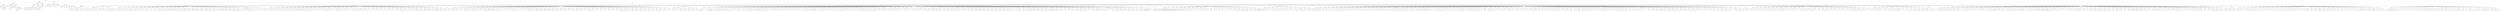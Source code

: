 graph Tree {
	"t0" [label = "TEI"];
	"t1" [label = "teiHeader"];
	"t2" [label = "fileDesc"];
	"t3" [label = "titleStmt"];
	"t4" [label = "title"];
	"t5" [label = "author"];
	"t6" [label = "idno"];
	"t7" [label = "idno"];
	"t8" [label = "persName"];
	"t9" [label = "forename"];
	"t10" [label = "surname"];
	"t11" [label = "author"];
	"t12" [label = "publicationStmt"];
	"t13" [label = "publisher"];
	"t14" [label = "idno"];
	"t15" [label = "idno"];
	"t16" [label = "availability"];
	"t17" [label = "licence"];
	"t18" [label = "ab"];
	"t19" [label = "ref"];
	"t20" [label = "sourceDesc"];
	"t21" [label = "bibl"];
	"t22" [label = "name"];
	"t23" [label = "idno"];
	"t24" [label = "idno"];
	"t25" [label = "availability"];
	"t26" [label = "licence"];
	"t27" [label = "ab"];
	"t28" [label = "ref"];
	"t29" [label = "bibl"];
	"t30" [label = "date"];
	"t31" [label = "date"];
	"t32" [label = "idno"];
	"t33" [label = "profileDesc"];
	"t34" [label = "particDesc"];
	"t35" [label = "listPerson"];
	"t36" [label = "person"];
	"t37" [label = "persName"];
	"t38" [label = "person"];
	"t39" [label = "persName"];
	"t40" [label = "person"];
	"t41" [label = "persName"];
	"t42" [label = "person"];
	"t43" [label = "persName"];
	"t44" [label = "person"];
	"t45" [label = "persName"];
	"t46" [label = "person"];
	"t47" [label = "persName"];
	"t48" [label = "textClass"];
	"t49" [label = "keywords"];
	"t50" [label = "term"];
	"t51" [label = "term"];
	"t52" [label = "classCode"];
	"t53" [label = "revisionDesc"];
	"t54" [label = "listChange"];
	"t55" [label = "change"];
	"t56" [label = "text"];
	"t57" [label = "front"];
	"t58" [label = "docTitle"];
	"t59" [label = "titlePart"];
	"t60" [label = "titlePart"];
	"t61" [label = "titlePart"];
	"t62" [label = "docDate"];
	"t63" [label = "docAuthor"];
	"t64" [label = "div"];
	"t65" [label = "div"];
	"t66" [label = "div"];
	"t67" [label = "p"];
	"t68" [label = "div"];
	"t69" [label = "p"];
	"t70" [label = "performance"];
	"t71" [label = "ab"];
	"t72" [label = "castList"];
	"t73" [label = "head"];
	"t74" [label = "castItem"];
	"t75" [label = "role"];
	"t76" [label = "castItem"];
	"t77" [label = "role"];
	"t78" [label = "castItem"];
	"t79" [label = "role"];
	"t80" [label = "castItem"];
	"t81" [label = "role"];
	"t82" [label = "castItem"];
	"t83" [label = "role"];
	"t84" [label = "castItem"];
	"t85" [label = "role"];
	"t86" [label = "body"];
	"t87" [label = "div"];
	"t88" [label = "head"];
	"t89" [label = "div"];
	"t90" [label = "head"];
	"t91" [label = "sp"];
	"t92" [label = "speaker"];
	"t93" [label = "p"];
	"t94" [label = "s"];
	"t95" [label = "s"];
	"t96" [label = "s"];
	"t97" [label = "s"];
	"t98" [label = "sp"];
	"t99" [label = "speaker"];
	"t100" [label = "p"];
	"t101" [label = "s"];
	"t102" [label = "s"];
	"t103" [label = "s"];
	"t104" [label = "s"];
	"t105" [label = "sp"];
	"t106" [label = "speaker"];
	"t107" [label = "p"];
	"t108" [label = "s"];
	"t109" [label = "s"];
	"t110" [label = "s"];
	"t111" [label = "s"];
	"t112" [label = "sp"];
	"t113" [label = "speaker"];
	"t114" [label = "p"];
	"t115" [label = "s"];
	"t116" [label = "s"];
	"t117" [label = "s"];
	"t118" [label = "stage"];
	"t119" [label = "div"];
	"t120" [label = "head"];
	"t121" [label = "sp"];
	"t122" [label = "speaker"];
	"t123" [label = "p"];
	"t124" [label = "s"];
	"t125" [label = "s"];
	"t126" [label = "s"];
	"t127" [label = "s"];
	"t128" [label = "sp"];
	"t129" [label = "speaker"];
	"t130" [label = "p"];
	"t131" [label = "s"];
	"t132" [label = "sp"];
	"t133" [label = "speaker"];
	"t134" [label = "p"];
	"t135" [label = "s"];
	"t136" [label = "s"];
	"t137" [label = "sp"];
	"t138" [label = "speaker"];
	"t139" [label = "p"];
	"t140" [label = "s"];
	"t141" [label = "sp"];
	"t142" [label = "speaker"];
	"t143" [label = "p"];
	"t144" [label = "s"];
	"t145" [label = "s"];
	"t146" [label = "s"];
	"t147" [label = "stage"];
	"t148" [label = "sp"];
	"t149" [label = "speaker"];
	"t150" [label = "p"];
	"t151" [label = "s"];
	"t152" [label = "s"];
	"t153" [label = "s"];
	"t154" [label = "div"];
	"t155" [label = "head"];
	"t156" [label = "sp"];
	"t157" [label = "speaker"];
	"t158" [label = "p"];
	"t159" [label = "s"];
	"t160" [label = "s"];
	"t161" [label = "s"];
	"t162" [label = "sp"];
	"t163" [label = "speaker"];
	"t164" [label = "note"];
	"t165" [label = "p"];
	"t166" [label = "s"];
	"t167" [label = "s"];
	"t168" [label = "s"];
	"t169" [label = "sp"];
	"t170" [label = "speaker"];
	"t171" [label = "p"];
	"t172" [label = "s"];
	"t173" [label = "s"];
	"t174" [label = "s"];
	"t175" [label = "s"];
	"t176" [label = "s"];
	"t177" [label = "sp"];
	"t178" [label = "speaker"];
	"t179" [label = "p"];
	"t180" [label = "s"];
	"t181" [label = "sp"];
	"t182" [label = "speaker"];
	"t183" [label = "p"];
	"t184" [label = "s"];
	"t185" [label = "sp"];
	"t186" [label = "speaker"];
	"t187" [label = "p"];
	"t188" [label = "s"];
	"t189" [label = "sp"];
	"t190" [label = "speaker"];
	"t191" [label = "p"];
	"t192" [label = "s"];
	"t193" [label = "s"];
	"t194" [label = "s"];
	"t195" [label = "sp"];
	"t196" [label = "speaker"];
	"t197" [label = "p"];
	"t198" [label = "s"];
	"t199" [label = "sp"];
	"t200" [label = "speaker"];
	"t201" [label = "p"];
	"t202" [label = "s"];
	"t203" [label = "s"];
	"t204" [label = "sp"];
	"t205" [label = "speaker"];
	"t206" [label = "p"];
	"t207" [label = "s"];
	"t208" [label = "sp"];
	"t209" [label = "speaker"];
	"t210" [label = "note"];
	"t211" [label = "p"];
	"t212" [label = "s"];
	"t213" [label = "s"];
	"t214" [label = "sp"];
	"t215" [label = "speaker"];
	"t216" [label = "p"];
	"t217" [label = "s"];
	"t218" [label = "s"];
	"t219" [label = "sp"];
	"t220" [label = "speaker"];
	"t221" [label = "p"];
	"t222" [label = "s"];
	"t223" [label = "s"];
	"t224" [label = "s"];
	"t225" [label = "sp"];
	"t226" [label = "speaker"];
	"t227" [label = "p"];
	"t228" [label = "s"];
	"t229" [label = "s"];
	"t230" [label = "s"];
	"t231" [label = "sp"];
	"t232" [label = "speaker"];
	"t233" [label = "p"];
	"t234" [label = "s"];
	"t235" [label = "s"];
	"t236" [label = "s"];
	"t237" [label = "sp"];
	"t238" [label = "speaker"];
	"t239" [label = "p"];
	"t240" [label = "s"];
	"t241" [label = "s"];
	"t242" [label = "s"];
	"t243" [label = "sp"];
	"t244" [label = "speaker"];
	"t245" [label = "p"];
	"t246" [label = "s"];
	"t247" [label = "s"];
	"t248" [label = "sp"];
	"t249" [label = "speaker"];
	"t250" [label = "p"];
	"t251" [label = "s"];
	"t252" [label = "sp"];
	"t253" [label = "speaker"];
	"t254" [label = "p"];
	"t255" [label = "s"];
	"t256" [label = "s"];
	"t257" [label = "s"];
	"t258" [label = "sp"];
	"t259" [label = "speaker"];
	"t260" [label = "p"];
	"t261" [label = "s"];
	"t262" [label = "s"];
	"t263" [label = "s"];
	"t264" [label = "s"];
	"t265" [label = "s"];
	"t266" [label = "s"];
	"t267" [label = "s"];
	"t268" [label = "sp"];
	"t269" [label = "speaker"];
	"t270" [label = "p"];
	"t271" [label = "s"];
	"t272" [label = "s"];
	"t273" [label = "sp"];
	"t274" [label = "speaker"];
	"t275" [label = "p"];
	"t276" [label = "s"];
	"t277" [label = "s"];
	"t278" [label = "s"];
	"t279" [label = "sp"];
	"t280" [label = "speaker"];
	"t281" [label = "p"];
	"t282" [label = "s"];
	"t283" [label = "s"];
	"t284" [label = "sp"];
	"t285" [label = "speaker"];
	"t286" [label = "p"];
	"t287" [label = "s"];
	"t288" [label = "s"];
	"t289" [label = "sp"];
	"t290" [label = "speaker"];
	"t291" [label = "p"];
	"t292" [label = "s"];
	"t293" [label = "s"];
	"t294" [label = "s"];
	"t295" [label = "s"];
	"t296" [label = "s"];
	"t297" [label = "sp"];
	"t298" [label = "speaker"];
	"t299" [label = "p"];
	"t300" [label = "s"];
	"t301" [label = "s"];
	"t302" [label = "sp"];
	"t303" [label = "speaker"];
	"t304" [label = "p"];
	"t305" [label = "s"];
	"t306" [label = "s"];
	"t307" [label = "s"];
	"t308" [label = "sp"];
	"t309" [label = "speaker"];
	"t310" [label = "p"];
	"t311" [label = "s"];
	"t312" [label = "s"];
	"t313" [label = "sp"];
	"t314" [label = "speaker"];
	"t315" [label = "p"];
	"t316" [label = "s"];
	"t317" [label = "s"];
	"t318" [label = "sp"];
	"t319" [label = "speaker"];
	"t320" [label = "p"];
	"t321" [label = "s"];
	"t322" [label = "sp"];
	"t323" [label = "speaker"];
	"t324" [label = "p"];
	"t325" [label = "s"];
	"t326" [label = "stage"];
	"t327" [label = "p"];
	"t328" [label = "s"];
	"t329" [label = "s"];
	"t330" [label = "stage"];
	"t331" [label = "p"];
	"t332" [label = "s"];
	"t333" [label = "s"];
	"t334" [label = "sp"];
	"t335" [label = "speaker"];
	"t336" [label = "p"];
	"t337" [label = "s"];
	"t338" [label = "s"];
	"t339" [label = "sp"];
	"t340" [label = "speaker"];
	"t341" [label = "p"];
	"t342" [label = "s"];
	"t343" [label = "sp"];
	"t344" [label = "speaker"];
	"t345" [label = "p"];
	"t346" [label = "s"];
	"t347" [label = "sp"];
	"t348" [label = "speaker"];
	"t349" [label = "p"];
	"t350" [label = "s"];
	"t351" [label = "div"];
	"t352" [label = "head"];
	"t353" [label = "sp"];
	"t354" [label = "speaker"];
	"t355" [label = "p"];
	"t356" [label = "s"];
	"t357" [label = "sp"];
	"t358" [label = "speaker"];
	"t359" [label = "p"];
	"t360" [label = "s"];
	"t361" [label = "sp"];
	"t362" [label = "speaker"];
	"t363" [label = "p"];
	"t364" [label = "s"];
	"t365" [label = "sp"];
	"t366" [label = "speaker"];
	"t367" [label = "p"];
	"t368" [label = "s"];
	"t369" [label = "sp"];
	"t370" [label = "speaker"];
	"t371" [label = "p"];
	"t372" [label = "s"];
	"t373" [label = "s"];
	"t374" [label = "sp"];
	"t375" [label = "speaker"];
	"t376" [label = "p"];
	"t377" [label = "s"];
	"t378" [label = "sp"];
	"t379" [label = "speaker"];
	"t380" [label = "p"];
	"t381" [label = "s"];
	"t382" [label = "s"];
	"t383" [label = "sp"];
	"t384" [label = "speaker"];
	"t385" [label = "p"];
	"t386" [label = "s"];
	"t387" [label = "s"];
	"t388" [label = "s"];
	"t389" [label = "s"];
	"t390" [label = "s"];
	"t391" [label = "s"];
	"t392" [label = "s"];
	"t393" [label = "sp"];
	"t394" [label = "speaker"];
	"t395" [label = "p"];
	"t396" [label = "s"];
	"t397" [label = "sp"];
	"t398" [label = "speaker"];
	"t399" [label = "p"];
	"t400" [label = "s"];
	"t401" [label = "sp"];
	"t402" [label = "speaker"];
	"t403" [label = "p"];
	"t404" [label = "s"];
	"t405" [label = "sp"];
	"t406" [label = "speaker"];
	"t407" [label = "p"];
	"t408" [label = "s"];
	"t409" [label = "sp"];
	"t410" [label = "speaker"];
	"t411" [label = "p"];
	"t412" [label = "s"];
	"t413" [label = "sp"];
	"t414" [label = "speaker"];
	"t415" [label = "p"];
	"t416" [label = "s"];
	"t417" [label = "sp"];
	"t418" [label = "speaker"];
	"t419" [label = "p"];
	"t420" [label = "s"];
	"t421" [label = "s"];
	"t422" [label = "stage"];
	"t423" [label = "p"];
	"t424" [label = "s"];
	"t425" [label = "s"];
	"t426" [label = "sp"];
	"t427" [label = "speaker"];
	"t428" [label = "p"];
	"t429" [label = "s"];
	"t430" [label = "sp"];
	"t431" [label = "speaker"];
	"t432" [label = "p"];
	"t433" [label = "s"];
	"t434" [label = "s"];
	"t435" [label = "sp"];
	"t436" [label = "speaker"];
	"t437" [label = "p"];
	"t438" [label = "s"];
	"t439" [label = "s"];
	"t440" [label = "sp"];
	"t441" [label = "speaker"];
	"t442" [label = "p"];
	"t443" [label = "s"];
	"t444" [label = "sp"];
	"t445" [label = "speaker"];
	"t446" [label = "p"];
	"t447" [label = "s"];
	"t448" [label = "sp"];
	"t449" [label = "speaker"];
	"t450" [label = "p"];
	"t451" [label = "s"];
	"t452" [label = "s"];
	"t453" [label = "sp"];
	"t454" [label = "speaker"];
	"t455" [label = "p"];
	"t456" [label = "s"];
	"t457" [label = "s"];
	"t458" [label = "sp"];
	"t459" [label = "speaker"];
	"t460" [label = "p"];
	"t461" [label = "s"];
	"t462" [label = "sp"];
	"t463" [label = "speaker"];
	"t464" [label = "p"];
	"t465" [label = "s"];
	"t466" [label = "sp"];
	"t467" [label = "speaker"];
	"t468" [label = "p"];
	"t469" [label = "s"];
	"t470" [label = "sp"];
	"t471" [label = "speaker"];
	"t472" [label = "p"];
	"t473" [label = "s"];
	"t474" [label = "sp"];
	"t475" [label = "speaker"];
	"t476" [label = "p"];
	"t477" [label = "s"];
	"t478" [label = "sp"];
	"t479" [label = "speaker"];
	"t480" [label = "p"];
	"t481" [label = "s"];
	"t482" [label = "sp"];
	"t483" [label = "speaker"];
	"t484" [label = "p"];
	"t485" [label = "s"];
	"t486" [label = "sp"];
	"t487" [label = "speaker"];
	"t488" [label = "p"];
	"t489" [label = "s"];
	"t490" [label = "sp"];
	"t491" [label = "speaker"];
	"t492" [label = "p"];
	"t493" [label = "s"];
	"t494" [label = "sp"];
	"t495" [label = "speaker"];
	"t496" [label = "p"];
	"t497" [label = "s"];
	"t498" [label = "sp"];
	"t499" [label = "speaker"];
	"t500" [label = "p"];
	"t501" [label = "s"];
	"t502" [label = "s"];
	"t503" [label = "s"];
	"t504" [label = "sp"];
	"t505" [label = "speaker"];
	"t506" [label = "p"];
	"t507" [label = "s"];
	"t508" [label = "sp"];
	"t509" [label = "speaker"];
	"t510" [label = "p"];
	"t511" [label = "s"];
	"t512" [label = "s"];
	"t513" [label = "sp"];
	"t514" [label = "speaker"];
	"t515" [label = "p"];
	"t516" [label = "s"];
	"t517" [label = "sp"];
	"t518" [label = "speaker"];
	"t519" [label = "p"];
	"t520" [label = "s"];
	"t521" [label = "s"];
	"t522" [label = "s"];
	"t523" [label = "sp"];
	"t524" [label = "speaker"];
	"t525" [label = "p"];
	"t526" [label = "s"];
	"t527" [label = "sp"];
	"t528" [label = "speaker"];
	"t529" [label = "p"];
	"t530" [label = "s"];
	"t531" [label = "s"];
	"t532" [label = "sp"];
	"t533" [label = "speaker"];
	"t534" [label = "p"];
	"t535" [label = "s"];
	"t536" [label = "s"];
	"t537" [label = "s"];
	"t538" [label = "s"];
	"t539" [label = "s"];
	"t540" [label = "sp"];
	"t541" [label = "speaker"];
	"t542" [label = "p"];
	"t543" [label = "s"];
	"t544" [label = "s"];
	"t545" [label = "s"];
	"t546" [label = "s"];
	"t547" [label = "s"];
	"t548" [label = "sp"];
	"t549" [label = "speaker"];
	"t550" [label = "p"];
	"t551" [label = "s"];
	"t552" [label = "sp"];
	"t553" [label = "speaker"];
	"t554" [label = "p"];
	"t555" [label = "s"];
	"t556" [label = "s"];
	"t557" [label = "s"];
	"t558" [label = "sp"];
	"t559" [label = "speaker"];
	"t560" [label = "p"];
	"t561" [label = "s"];
	"t562" [label = "stage"];
	"t563" [label = "p"];
	"t564" [label = "s"];
	"t565" [label = "div"];
	"t566" [label = "head"];
	"t567" [label = "sp"];
	"t568" [label = "speaker"];
	"t569" [label = "p"];
	"t570" [label = "s"];
	"t571" [label = "sp"];
	"t572" [label = "speaker"];
	"t573" [label = "p"];
	"t574" [label = "s"];
	"t575" [label = "s"];
	"t576" [label = "sp"];
	"t577" [label = "speaker"];
	"t578" [label = "p"];
	"t579" [label = "s"];
	"t580" [label = "sp"];
	"t581" [label = "speaker"];
	"t582" [label = "p"];
	"t583" [label = "s"];
	"t584" [label = "s"];
	"t585" [label = "s"];
	"t586" [label = "sp"];
	"t587" [label = "speaker"];
	"t588" [label = "p"];
	"t589" [label = "s"];
	"t590" [label = "sp"];
	"t591" [label = "speaker"];
	"t592" [label = "p"];
	"t593" [label = "s"];
	"t594" [label = "s"];
	"t595" [label = "s"];
	"t596" [label = "sp"];
	"t597" [label = "speaker"];
	"t598" [label = "p"];
	"t599" [label = "s"];
	"t600" [label = "sp"];
	"t601" [label = "speaker"];
	"t602" [label = "p"];
	"t603" [label = "s"];
	"t604" [label = "sp"];
	"t605" [label = "speaker"];
	"t606" [label = "p"];
	"t607" [label = "s"];
	"t608" [label = "sp"];
	"t609" [label = "speaker"];
	"t610" [label = "p"];
	"t611" [label = "s"];
	"t612" [label = "s"];
	"t613" [label = "s"];
	"t614" [label = "s"];
	"t615" [label = "s"];
	"t616" [label = "s"];
	"t617" [label = "s"];
	"t618" [label = "sp"];
	"t619" [label = "speaker"];
	"t620" [label = "p"];
	"t621" [label = "s"];
	"t622" [label = "sp"];
	"t623" [label = "speaker"];
	"t624" [label = "p"];
	"t625" [label = "s"];
	"t626" [label = "s"];
	"t627" [label = "sp"];
	"t628" [label = "speaker"];
	"t629" [label = "p"];
	"t630" [label = "s"];
	"t631" [label = "s"];
	"t632" [label = "sp"];
	"t633" [label = "speaker"];
	"t634" [label = "p"];
	"t635" [label = "s"];
	"t636" [label = "sp"];
	"t637" [label = "speaker"];
	"t638" [label = "p"];
	"t639" [label = "s"];
	"t640" [label = "sp"];
	"t641" [label = "speaker"];
	"t642" [label = "p"];
	"t643" [label = "s"];
	"t644" [label = "s"];
	"t645" [label = "sp"];
	"t646" [label = "speaker"];
	"t647" [label = "p"];
	"t648" [label = "s"];
	"t649" [label = "sp"];
	"t650" [label = "speaker"];
	"t651" [label = "p"];
	"t652" [label = "s"];
	"t653" [label = "sp"];
	"t654" [label = "speaker"];
	"t655" [label = "p"];
	"t656" [label = "s"];
	"t657" [label = "sp"];
	"t658" [label = "speaker"];
	"t659" [label = "p"];
	"t660" [label = "s"];
	"t661" [label = "s"];
	"t662" [label = "sp"];
	"t663" [label = "speaker"];
	"t664" [label = "p"];
	"t665" [label = "s"];
	"t666" [label = "sp"];
	"t667" [label = "speaker"];
	"t668" [label = "p"];
	"t669" [label = "s"];
	"t670" [label = "s"];
	"t671" [label = "sp"];
	"t672" [label = "speaker"];
	"t673" [label = "p"];
	"t674" [label = "s"];
	"t675" [label = "sp"];
	"t676" [label = "speaker"];
	"t677" [label = "p"];
	"t678" [label = "s"];
	"t679" [label = "s"];
	"t680" [label = "s"];
	"t681" [label = "s"];
	"t682" [label = "s"];
	"t683" [label = "s"];
	"t684" [label = "sp"];
	"t685" [label = "speaker"];
	"t686" [label = "p"];
	"t687" [label = "s"];
	"t688" [label = "s"];
	"t689" [label = "s"];
	"t690" [label = "s"];
	"t691" [label = "sp"];
	"t692" [label = "speaker"];
	"t693" [label = "p"];
	"t694" [label = "s"];
	"t695" [label = "sp"];
	"t696" [label = "speaker"];
	"t697" [label = "p"];
	"t698" [label = "s"];
	"t699" [label = "sp"];
	"t700" [label = "speaker"];
	"t701" [label = "p"];
	"t702" [label = "s"];
	"t703" [label = "sp"];
	"t704" [label = "speaker"];
	"t705" [label = "p"];
	"t706" [label = "s"];
	"t707" [label = "sp"];
	"t708" [label = "speaker"];
	"t709" [label = "p"];
	"t710" [label = "s"];
	"t711" [label = "sp"];
	"t712" [label = "speaker"];
	"t713" [label = "p"];
	"t714" [label = "s"];
	"t715" [label = "s"];
	"t716" [label = "sp"];
	"t717" [label = "speaker"];
	"t718" [label = "p"];
	"t719" [label = "s"];
	"t720" [label = "sp"];
	"t721" [label = "speaker"];
	"t722" [label = "p"];
	"t723" [label = "s"];
	"t724" [label = "sp"];
	"t725" [label = "speaker"];
	"t726" [label = "p"];
	"t727" [label = "s"];
	"t728" [label = "sp"];
	"t729" [label = "speaker"];
	"t730" [label = "p"];
	"t731" [label = "s"];
	"t732" [label = "s"];
	"t733" [label = "sp"];
	"t734" [label = "speaker"];
	"t735" [label = "p"];
	"t736" [label = "s"];
	"t737" [label = "sp"];
	"t738" [label = "speaker"];
	"t739" [label = "p"];
	"t740" [label = "s"];
	"t741" [label = "sp"];
	"t742" [label = "speaker"];
	"t743" [label = "p"];
	"t744" [label = "s"];
	"t745" [label = "sp"];
	"t746" [label = "speaker"];
	"t747" [label = "p"];
	"t748" [label = "s"];
	"t749" [label = "sp"];
	"t750" [label = "speaker"];
	"t751" [label = "p"];
	"t752" [label = "s"];
	"t753" [label = "sp"];
	"t754" [label = "speaker"];
	"t755" [label = "p"];
	"t756" [label = "s"];
	"t757" [label = "sp"];
	"t758" [label = "speaker"];
	"t759" [label = "p"];
	"t760" [label = "s"];
	"t761" [label = "sp"];
	"t762" [label = "speaker"];
	"t763" [label = "p"];
	"t764" [label = "s"];
	"t765" [label = "s"];
	"t766" [label = "s"];
	"t767" [label = "sp"];
	"t768" [label = "speaker"];
	"t769" [label = "p"];
	"t770" [label = "s"];
	"t771" [label = "s"];
	"t772" [label = "sp"];
	"t773" [label = "speaker"];
	"t774" [label = "p"];
	"t775" [label = "s"];
	"t776" [label = "sp"];
	"t777" [label = "speaker"];
	"t778" [label = "p"];
	"t779" [label = "s"];
	"t780" [label = "s"];
	"t781" [label = "s"];
	"t782" [label = "sp"];
	"t783" [label = "speaker"];
	"t784" [label = "p"];
	"t785" [label = "s"];
	"t786" [label = "s"];
	"t787" [label = "s"];
	"t788" [label = "s"];
	"t789" [label = "sp"];
	"t790" [label = "speaker"];
	"t791" [label = "p"];
	"t792" [label = "s"];
	"t793" [label = "s"];
	"t794" [label = "sp"];
	"t795" [label = "speaker"];
	"t796" [label = "p"];
	"t797" [label = "s"];
	"t798" [label = "sp"];
	"t799" [label = "speaker"];
	"t800" [label = "p"];
	"t801" [label = "s"];
	"t802" [label = "s"];
	"t803" [label = "sp"];
	"t804" [label = "speaker"];
	"t805" [label = "p"];
	"t806" [label = "s"];
	"t807" [label = "s"];
	"t808" [label = "s"];
	"t809" [label = "sp"];
	"t810" [label = "speaker"];
	"t811" [label = "p"];
	"t812" [label = "s"];
	"t813" [label = "s"];
	"t814" [label = "s"];
	"t815" [label = "s"];
	"t816" [label = "sp"];
	"t817" [label = "speaker"];
	"t818" [label = "p"];
	"t819" [label = "s"];
	"t820" [label = "s"];
	"t821" [label = "sp"];
	"t822" [label = "speaker"];
	"t823" [label = "p"];
	"t824" [label = "s"];
	"t825" [label = "s"];
	"t826" [label = "sp"];
	"t827" [label = "speaker"];
	"t828" [label = "p"];
	"t829" [label = "s"];
	"t830" [label = "div"];
	"t831" [label = "head"];
	"t832" [label = "sp"];
	"t833" [label = "speaker"];
	"t834" [label = "p"];
	"t835" [label = "s"];
	"t836" [label = "s"];
	"t837" [label = "sp"];
	"t838" [label = "speaker"];
	"t839" [label = "p"];
	"t840" [label = "s"];
	"t841" [label = "s"];
	"t842" [label = "sp"];
	"t843" [label = "speaker"];
	"t844" [label = "p"];
	"t845" [label = "s"];
	"t846" [label = "s"];
	"t847" [label = "sp"];
	"t848" [label = "speaker"];
	"t849" [label = "p"];
	"t850" [label = "s"];
	"t851" [label = "s"];
	"t852" [label = "sp"];
	"t853" [label = "speaker"];
	"t854" [label = "p"];
	"t855" [label = "s"];
	"t856" [label = "s"];
	"t857" [label = "s"];
	"t858" [label = "sp"];
	"t859" [label = "speaker"];
	"t860" [label = "p"];
	"t861" [label = "s"];
	"t862" [label = "s"];
	"t863" [label = "s"];
	"t864" [label = "sp"];
	"t865" [label = "speaker"];
	"t866" [label = "p"];
	"t867" [label = "s"];
	"t868" [label = "div"];
	"t869" [label = "head"];
	"t870" [label = "sp"];
	"t871" [label = "speaker"];
	"t872" [label = "p"];
	"t873" [label = "s"];
	"t874" [label = "s"];
	"t875" [label = "s"];
	"t876" [label = "s"];
	"t877" [label = "s"];
	"t878" [label = "sp"];
	"t879" [label = "speaker"];
	"t880" [label = "p"];
	"t881" [label = "s"];
	"t882" [label = "s"];
	"t883" [label = "s"];
	"t884" [label = "s"];
	"t885" [label = "s"];
	"t886" [label = "s"];
	"t887" [label = "s"];
	"t888" [label = "sp"];
	"t889" [label = "speaker"];
	"t890" [label = "p"];
	"t891" [label = "s"];
	"t892" [label = "sp"];
	"t893" [label = "speaker"];
	"t894" [label = "p"];
	"t895" [label = "s"];
	"t896" [label = "s"];
	"t897" [label = "sp"];
	"t898" [label = "speaker"];
	"t899" [label = "p"];
	"t900" [label = "s"];
	"t901" [label = "s"];
	"t902" [label = "s"];
	"t903" [label = "s"];
	"t904" [label = "sp"];
	"t905" [label = "speaker"];
	"t906" [label = "p"];
	"t907" [label = "s"];
	"t908" [label = "s"];
	"t909" [label = "sp"];
	"t910" [label = "speaker"];
	"t911" [label = "p"];
	"t912" [label = "s"];
	"t913" [label = "sp"];
	"t914" [label = "speaker"];
	"t915" [label = "p"];
	"t916" [label = "s"];
	"t917" [label = "sp"];
	"t918" [label = "speaker"];
	"t919" [label = "p"];
	"t920" [label = "s"];
	"t921" [label = "s"];
	"t922" [label = "sp"];
	"t923" [label = "speaker"];
	"t924" [label = "p"];
	"t925" [label = "s"];
	"t926" [label = "sp"];
	"t927" [label = "speaker"];
	"t928" [label = "p"];
	"t929" [label = "s"];
	"t930" [label = "s"];
	"t931" [label = "sp"];
	"t932" [label = "speaker"];
	"t933" [label = "p"];
	"t934" [label = "s"];
	"t935" [label = "s"];
	"t936" [label = "s"];
	"t937" [label = "sp"];
	"t938" [label = "speaker"];
	"t939" [label = "p"];
	"t940" [label = "s"];
	"t941" [label = "s"];
	"t942" [label = "sp"];
	"t943" [label = "speaker"];
	"t944" [label = "p"];
	"t945" [label = "s"];
	"t946" [label = "s"];
	"t947" [label = "s"];
	"t948" [label = "s"];
	"t949" [label = "sp"];
	"t950" [label = "speaker"];
	"t951" [label = "p"];
	"t952" [label = "s"];
	"t953" [label = "s"];
	"t954" [label = "s"];
	"t955" [label = "sp"];
	"t956" [label = "speaker"];
	"t957" [label = "p"];
	"t958" [label = "s"];
	"t959" [label = "s"];
	"t960" [label = "sp"];
	"t961" [label = "speaker"];
	"t962" [label = "p"];
	"t963" [label = "s"];
	"t964" [label = "s"];
	"t965" [label = "sp"];
	"t966" [label = "speaker"];
	"t967" [label = "p"];
	"t968" [label = "s"];
	"t969" [label = "sp"];
	"t970" [label = "speaker"];
	"t971" [label = "p"];
	"t972" [label = "s"];
	"t973" [label = "s"];
	"t974" [label = "s"];
	"t975" [label = "sp"];
	"t976" [label = "speaker"];
	"t977" [label = "p"];
	"t978" [label = "s"];
	"t979" [label = "sp"];
	"t980" [label = "speaker"];
	"t981" [label = "p"];
	"t982" [label = "s"];
	"t983" [label = "sp"];
	"t984" [label = "speaker"];
	"t985" [label = "p"];
	"t986" [label = "s"];
	"t987" [label = "s"];
	"t988" [label = "sp"];
	"t989" [label = "speaker"];
	"t990" [label = "p"];
	"t991" [label = "s"];
	"t992" [label = "s"];
	"t993" [label = "sp"];
	"t994" [label = "speaker"];
	"t995" [label = "p"];
	"t996" [label = "s"];
	"t997" [label = "sp"];
	"t998" [label = "speaker"];
	"t999" [label = "p"];
	"t1000" [label = "s"];
	"t1001" [label = "sp"];
	"t1002" [label = "speaker"];
	"t1003" [label = "p"];
	"t1004" [label = "s"];
	"t1005" [label = "s"];
	"t1006" [label = "s"];
	"t1007" [label = "sp"];
	"t1008" [label = "speaker"];
	"t1009" [label = "p"];
	"t1010" [label = "s"];
	"t1011" [label = "s"];
	"t1012" [label = "sp"];
	"t1013" [label = "speaker"];
	"t1014" [label = "p"];
	"t1015" [label = "s"];
	"t1016" [label = "s"];
	"t1017" [label = "s"];
	"t1018" [label = "s"];
	"t1019" [label = "s"];
	"t1020" [label = "sp"];
	"t1021" [label = "speaker"];
	"t1022" [label = "p"];
	"t1023" [label = "s"];
	"t1024" [label = "sp"];
	"t1025" [label = "speaker"];
	"t1026" [label = "p"];
	"t1027" [label = "s"];
	"t1028" [label = "s"];
	"t1029" [label = "sp"];
	"t1030" [label = "speaker"];
	"t1031" [label = "p"];
	"t1032" [label = "s"];
	"t1033" [label = "sp"];
	"t1034" [label = "speaker"];
	"t1035" [label = "p"];
	"t1036" [label = "s"];
	"t1037" [label = "sp"];
	"t1038" [label = "speaker"];
	"t1039" [label = "p"];
	"t1040" [label = "s"];
	"t1041" [label = "s"];
	"t1042" [label = "s"];
	"t1043" [label = "sp"];
	"t1044" [label = "speaker"];
	"t1045" [label = "p"];
	"t1046" [label = "s"];
	"t1047" [label = "sp"];
	"t1048" [label = "speaker"];
	"t1049" [label = "p"];
	"t1050" [label = "s"];
	"t1051" [label = "s"];
	"t1052" [label = "s"];
	"t1053" [label = "s"];
	"t1054" [label = "sp"];
	"t1055" [label = "speaker"];
	"t1056" [label = "p"];
	"t1057" [label = "s"];
	"t1058" [label = "sp"];
	"t1059" [label = "speaker"];
	"t1060" [label = "p"];
	"t1061" [label = "s"];
	"t1062" [label = "s"];
	"t1063" [label = "sp"];
	"t1064" [label = "speaker"];
	"t1065" [label = "p"];
	"t1066" [label = "s"];
	"t1067" [label = "sp"];
	"t1068" [label = "speaker"];
	"t1069" [label = "p"];
	"t1070" [label = "s"];
	"t1071" [label = "sp"];
	"t1072" [label = "speaker"];
	"t1073" [label = "p"];
	"t1074" [label = "s"];
	"t1075" [label = "s"];
	"t1076" [label = "s"];
	"t1077" [label = "sp"];
	"t1078" [label = "speaker"];
	"t1079" [label = "p"];
	"t1080" [label = "s"];
	"t1081" [label = "s"];
	"t1082" [label = "s"];
	"t1083" [label = "sp"];
	"t1084" [label = "speaker"];
	"t1085" [label = "p"];
	"t1086" [label = "s"];
	"t1087" [label = "s"];
	"t1088" [label = "sp"];
	"t1089" [label = "speaker"];
	"t1090" [label = "p"];
	"t1091" [label = "s"];
	"t1092" [label = "s"];
	"t1093" [label = "s"];
	"t1094" [label = "sp"];
	"t1095" [label = "speaker"];
	"t1096" [label = "p"];
	"t1097" [label = "s"];
	"t1098" [label = "sp"];
	"t1099" [label = "speaker"];
	"t1100" [label = "p"];
	"t1101" [label = "s"];
	"t1102" [label = "s"];
	"t1103" [label = "stage"];
	"t1104" [label = "p"];
	"t1105" [label = "s"];
	"t1106" [label = "stage"];
	"t1107" [label = "sp"];
	"t1108" [label = "speaker"];
	"t1109" [label = "p"];
	"t1110" [label = "s"];
	"t1111" [label = "s"];
	"t1112" [label = "sp"];
	"t1113" [label = "speaker"];
	"t1114" [label = "p"];
	"t1115" [label = "s"];
	"t1116" [label = "sp"];
	"t1117" [label = "speaker"];
	"t1118" [label = "p"];
	"t1119" [label = "s"];
	"t1120" [label = "sp"];
	"t1121" [label = "speaker"];
	"t1122" [label = "p"];
	"t1123" [label = "s"];
	"t1124" [label = "sp"];
	"t1125" [label = "speaker"];
	"t1126" [label = "p"];
	"t1127" [label = "s"];
	"t1128" [label = "sp"];
	"t1129" [label = "speaker"];
	"t1130" [label = "p"];
	"t1131" [label = "s"];
	"t1132" [label = "sp"];
	"t1133" [label = "speaker"];
	"t1134" [label = "p"];
	"t1135" [label = "s"];
	"t1136" [label = "s"];
	"t1137" [label = "sp"];
	"t1138" [label = "speaker"];
	"t1139" [label = "p"];
	"t1140" [label = "s"];
	"t1141" [label = "s"];
	"t1142" [label = "sp"];
	"t1143" [label = "speaker"];
	"t1144" [label = "p"];
	"t1145" [label = "s"];
	"t1146" [label = "sp"];
	"t1147" [label = "speaker"];
	"t1148" [label = "p"];
	"t1149" [label = "s"];
	"t1150" [label = "s"];
	"t1151" [label = "sp"];
	"t1152" [label = "speaker"];
	"t1153" [label = "p"];
	"t1154" [label = "s"];
	"t1155" [label = "stage"];
	"t1156" [label = "p"];
	"t1157" [label = "s"];
	"t1158" [label = "s"];
	"t1159" [label = "s"];
	"t1160" [label = "s"];
	"t1161" [label = "stage"];
	"t1162" [label = "p"];
	"t1163" [label = "s"];
	"t1164" [label = "s"];
	"t1165" [label = "s"];
	"t1166" [label = "sp"];
	"t1167" [label = "speaker"];
	"t1168" [label = "p"];
	"t1169" [label = "s"];
	"t1170" [label = "sp"];
	"t1171" [label = "speaker"];
	"t1172" [label = "p"];
	"t1173" [label = "s"];
	"t1174" [label = "s"];
	"t1175" [label = "s"];
	"t1176" [label = "sp"];
	"t1177" [label = "speaker"];
	"t1178" [label = "p"];
	"t1179" [label = "s"];
	"t1180" [label = "s"];
	"t1181" [label = "sp"];
	"t1182" [label = "speaker"];
	"t1183" [label = "p"];
	"t1184" [label = "s"];
	"t1185" [label = "s"];
	"t1186" [label = "sp"];
	"t1187" [label = "speaker"];
	"t1188" [label = "p"];
	"t1189" [label = "s"];
	"t1190" [label = "s"];
	"t1191" [label = "stage"];
	"t1192" [label = "sp"];
	"t1193" [label = "speaker"];
	"t1194" [label = "p"];
	"t1195" [label = "s"];
	"t1196" [label = "s"];
	"t1197" [label = "s"];
	"t1198" [label = "stage"];
	"t1199" [label = "sp"];
	"t1200" [label = "speaker"];
	"t1201" [label = "p"];
	"t1202" [label = "s"];
	"t1203" [label = "sp"];
	"t1204" [label = "speaker"];
	"t1205" [label = "p"];
	"t1206" [label = "s"];
	"t1207" [label = "sp"];
	"t1208" [label = "speaker"];
	"t1209" [label = "p"];
	"t1210" [label = "s"];
	"t1211" [label = "s"];
	"t1212" [label = "s"];
	"t1213" [label = "sp"];
	"t1214" [label = "speaker"];
	"t1215" [label = "p"];
	"t1216" [label = "s"];
	"t1217" [label = "s"];
	"t1218" [label = "s"];
	"t1219" [label = "s"];
	"t1220" [label = "s"];
	"t1221" [label = "s"];
	"t1222" [label = "sp"];
	"t1223" [label = "speaker"];
	"t1224" [label = "p"];
	"t1225" [label = "s"];
	"t1226" [label = "sp"];
	"t1227" [label = "speaker"];
	"t1228" [label = "p"];
	"t1229" [label = "s"];
	"t1230" [label = "s"];
	"t1231" [label = "s"];
	"t1232" [label = "sp"];
	"t1233" [label = "speaker"];
	"t1234" [label = "p"];
	"t1235" [label = "s"];
	"t1236" [label = "s"];
	"t1237" [label = "sp"];
	"t1238" [label = "speaker"];
	"t1239" [label = "p"];
	"t1240" [label = "s"];
	"t1241" [label = "s"];
	"t1242" [label = "sp"];
	"t1243" [label = "speaker"];
	"t1244" [label = "p"];
	"t1245" [label = "s"];
	"t1246" [label = "s"];
	"t1247" [label = "s"];
	"t1248" [label = "s"];
	"t1249" [label = "sp"];
	"t1250" [label = "speaker"];
	"t1251" [label = "p"];
	"t1252" [label = "s"];
	"t1253" [label = "s"];
	"t1254" [label = "sp"];
	"t1255" [label = "speaker"];
	"t1256" [label = "p"];
	"t1257" [label = "s"];
	"t1258" [label = "s"];
	"t1259" [label = "sp"];
	"t1260" [label = "speaker"];
	"t1261" [label = "p"];
	"t1262" [label = "s"];
	"t1263" [label = "sp"];
	"t1264" [label = "speaker"];
	"t1265" [label = "p"];
	"t1266" [label = "s"];
	"t1267" [label = "s"];
	"t1268" [label = "stage"];
	"t1269" [label = "p"];
	"t1270" [label = "s"];
	"t1271" [label = "sp"];
	"t1272" [label = "speaker"];
	"t1273" [label = "p"];
	"t1274" [label = "s"];
	"t1275" [label = "s"];
	"t1276" [label = "s"];
	"t1277" [label = "s"];
	"t1278" [label = "s"];
	"t1279" [label = "sp"];
	"t1280" [label = "speaker"];
	"t1281" [label = "p"];
	"t1282" [label = "s"];
	"t1283" [label = "stage"];
	"t1284" [label = "sp"];
	"t1285" [label = "speaker"];
	"t1286" [label = "p"];
	"t1287" [label = "s"];
	"t1288" [label = "s"];
	"t1289" [label = "s"];
	"t1290" [label = "s"];
	"t1291" [label = "sp"];
	"t1292" [label = "speaker"];
	"t1293" [label = "p"];
	"t1294" [label = "s"];
	"t1295" [label = "s"];
	"t1296" [label = "s"];
	"t1297" [label = "s"];
	"t1298" [label = "sp"];
	"t1299" [label = "speaker"];
	"t1300" [label = "p"];
	"t1301" [label = "s"];
	"t1302" [label = "sp"];
	"t1303" [label = "speaker"];
	"t1304" [label = "p"];
	"t1305" [label = "s"];
	"t1306" [label = "s"];
	"t1307" [label = "sp"];
	"t1308" [label = "speaker"];
	"t1309" [label = "p"];
	"t1310" [label = "s"];
	"t1311" [label = "s"];
	"t1312" [label = "s"];
	"t1313" [label = "s"];
	"t1314" [label = "s"];
	"t1315" [label = "stage"];
	"t1316" [label = "p"];
	"t1317" [label = "s"];
	"t1318" [label = "s"];
	"t1319" [label = "s"];
	"t1320" [label = "sp"];
	"t1321" [label = "speaker"];
	"t1322" [label = "p"];
	"t1323" [label = "s"];
	"t1324" [label = "sp"];
	"t1325" [label = "speaker"];
	"t1326" [label = "p"];
	"t1327" [label = "s"];
	"t1328" [label = "s"];
	"t1329" [label = "sp"];
	"t1330" [label = "speaker"];
	"t1331" [label = "p"];
	"t1332" [label = "s"];
	"t1333" [label = "sp"];
	"t1334" [label = "speaker"];
	"t1335" [label = "p"];
	"t1336" [label = "s"];
	"t1337" [label = "s"];
	"t1338" [label = "sp"];
	"t1339" [label = "speaker"];
	"t1340" [label = "p"];
	"t1341" [label = "s"];
	"t1342" [label = "sp"];
	"t1343" [label = "speaker"];
	"t1344" [label = "p"];
	"t1345" [label = "s"];
	"t1346" [label = "s"];
	"t1347" [label = "s"];
	"t1348" [label = "s"];
	"t1349" [label = "sp"];
	"t1350" [label = "speaker"];
	"t1351" [label = "p"];
	"t1352" [label = "s"];
	"t1353" [label = "s"];
	"t1354" [label = "s"];
	"t1355" [label = "sp"];
	"t1356" [label = "speaker"];
	"t1357" [label = "p"];
	"t1358" [label = "s"];
	"t1359" [label = "sp"];
	"t1360" [label = "speaker"];
	"t1361" [label = "p"];
	"t1362" [label = "s"];
	"t1363" [label = "sp"];
	"t1364" [label = "speaker"];
	"t1365" [label = "p"];
	"t1366" [label = "s"];
	"t1367" [label = "s"];
	"t1368" [label = "s"];
	"t1369" [label = "sp"];
	"t1370" [label = "speaker"];
	"t1371" [label = "p"];
	"t1372" [label = "s"];
	"t1373" [label = "s"];
	"t1374" [label = "s"];
	"t1375" [label = "stage"];
	"t1376" [label = "sp"];
	"t1377" [label = "speaker"];
	"t1378" [label = "p"];
	"t1379" [label = "s"];
	"t1380" [label = "s"];
	"t1381" [label = "s"];
	"t1382" [label = "s"];
	"t1383" [label = "l"];
	"t1384" [label = "l"];
	"t1385" [label = "l"];
	"t1386" [label = "l"];
	"t1387" [label = "stage"];
	"t1388" [label = "p"];
	"t1389" [label = "s"];
	"t1390" [label = "s"];
	"t1391" [label = "sp"];
	"t1392" [label = "speaker"];
	"t1393" [label = "p"];
	"t1394" [label = "s"];
	"t1395" [label = "s"];
	"t1396" [label = "sp"];
	"t1397" [label = "speaker"];
	"t1398" [label = "p"];
	"t1399" [label = "s"];
	"t1400" [label = "s"];
	"t1401" [label = "s"];
	"t1402" [label = "s"];
	"t1403" [label = "s"];
	"t1404" [label = "sp"];
	"t1405" [label = "speaker"];
	"t1406" [label = "p"];
	"t1407" [label = "s"];
	"t1408" [label = "s"];
	"t1409" [label = "s"];
	"t1410" [label = "s"];
	"t1411" [label = "sp"];
	"t1412" [label = "speaker"];
	"t1413" [label = "p"];
	"t1414" [label = "s"];
	"t1415" [label = "sp"];
	"t1416" [label = "speaker"];
	"t1417" [label = "p"];
	"t1418" [label = "s"];
	"t1419" [label = "sp"];
	"t1420" [label = "speaker"];
	"t1421" [label = "p"];
	"t1422" [label = "s"];
	"t1423" [label = "s"];
	"t1424" [label = "sp"];
	"t1425" [label = "speaker"];
	"t1426" [label = "p"];
	"t1427" [label = "s"];
	"t1428" [label = "stage"];
	"t1429" [label = "sp"];
	"t1430" [label = "speaker"];
	"t1431" [label = "p"];
	"t1432" [label = "s"];
	"t1433" [label = "s"];
	"t1434" [label = "s"];
	"t1435" [label = "s"];
	"t1436" [label = "s"];
	"t1437" [label = "s"];
	"t1438" [label = "stage"];
	"t1439" [label = "sp"];
	"t1440" [label = "speaker"];
	"t1441" [label = "p"];
	"t1442" [label = "s"];
	"t1443" [label = "s"];
	"t1444" [label = "s"];
	"t1445" [label = "s"];
	"t1446" [label = "s"];
	"t1447" [label = "s"];
	"t1448" [label = "s"];
	"t1449" [label = "s"];
	"t1450" [label = "s"];
	"t1451" [label = "s"];
	"t1452" [label = "s"];
	"t1453" [label = "s"];
	"t1454" [label = "s"];
	"t1455" [label = "s"];
	"t1456" [label = "s"];
	"t1457" [label = "s"];
	"t1458" [label = "div"];
	"t1459" [label = "head"];
	"t1460" [label = "sp"];
	"t1461" [label = "speaker"];
	"t1462" [label = "p"];
	"t1463" [label = "s"];
	"t1464" [label = "s"];
	"t1465" [label = "sp"];
	"t1466" [label = "speaker"];
	"t1467" [label = "p"];
	"t1468" [label = "s"];
	"t1469" [label = "s"];
	"t1470" [label = "sp"];
	"t1471" [label = "speaker"];
	"t1472" [label = "p"];
	"t1473" [label = "s"];
	"t1474" [label = "sp"];
	"t1475" [label = "speaker"];
	"t1476" [label = "p"];
	"t1477" [label = "s"];
	"t1478" [label = "sp"];
	"t1479" [label = "speaker"];
	"t1480" [label = "p"];
	"t1481" [label = "s"];
	"t1482" [label = "sp"];
	"t1483" [label = "speaker"];
	"t1484" [label = "p"];
	"t1485" [label = "s"];
	"t1486" [label = "sp"];
	"t1487" [label = "speaker"];
	"t1488" [label = "p"];
	"t1489" [label = "s"];
	"t1490" [label = "s"];
	"t1491" [label = "sp"];
	"t1492" [label = "speaker"];
	"t1493" [label = "p"];
	"t1494" [label = "s"];
	"t1495" [label = "sp"];
	"t1496" [label = "speaker"];
	"t1497" [label = "p"];
	"t1498" [label = "s"];
	"t1499" [label = "sp"];
	"t1500" [label = "speaker"];
	"t1501" [label = "p"];
	"t1502" [label = "s"];
	"t1503" [label = "sp"];
	"t1504" [label = "speaker"];
	"t1505" [label = "p"];
	"t1506" [label = "s"];
	"t1507" [label = "sp"];
	"t1508" [label = "speaker"];
	"t1509" [label = "p"];
	"t1510" [label = "s"];
	"t1511" [label = "sp"];
	"t1512" [label = "speaker"];
	"t1513" [label = "p"];
	"t1514" [label = "s"];
	"t1515" [label = "sp"];
	"t1516" [label = "speaker"];
	"t1517" [label = "p"];
	"t1518" [label = "s"];
	"t1519" [label = "s"];
	"t1520" [label = "sp"];
	"t1521" [label = "speaker"];
	"t1522" [label = "p"];
	"t1523" [label = "s"];
	"t1524" [label = "sp"];
	"t1525" [label = "speaker"];
	"t1526" [label = "p"];
	"t1527" [label = "s"];
	"t1528" [label = "sp"];
	"t1529" [label = "speaker"];
	"t1530" [label = "p"];
	"t1531" [label = "s"];
	"t1532" [label = "sp"];
	"t1533" [label = "speaker"];
	"t1534" [label = "p"];
	"t1535" [label = "s"];
	"t1536" [label = "sp"];
	"t1537" [label = "speaker"];
	"t1538" [label = "p"];
	"t1539" [label = "s"];
	"t1540" [label = "sp"];
	"t1541" [label = "speaker"];
	"t1542" [label = "p"];
	"t1543" [label = "s"];
	"t1544" [label = "s"];
	"t1545" [label = "s"];
	"t1546" [label = "sp"];
	"t1547" [label = "speaker"];
	"t1548" [label = "p"];
	"t1549" [label = "s"];
	"t1550" [label = "sp"];
	"t1551" [label = "speaker"];
	"t1552" [label = "p"];
	"t1553" [label = "s"];
	"t1554" [label = "s"];
	"t1555" [label = "s"];
	"t1556" [label = "s"];
	"t1557" [label = "sp"];
	"t1558" [label = "speaker"];
	"t1559" [label = "p"];
	"t1560" [label = "s"];
	"t1561" [label = "s"];
	"t1562" [label = "s"];
	"t1563" [label = "s"];
	"t1564" [label = "sp"];
	"t1565" [label = "speaker"];
	"t1566" [label = "p"];
	"t1567" [label = "s"];
	"t1568" [label = "s"];
	"t1569" [label = "s"];
	"t1570" [label = "s"];
	"t1571" [label = "s"];
	"t1572" [label = "s"];
	"t1573" [label = "sp"];
	"t1574" [label = "speaker"];
	"t1575" [label = "p"];
	"t1576" [label = "s"];
	"t1577" [label = "div"];
	"t1578" [label = "head"];
	"t1579" [label = "sp"];
	"t1580" [label = "speaker"];
	"t1581" [label = "p"];
	"t1582" [label = "s"];
	"t1583" [label = "sp"];
	"t1584" [label = "speaker"];
	"t1585" [label = "p"];
	"t1586" [label = "s"];
	"t1587" [label = "sp"];
	"t1588" [label = "speaker"];
	"t1589" [label = "p"];
	"t1590" [label = "s"];
	"t1591" [label = "sp"];
	"t1592" [label = "speaker"];
	"t1593" [label = "p"];
	"t1594" [label = "s"];
	"t1595" [label = "s"];
	"t1596" [label = "s"];
	"t1597" [label = "sp"];
	"t1598" [label = "speaker"];
	"t1599" [label = "p"];
	"t1600" [label = "s"];
	"t1601" [label = "s"];
	"t1602" [label = "sp"];
	"t1603" [label = "speaker"];
	"t1604" [label = "p"];
	"t1605" [label = "s"];
	"t1606" [label = "s"];
	"t1607" [label = "sp"];
	"t1608" [label = "speaker"];
	"t1609" [label = "p"];
	"t1610" [label = "s"];
	"t1611" [label = "sp"];
	"t1612" [label = "speaker"];
	"t1613" [label = "p"];
	"t1614" [label = "s"];
	"t1615" [label = "sp"];
	"t1616" [label = "speaker"];
	"t1617" [label = "p"];
	"t1618" [label = "s"];
	"t1619" [label = "s"];
	"t1620" [label = "stage"];
	"t1621" [label = "sp"];
	"t1622" [label = "speaker"];
	"t1623" [label = "p"];
	"t1624" [label = "s"];
	"t1625" [label = "s"];
	"t1626" [label = "s"];
	"t1627" [label = "sp"];
	"t1628" [label = "speaker"];
	"t1629" [label = "p"];
	"t1630" [label = "s"];
	"t1631" [label = "sp"];
	"t1632" [label = "speaker"];
	"t1633" [label = "p"];
	"t1634" [label = "s"];
	"t1635" [label = "s"];
	"t1636" [label = "stage"];
	"t1637" [label = "div"];
	"t1638" [label = "head"];
	"t1639" [label = "sp"];
	"t1640" [label = "speaker"];
	"t1641" [label = "p"];
	"t1642" [label = "s"];
	"t1643" [label = "s"];
	"t1644" [label = "s"];
	"t1645" [label = "s"];
	"t1646" [label = "s"];
	"t1647" [label = "s"];
	"t1648" [label = "sp"];
	"t1649" [label = "speaker"];
	"t1650" [label = "p"];
	"t1651" [label = "s"];
	"t1652" [label = "sp"];
	"t1653" [label = "speaker"];
	"t1654" [label = "p"];
	"t1655" [label = "s"];
	"t1656" [label = "sp"];
	"t1657" [label = "speaker"];
	"t1658" [label = "p"];
	"t1659" [label = "s"];
	"t1660" [label = "s"];
	"t1661" [label = "sp"];
	"t1662" [label = "speaker"];
	"t1663" [label = "p"];
	"t1664" [label = "s"];
	"t1665" [label = "s"];
	"t1666" [label = "sp"];
	"t1667" [label = "speaker"];
	"t1668" [label = "p"];
	"t1669" [label = "s"];
	"t1670" [label = "sp"];
	"t1671" [label = "speaker"];
	"t1672" [label = "p"];
	"t1673" [label = "s"];
	"t1674" [label = "s"];
	"t1675" [label = "s"];
	"t1676" [label = "sp"];
	"t1677" [label = "speaker"];
	"t1678" [label = "p"];
	"t1679" [label = "s"];
	"t1680" [label = "sp"];
	"t1681" [label = "speaker"];
	"t1682" [label = "p"];
	"t1683" [label = "s"];
	"t1684" [label = "s"];
	"t1685" [label = "sp"];
	"t1686" [label = "speaker"];
	"t1687" [label = "p"];
	"t1688" [label = "s"];
	"t1689" [label = "sp"];
	"t1690" [label = "speaker"];
	"t1691" [label = "p"];
	"t1692" [label = "s"];
	"t1693" [label = "sp"];
	"t1694" [label = "speaker"];
	"t1695" [label = "p"];
	"t1696" [label = "s"];
	"t1697" [label = "sp"];
	"t1698" [label = "speaker"];
	"t1699" [label = "p"];
	"t1700" [label = "s"];
	"t1701" [label = "s"];
	"t1702" [label = "sp"];
	"t1703" [label = "speaker"];
	"t1704" [label = "p"];
	"t1705" [label = "s"];
	"t1706" [label = "sp"];
	"t1707" [label = "speaker"];
	"t1708" [label = "p"];
	"t1709" [label = "s"];
	"t1710" [label = "sp"];
	"t1711" [label = "speaker"];
	"t1712" [label = "p"];
	"t1713" [label = "s"];
	"t1714" [label = "s"];
	"t1715" [label = "sp"];
	"t1716" [label = "speaker"];
	"t1717" [label = "p"];
	"t1718" [label = "s"];
	"t1719" [label = "sp"];
	"t1720" [label = "speaker"];
	"t1721" [label = "p"];
	"t1722" [label = "s"];
	"t1723" [label = "s"];
	"t1724" [label = "s"];
	"t1725" [label = "sp"];
	"t1726" [label = "speaker"];
	"t1727" [label = "p"];
	"t1728" [label = "s"];
	"t1729" [label = "s"];
	"t1730" [label = "sp"];
	"t1731" [label = "speaker"];
	"t1732" [label = "p"];
	"t1733" [label = "s"];
	"t1734" [label = "stage"];
	"t1735" [label = "p"];
	"t1736" [label = "s"];
	"t1737" [label = "stage"];
	"t1738" [label = "p"];
	"t1739" [label = "s"];
	"t1740" [label = "s"];
	"t1741" [label = "s"];
	"t1742" [label = "sp"];
	"t1743" [label = "speaker"];
	"t1744" [label = "p"];
	"t1745" [label = "s"];
	"t1746" [label = "s"];
	"t1747" [label = "sp"];
	"t1748" [label = "speaker"];
	"t1749" [label = "p"];
	"t1750" [label = "s"];
	"t1751" [label = "s"];
	"t1752" [label = "sp"];
	"t1753" [label = "speaker"];
	"t1754" [label = "p"];
	"t1755" [label = "s"];
	"t1756" [label = "s"];
	"t1757" [label = "s"];
	"t1758" [label = "sp"];
	"t1759" [label = "speaker"];
	"t1760" [label = "p"];
	"t1761" [label = "s"];
	"t1762" [label = "sp"];
	"t1763" [label = "speaker"];
	"t1764" [label = "p"];
	"t1765" [label = "s"];
	"t1766" [label = "s"];
	"t1767" [label = "s"];
	"t1768" [label = "s"];
	"t1769" [label = "sp"];
	"t1770" [label = "speaker"];
	"t1771" [label = "p"];
	"t1772" [label = "s"];
	"t1773" [label = "s"];
	"t1774" [label = "s"];
	"t1775" [label = "s"];
	"t1776" [label = "s"];
	"t1777" [label = "sp"];
	"t1778" [label = "speaker"];
	"t1779" [label = "p"];
	"t1780" [label = "s"];
	"t1781" [label = "stage"];
	"t1782" [label = "sp"];
	"t1783" [label = "speaker"];
	"t1784" [label = "p"];
	"t1785" [label = "s"];
	"t1786" [label = "sp"];
	"t1787" [label = "speaker"];
	"t1788" [label = "p"];
	"t1789" [label = "s"];
	"t1790" [label = "sp"];
	"t1791" [label = "speaker"];
	"t1792" [label = "p"];
	"t1793" [label = "s"];
	"t1794" [label = "s"];
	"t1795" [label = "s"];
	"t1796" [label = "s"];
	"t1797" [label = "sp"];
	"t1798" [label = "speaker"];
	"t1799" [label = "p"];
	"t1800" [label = "s"];
	"t1801" [label = "sp"];
	"t1802" [label = "speaker"];
	"t1803" [label = "p"];
	"t1804" [label = "s"];
	"t1805" [label = "s"];
	"t1806" [label = "s"];
	"t1807" [label = "sp"];
	"t1808" [label = "speaker"];
	"t1809" [label = "p"];
	"t1810" [label = "s"];
	"t1811" [label = "sp"];
	"t1812" [label = "speaker"];
	"t1813" [label = "p"];
	"t1814" [label = "s"];
	"t1815" [label = "sp"];
	"t1816" [label = "speaker"];
	"t1817" [label = "p"];
	"t1818" [label = "s"];
	"t1819" [label = "s"];
	"t1820" [label = "s"];
	"t1821" [label = "sp"];
	"t1822" [label = "speaker"];
	"t1823" [label = "p"];
	"t1824" [label = "s"];
	"t1825" [label = "s"];
	"t1826" [label = "sp"];
	"t1827" [label = "speaker"];
	"t1828" [label = "p"];
	"t1829" [label = "s"];
	"t1830" [label = "sp"];
	"t1831" [label = "speaker"];
	"t1832" [label = "p"];
	"t1833" [label = "s"];
	"t1834" [label = "s"];
	"t1835" [label = "sp"];
	"t1836" [label = "speaker"];
	"t1837" [label = "note"];
	"t1838" [label = "p"];
	"t1839" [label = "s"];
	"t1840" [label = "s"];
	"t1841" [label = "s"];
	"t1842" [label = "sp"];
	"t1843" [label = "speaker"];
	"t1844" [label = "p"];
	"t1845" [label = "s"];
	"t1846" [label = "stage"];
	"t1847" [label = "p"];
	"t1848" [label = "s"];
	"t1849" [label = "sp"];
	"t1850" [label = "speaker"];
	"t1851" [label = "p"];
	"t1852" [label = "s"];
	"t1853" [label = "s"];
	"t1854" [label = "sp"];
	"t1855" [label = "speaker"];
	"t1856" [label = "p"];
	"t1857" [label = "s"];
	"t1858" [label = "s"];
	"t1859" [label = "sp"];
	"t1860" [label = "speaker"];
	"t1861" [label = "p"];
	"t1862" [label = "s"];
	"t1863" [label = "sp"];
	"t1864" [label = "speaker"];
	"t1865" [label = "p"];
	"t1866" [label = "s"];
	"t1867" [label = "s"];
	"t1868" [label = "sp"];
	"t1869" [label = "speaker"];
	"t1870" [label = "p"];
	"t1871" [label = "s"];
	"t1872" [label = "sp"];
	"t1873" [label = "speaker"];
	"t1874" [label = "p"];
	"t1875" [label = "s"];
	"t1876" [label = "s"];
	"t1877" [label = "s"];
	"t1878" [label = "sp"];
	"t1879" [label = "speaker"];
	"t1880" [label = "p"];
	"t1881" [label = "s"];
	"t1882" [label = "sp"];
	"t1883" [label = "speaker"];
	"t1884" [label = "p"];
	"t1885" [label = "s"];
	"t1886" [label = "sp"];
	"t1887" [label = "speaker"];
	"t1888" [label = "p"];
	"t1889" [label = "s"];
	"t1890" [label = "sp"];
	"t1891" [label = "speaker"];
	"t1892" [label = "note"];
	"t1893" [label = "p"];
	"t1894" [label = "s"];
	"t1895" [label = "s"];
	"t1896" [label = "sp"];
	"t1897" [label = "speaker"];
	"t1898" [label = "p"];
	"t1899" [label = "s"];
	"t1900" [label = "s"];
	"t1901" [label = "sp"];
	"t1902" [label = "speaker"];
	"t1903" [label = "p"];
	"t1904" [label = "s"];
	"t1905" [label = "s"];
	"t1906" [label = "sp"];
	"t1907" [label = "speaker"];
	"t1908" [label = "p"];
	"t1909" [label = "s"];
	"t1910" [label = "sp"];
	"t1911" [label = "speaker"];
	"t1912" [label = "p"];
	"t1913" [label = "s"];
	"t1914" [label = "sp"];
	"t1915" [label = "speaker"];
	"t1916" [label = "p"];
	"t1917" [label = "s"];
	"t1918" [label = "s"];
	"t1919" [label = "sp"];
	"t1920" [label = "speaker"];
	"t1921" [label = "p"];
	"t1922" [label = "s"];
	"t1923" [label = "sp"];
	"t1924" [label = "speaker"];
	"t1925" [label = "p"];
	"t1926" [label = "s"];
	"t1927" [label = "s"];
	"t1928" [label = "sp"];
	"t1929" [label = "speaker"];
	"t1930" [label = "p"];
	"t1931" [label = "s"];
	"t1932" [label = "sp"];
	"t1933" [label = "speaker"];
	"t1934" [label = "p"];
	"t1935" [label = "s"];
	"t1936" [label = "sp"];
	"t1937" [label = "speaker"];
	"t1938" [label = "p"];
	"t1939" [label = "s"];
	"t1940" [label = "s"];
	"t1941" [label = "sp"];
	"t1942" [label = "speaker"];
	"t1943" [label = "p"];
	"t1944" [label = "s"];
	"t1945" [label = "sp"];
	"t1946" [label = "speaker"];
	"t1947" [label = "p"];
	"t1948" [label = "s"];
	"t1949" [label = "s"];
	"t1950" [label = "s"];
	"t1951" [label = "sp"];
	"t1952" [label = "speaker"];
	"t1953" [label = "p"];
	"t1954" [label = "s"];
	"t1955" [label = "sp"];
	"t1956" [label = "speaker"];
	"t1957" [label = "p"];
	"t1958" [label = "s"];
	"t1959" [label = "s"];
	"t1960" [label = "sp"];
	"t1961" [label = "speaker"];
	"t1962" [label = "p"];
	"t1963" [label = "s"];
	"t1964" [label = "s"];
	"t1965" [label = "sp"];
	"t1966" [label = "speaker"];
	"t1967" [label = "p"];
	"t1968" [label = "s"];
	"t1969" [label = "sp"];
	"t1970" [label = "speaker"];
	"t1971" [label = "p"];
	"t1972" [label = "s"];
	"t1973" [label = "sp"];
	"t1974" [label = "speaker"];
	"t1975" [label = "p"];
	"t1976" [label = "s"];
	"t1977" [label = "sp"];
	"t1978" [label = "speaker"];
	"t1979" [label = "p"];
	"t1980" [label = "s"];
	"t1981" [label = "s"];
	"t1982" [label = "s"];
	"t1983" [label = "stage"];
	"t1984" [label = "p"];
	"t1985" [label = "s"];
	"t1986" [label = "sp"];
	"t1987" [label = "speaker"];
	"t1988" [label = "p"];
	"t1989" [label = "s"];
	"t1990" [label = "sp"];
	"t1991" [label = "speaker"];
	"t1992" [label = "p"];
	"t1993" [label = "s"];
	"t1994" [label = "sp"];
	"t1995" [label = "speaker"];
	"t1996" [label = "p"];
	"t1997" [label = "s"];
	"t1998" [label = "s"];
	"t1999" [label = "s"];
	"t2000" [label = "sp"];
	"t2001" [label = "speaker"];
	"t2002" [label = "p"];
	"t2003" [label = "s"];
	"t2004" [label = "s"];
	"t2005" [label = "sp"];
	"t2006" [label = "speaker"];
	"t2007" [label = "p"];
	"t2008" [label = "s"];
	"t2009" [label = "sp"];
	"t2010" [label = "speaker"];
	"t2011" [label = "p"];
	"t2012" [label = "s"];
	"t2013" [label = "sp"];
	"t2014" [label = "speaker"];
	"t2015" [label = "p"];
	"t2016" [label = "s"];
	"t2017" [label = "s"];
	"t2018" [label = "sp"];
	"t2019" [label = "speaker"];
	"t2020" [label = "p"];
	"t2021" [label = "s"];
	"t2022" [label = "l"];
	"t2023" [label = "l"];
	"t2024" [label = "l"];
	"t2025" [label = "l"];
	"t2026" [label = "sp"];
	"t2027" [label = "speaker"];
	"t2028" [label = "p"];
	"t2029" [label = "s"];
	"t2030" [label = "s"];
	"t2031" [label = "sp"];
	"t2032" [label = "speaker"];
	"t2033" [label = "p"];
	"t2034" [label = "s"];
	"t2035" [label = "s"];
	"t2036" [label = "s"];
	"t2037" [label = "sp"];
	"t2038" [label = "speaker"];
	"t2039" [label = "p"];
	"t2040" [label = "s"];
	"t2041" [label = "sp"];
	"t2042" [label = "speaker"];
	"t2043" [label = "p"];
	"t2044" [label = "s"];
	"t2045" [label = "s"];
	"t2046" [label = "s"];
	"t2047" [label = "s"];
	"t2048" [label = "s"];
	"t2049" [label = "sp"];
	"t2050" [label = "speaker"];
	"t2051" [label = "p"];
	"t2052" [label = "s"];
	"t2053" [label = "sp"];
	"t2054" [label = "speaker"];
	"t2055" [label = "p"];
	"t2056" [label = "s"];
	"t2057" [label = "s"];
	"t2058" [label = "s"];
	"t2059" [label = "s"];
	"t2060" [label = "sp"];
	"t2061" [label = "speaker"];
	"t2062" [label = "p"];
	"t2063" [label = "s"];
	"t2064" [label = "s"];
	"t2065" [label = "sp"];
	"t2066" [label = "speaker"];
	"t2067" [label = "p"];
	"t2068" [label = "s"];
	"t2069" [label = "s"];
	"t2070" [label = "sp"];
	"t2071" [label = "speaker"];
	"t2072" [label = "p"];
	"t2073" [label = "s"];
	"t2074" [label = "sp"];
	"t2075" [label = "speaker"];
	"t2076" [label = "p"];
	"t2077" [label = "s"];
	"t2078" [label = "s"];
	"t2079" [label = "sp"];
	"t2080" [label = "speaker"];
	"t2081" [label = "p"];
	"t2082" [label = "s"];
	"t2083" [label = "s"];
	"t2084" [label = "sp"];
	"t2085" [label = "speaker"];
	"t2086" [label = "p"];
	"t2087" [label = "s"];
	"t2088" [label = "s"];
	"t2089" [label = "sp"];
	"t2090" [label = "speaker"];
	"t2091" [label = "p"];
	"t2092" [label = "s"];
	"t2093" [label = "stage"];
	"t2094" [label = "p"];
	"t2095" [label = "s"];
	"t2096" [label = "sp"];
	"t2097" [label = "speaker"];
	"t2098" [label = "l"];
	"t2099" [label = "l"];
	"t2100" [label = "sp"];
	"t2101" [label = "speaker"];
	"t2102" [label = "p"];
	"t2103" [label = "s"];
	"t2104" [label = "sp"];
	"t2105" [label = "speaker"];
	"t2106" [label = "p"];
	"t2107" [label = "s"];
	"t2108" [label = "s"];
	"t2109" [label = "sp"];
	"t2110" [label = "speaker"];
	"t2111" [label = "p"];
	"t2112" [label = "s"];
	"t2113" [label = "sp"];
	"t2114" [label = "speaker"];
	"t2115" [label = "p"];
	"t2116" [label = "s"];
	"t2117" [label = "s"];
	"t2118" [label = "s"];
	"t2119" [label = "sp"];
	"t2120" [label = "speaker"];
	"t2121" [label = "p"];
	"t2122" [label = "s"];
	"t2123" [label = "s"];
	"t2124" [label = "sp"];
	"t2125" [label = "speaker"];
	"t2126" [label = "p"];
	"t2127" [label = "s"];
	"t2128" [label = "s"];
	"t2129" [label = "stage"];
	"t2130" [label = "sp"];
	"t2131" [label = "speaker"];
	"t2132" [label = "p"];
	"t2133" [label = "s"];
	"t2134" [label = "s"];
	"t2135" [label = "sp"];
	"t2136" [label = "speaker"];
	"t2137" [label = "p"];
	"t2138" [label = "s"];
	"t2139" [label = "s"];
	"t2140" [label = "sp"];
	"t2141" [label = "speaker"];
	"t2142" [label = "p"];
	"t2143" [label = "s"];
	"t2144" [label = "stage"];
	"t2145" [label = "p"];
	"t2146" [label = "s"];
	"t2147" [label = "s"];
	"t2148" [label = "div"];
	"t2149" [label = "head"];
	"t2150" [label = "sp"];
	"t2151" [label = "speaker"];
	"t2152" [label = "p"];
	"t2153" [label = "s"];
	"t2154" [label = "s"];
	"t2155" [label = "sp"];
	"t2156" [label = "speaker"];
	"t2157" [label = "p"];
	"t2158" [label = "s"];
	"t2159" [label = "sp"];
	"t2160" [label = "speaker"];
	"t2161" [label = "p"];
	"t2162" [label = "s"];
	"t2163" [label = "s"];
	"t2164" [label = "sp"];
	"t2165" [label = "speaker"];
	"t2166" [label = "p"];
	"t2167" [label = "s"];
	"t2168" [label = "sp"];
	"t2169" [label = "speaker"];
	"t2170" [label = "p"];
	"t2171" [label = "s"];
	"t2172" [label = "sp"];
	"t2173" [label = "speaker"];
	"t2174" [label = "p"];
	"t2175" [label = "s"];
	"t2176" [label = "s"];
	"t2177" [label = "sp"];
	"t2178" [label = "speaker"];
	"t2179" [label = "p"];
	"t2180" [label = "s"];
	"t2181" [label = "sp"];
	"t2182" [label = "speaker"];
	"t2183" [label = "p"];
	"t2184" [label = "s"];
	"t2185" [label = "s"];
	"t2186" [label = "sp"];
	"t2187" [label = "speaker"];
	"t2188" [label = "p"];
	"t2189" [label = "s"];
	"t2190" [label = "s"];
	"t2191" [label = "stage"];
	"t2192" [label = "sp"];
	"t2193" [label = "speaker"];
	"t2194" [label = "p"];
	"t2195" [label = "s"];
	"t2196" [label = "sp"];
	"t2197" [label = "speaker"];
	"t2198" [label = "p"];
	"t2199" [label = "s"];
	"t2200" [label = "sp"];
	"t2201" [label = "speaker"];
	"t2202" [label = "p"];
	"t2203" [label = "s"];
	"t2204" [label = "sp"];
	"t2205" [label = "speaker"];
	"t2206" [label = "p"];
	"t2207" [label = "s"];
	"t2208" [label = "s"];
	"t2209" [label = "s"];
	"t2210" [label = "sp"];
	"t2211" [label = "speaker"];
	"t2212" [label = "p"];
	"t2213" [label = "s"];
	"t2214" [label = "s"];
	"t2215" [label = "sp"];
	"t2216" [label = "speaker"];
	"t2217" [label = "p"];
	"t2218" [label = "s"];
	"t2219" [label = "s"];
	"t2220" [label = "stage"];
	"t2221" [label = "sp"];
	"t2222" [label = "speaker"];
	"t2223" [label = "p"];
	"t2224" [label = "s"];
	"t2225" [label = "sp"];
	"t2226" [label = "speaker"];
	"t2227" [label = "p"];
	"t2228" [label = "s"];
	"t2229" [label = "sp"];
	"t2230" [label = "speaker"];
	"t2231" [label = "p"];
	"t2232" [label = "s"];
	"t2233" [label = "s"];
	"t2234" [label = "s"];
	"t2235" [label = "sp"];
	"t2236" [label = "speaker"];
	"t2237" [label = "p"];
	"t2238" [label = "s"];
	"t2239" [label = "sp"];
	"t2240" [label = "speaker"];
	"t2241" [label = "p"];
	"t2242" [label = "s"];
	"t2243" [label = "sp"];
	"t2244" [label = "speaker"];
	"t2245" [label = "p"];
	"t2246" [label = "s"];
	"t2247" [label = "sp"];
	"t2248" [label = "speaker"];
	"t2249" [label = "p"];
	"t2250" [label = "s"];
	"t2251" [label = "sp"];
	"t2252" [label = "speaker"];
	"t2253" [label = "p"];
	"t2254" [label = "s"];
	"t2255" [label = "sp"];
	"t2256" [label = "speaker"];
	"t2257" [label = "p"];
	"t2258" [label = "s"];
	"t2259" [label = "sp"];
	"t2260" [label = "speaker"];
	"t2261" [label = "p"];
	"t2262" [label = "s"];
	"t2263" [label = "s"];
	"t2264" [label = "s"];
	"t2265" [label = "sp"];
	"t2266" [label = "speaker"];
	"t2267" [label = "p"];
	"t2268" [label = "s"];
	"t2269" [label = "s"];
	"t2270" [label = "sp"];
	"t2271" [label = "speaker"];
	"t2272" [label = "p"];
	"t2273" [label = "s"];
	"t2274" [label = "sp"];
	"t2275" [label = "speaker"];
	"t2276" [label = "p"];
	"t2277" [label = "s"];
	"t2278" [label = "s"];
	"t2279" [label = "stage"];
	"t2280" [label = "sp"];
	"t2281" [label = "speaker"];
	"t2282" [label = "p"];
	"t2283" [label = "s"];
	"t2284" [label = "s"];
	"t2285" [label = "div"];
	"t2286" [label = "head"];
	"t2287" [label = "sp"];
	"t2288" [label = "speaker"];
	"t2289" [label = "p"];
	"t2290" [label = "s"];
	"t2291" [label = "sp"];
	"t2292" [label = "speaker"];
	"t2293" [label = "p"];
	"t2294" [label = "s"];
	"t2295" [label = "s"];
	"t2296" [label = "s"];
	"t2297" [label = "sp"];
	"t2298" [label = "speaker"];
	"t2299" [label = "p"];
	"t2300" [label = "s"];
	"t2301" [label = "sp"];
	"t2302" [label = "speaker"];
	"t2303" [label = "p"];
	"t2304" [label = "s"];
	"t2305" [label = "sp"];
	"t2306" [label = "speaker"];
	"t2307" [label = "p"];
	"t2308" [label = "s"];
	"t2309" [label = "s"];
	"t2310" [label = "stage"];
	"t2311" [label = "sp"];
	"t2312" [label = "speaker"];
	"t2313" [label = "p"];
	"t2314" [label = "s"];
	"t2315" [label = "s"];
	"t2316" [label = "s"];
	"t2317" [label = "s"];
	"t2318" [label = "sp"];
	"t2319" [label = "speaker"];
	"t2320" [label = "p"];
	"t2321" [label = "s"];
	"t2322" [label = "sp"];
	"t2323" [label = "speaker"];
	"t2324" [label = "p"];
	"t2325" [label = "s"];
	"t2326" [label = "sp"];
	"t2327" [label = "speaker"];
	"t2328" [label = "p"];
	"t2329" [label = "s"];
	"t2330" [label = "sp"];
	"t2331" [label = "speaker"];
	"t2332" [label = "p"];
	"t2333" [label = "s"];
	"t2334" [label = "s"];
	"t2335" [label = "s"];
	"t2336" [label = "sp"];
	"t2337" [label = "speaker"];
	"t2338" [label = "p"];
	"t2339" [label = "s"];
	"t2340" [label = "s"];
	"t2341" [label = "sp"];
	"t2342" [label = "speaker"];
	"t2343" [label = "p"];
	"t2344" [label = "s"];
	"t2345" [label = "s"];
	"t2346" [label = "sp"];
	"t2347" [label = "speaker"];
	"t2348" [label = "p"];
	"t2349" [label = "s"];
	"t2350" [label = "s"];
	"t2351" [label = "s"];
	"t2352" [label = "s"];
	"t2353" [label = "s"];
	"t2354" [label = "sp"];
	"t2355" [label = "speaker"];
	"t2356" [label = "p"];
	"t2357" [label = "s"];
	"t2358" [label = "div"];
	"t2359" [label = "head"];
	"t2360" [label = "sp"];
	"t2361" [label = "speaker"];
	"t2362" [label = "p"];
	"t2363" [label = "s"];
	"t2364" [label = "s"];
	"t2365" [label = "s"];
	"t2366" [label = "s"];
	"t2367" [label = "s"];
	"t2368" [label = "div"];
	"t2369" [label = "head"];
	"t2370" [label = "sp"];
	"t2371" [label = "speaker"];
	"t2372" [label = "p"];
	"t2373" [label = "s"];
	"t2374" [label = "s"];
	"t2375" [label = "s"];
	"t2376" [label = "sp"];
	"t2377" [label = "speaker"];
	"t2378" [label = "p"];
	"t2379" [label = "s"];
	"t2380" [label = "s"];
	"t2381" [label = "sp"];
	"t2382" [label = "speaker"];
	"t2383" [label = "p"];
	"t2384" [label = "s"];
	"t2385" [label = "s"];
	"t2386" [label = "s"];
	"t2387" [label = "s"];
	"t2388" [label = "s"];
	"t2389" [label = "sp"];
	"t2390" [label = "speaker"];
	"t2391" [label = "p"];
	"t2392" [label = "s"];
	"t2393" [label = "sp"];
	"t2394" [label = "speaker"];
	"t2395" [label = "p"];
	"t2396" [label = "s"];
	"t2397" [label = "stage"];
	"t2398" [label = "p"];
	"t2399" [label = "s"];
	"t2400" [label = "s"];
	"t2401" [label = "sp"];
	"t2402" [label = "speaker"];
	"t2403" [label = "p"];
	"t2404" [label = "s"];
	"t2405" [label = "sp"];
	"t2406" [label = "speaker"];
	"t2407" [label = "p"];
	"t2408" [label = "s"];
	"t2409" [label = "s"];
	"t2410" [label = "sp"];
	"t2411" [label = "speaker"];
	"t2412" [label = "p"];
	"t2413" [label = "s"];
	"t2414" [label = "s"];
	"t2415" [label = "sp"];
	"t2416" [label = "speaker"];
	"t2417" [label = "note"];
	"t2418" [label = "p"];
	"t2419" [label = "s"];
	"t2420" [label = "sp"];
	"t2421" [label = "speaker"];
	"t2422" [label = "p"];
	"t2423" [label = "s"];
	"t2424" [label = "sp"];
	"t2425" [label = "speaker"];
	"t2426" [label = "p"];
	"t2427" [label = "s"];
	"t2428" [label = "sp"];
	"t2429" [label = "speaker"];
	"t2430" [label = "p"];
	"t2431" [label = "s"];
	"t2432" [label = "s"];
	"t2433" [label = "sp"];
	"t2434" [label = "speaker"];
	"t2435" [label = "p"];
	"t2436" [label = "s"];
	"t2437" [label = "s"];
	"t2438" [label = "s"];
	"t2439" [label = "s"];
	"t2440" [label = "sp"];
	"t2441" [label = "speaker"];
	"t2442" [label = "p"];
	"t2443" [label = "s"];
	"t2444" [label = "sp"];
	"t2445" [label = "speaker"];
	"t2446" [label = "p"];
	"t2447" [label = "s"];
	"t2448" [label = "s"];
	"t2449" [label = "sp"];
	"t2450" [label = "speaker"];
	"t2451" [label = "p"];
	"t2452" [label = "s"];
	"t2453" [label = "sp"];
	"t2454" [label = "speaker"];
	"t2455" [label = "p"];
	"t2456" [label = "s"];
	"t2457" [label = "s"];
	"t2458" [label = "s"];
	"t2459" [label = "sp"];
	"t2460" [label = "speaker"];
	"t2461" [label = "p"];
	"t2462" [label = "s"];
	"t2463" [label = "s"];
	"t2464" [label = "sp"];
	"t2465" [label = "speaker"];
	"t2466" [label = "p"];
	"t2467" [label = "s"];
	"t2468" [label = "s"];
	"t2469" [label = "sp"];
	"t2470" [label = "speaker"];
	"t2471" [label = "p"];
	"t2472" [label = "s"];
	"t2473" [label = "s"];
	"t2474" [label = "s"];
	"t2475" [label = "s"];
	"t2476" [label = "s"];
	"t2477" [label = "sp"];
	"t2478" [label = "speaker"];
	"t2479" [label = "p"];
	"t2480" [label = "s"];
	"t2481" [label = "s"];
	"t2482" [label = "sp"];
	"t2483" [label = "speaker"];
	"t2484" [label = "p"];
	"t2485" [label = "s"];
	"t2486" [label = "s"];
	"t2487" [label = "sp"];
	"t2488" [label = "speaker"];
	"t2489" [label = "p"];
	"t2490" [label = "s"];
	"t2491" [label = "s"];
	"t2492" [label = "s"];
	"t2493" [label = "sp"];
	"t2494" [label = "speaker"];
	"t2495" [label = "p"];
	"t2496" [label = "s"];
	"t2497" [label = "s"];
	"t2498" [label = "s"];
	"t2499" [label = "s"];
	"t2500" [label = "s"];
	"t2501" [label = "sp"];
	"t2502" [label = "speaker"];
	"t2503" [label = "p"];
	"t2504" [label = "s"];
	"t2505" [label = "s"];
	"t2506" [label = "s"];
	"t2507" [label = "sp"];
	"t2508" [label = "speaker"];
	"t2509" [label = "p"];
	"t2510" [label = "s"];
	"t2511" [label = "s"];
	"t2512" [label = "sp"];
	"t2513" [label = "speaker"];
	"t2514" [label = "p"];
	"t2515" [label = "s"];
	"t2516" [label = "sp"];
	"t2517" [label = "speaker"];
	"t2518" [label = "p"];
	"t2519" [label = "s"];
	"t2520" [label = "sp"];
	"t2521" [label = "speaker"];
	"t2522" [label = "p"];
	"t2523" [label = "s"];
	"t2524" [label = "s"];
	"t2525" [label = "sp"];
	"t2526" [label = "speaker"];
	"t2527" [label = "p"];
	"t2528" [label = "s"];
	"t2529" [label = "sp"];
	"t2530" [label = "speaker"];
	"t2531" [label = "p"];
	"t2532" [label = "s"];
	"t2533" [label = "sp"];
	"t2534" [label = "speaker"];
	"t2535" [label = "p"];
	"t2536" [label = "s"];
	"t2537" [label = "s"];
	"t2538" [label = "sp"];
	"t2539" [label = "speaker"];
	"t2540" [label = "p"];
	"t2541" [label = "s"];
	"t2542" [label = "s"];
	"t2543" [label = "sp"];
	"t2544" [label = "speaker"];
	"t2545" [label = "p"];
	"t2546" [label = "s"];
	"t2547" [label = "s"];
	"t2548" [label = "s"];
	"t2549" [label = "sp"];
	"t2550" [label = "speaker"];
	"t2551" [label = "p"];
	"t2552" [label = "s"];
	"t2553" [label = "sp"];
	"t2554" [label = "speaker"];
	"t2555" [label = "p"];
	"t2556" [label = "s"];
	"t2557" [label = "s"];
	"t2558" [label = "sp"];
	"t2559" [label = "speaker"];
	"t2560" [label = "p"];
	"t2561" [label = "s"];
	"t2562" [label = "sp"];
	"t2563" [label = "speaker"];
	"t2564" [label = "p"];
	"t2565" [label = "s"];
	"t2566" [label = "s"];
	"t2567" [label = "s"];
	"t2568" [label = "s"];
	"t2569" [label = "sp"];
	"t2570" [label = "speaker"];
	"t2571" [label = "p"];
	"t2572" [label = "s"];
	"t2573" [label = "s"];
	"t2574" [label = "sp"];
	"t2575" [label = "speaker"];
	"t2576" [label = "note"];
	"t2577" [label = "p"];
	"t2578" [label = "s"];
	"t2579" [label = "s"];
	"t2580" [label = "s"];
	"t2581" [label = "s"];
	"t2582" [label = "sp"];
	"t2583" [label = "speaker"];
	"t2584" [label = "p"];
	"t2585" [label = "s"];
	"t2586" [label = "sp"];
	"t2587" [label = "speaker"];
	"t2588" [label = "p"];
	"t2589" [label = "s"];
	"t2590" [label = "s"];
	"t2591" [label = "sp"];
	"t2592" [label = "speaker"];
	"t2593" [label = "p"];
	"t2594" [label = "s"];
	"t2595" [label = "sp"];
	"t2596" [label = "speaker"];
	"t2597" [label = "p"];
	"t2598" [label = "s"];
	"t2599" [label = "s"];
	"t2600" [label = "sp"];
	"t2601" [label = "speaker"];
	"t2602" [label = "p"];
	"t2603" [label = "s"];
	"t2604" [label = "sp"];
	"t2605" [label = "speaker"];
	"t2606" [label = "p"];
	"t2607" [label = "s"];
	"t2608" [label = "sp"];
	"t2609" [label = "speaker"];
	"t2610" [label = "p"];
	"t2611" [label = "s"];
	"t2612" [label = "sp"];
	"t2613" [label = "speaker"];
	"t2614" [label = "p"];
	"t2615" [label = "s"];
	"t2616" [label = "s"];
	"t2617" [label = "s"];
	"t2618" [label = "s"];
	"t2619" [label = "s"];
	"t2620" [label = "s"];
	"t2621" [label = "s"];
	"t2622" [label = "sp"];
	"t2623" [label = "speaker"];
	"t2624" [label = "p"];
	"t2625" [label = "s"];
	"t2626" [label = "s"];
	"t2627" [label = "sp"];
	"t2628" [label = "speaker"];
	"t2629" [label = "p"];
	"t2630" [label = "s"];
	"t2631" [label = "sp"];
	"t2632" [label = "speaker"];
	"t2633" [label = "p"];
	"t2634" [label = "s"];
	"t2635" [label = "sp"];
	"t2636" [label = "speaker"];
	"t2637" [label = "p"];
	"t2638" [label = "s"];
	"t2639" [label = "sp"];
	"t2640" [label = "speaker"];
	"t2641" [label = "note"];
	"t2642" [label = "p"];
	"t2643" [label = "s"];
	"t2644" [label = "s"];
	"t2645" [label = "s"];
	"t2646" [label = "s"];
	"t2647" [label = "sp"];
	"t2648" [label = "speaker"];
	"t2649" [label = "p"];
	"t2650" [label = "s"];
	"t2651" [label = "s"];
	"t2652" [label = "s"];
	"t2653" [label = "stage"];
	"t2654" [label = "sp"];
	"t2655" [label = "speaker"];
	"t2656" [label = "p"];
	"t2657" [label = "s"];
	"t2658" [label = "sp"];
	"t2659" [label = "speaker"];
	"t2660" [label = "p"];
	"t2661" [label = "s"];
	"t2662" [label = "s"];
	"t2663" [label = "sp"];
	"t2664" [label = "speaker"];
	"t2665" [label = "p"];
	"t2666" [label = "s"];
	"t2667" [label = "s"];
	"t2668" [label = "sp"];
	"t2669" [label = "speaker"];
	"t2670" [label = "p"];
	"t2671" [label = "s"];
	"t2672" [label = "s"];
	"t2673" [label = "s"];
	"t2674" [label = "sp"];
	"t2675" [label = "speaker"];
	"t2676" [label = "p"];
	"t2677" [label = "s"];
	"t2678" [label = "sp"];
	"t2679" [label = "speaker"];
	"t2680" [label = "p"];
	"t2681" [label = "s"];
	"t2682" [label = "sp"];
	"t2683" [label = "speaker"];
	"t2684" [label = "p"];
	"t2685" [label = "s"];
	"t2686" [label = "s"];
	"t2687" [label = "sp"];
	"t2688" [label = "speaker"];
	"t2689" [label = "p"];
	"t2690" [label = "s"];
	"t2691" [label = "s"];
	"t2692" [label = "sp"];
	"t2693" [label = "speaker"];
	"t2694" [label = "p"];
	"t2695" [label = "s"];
	"t2696" [label = "s"];
	"t2697" [label = "s"];
	"t2698" [label = "sp"];
	"t2699" [label = "speaker"];
	"t2700" [label = "p"];
	"t2701" [label = "s"];
	"t2702" [label = "sp"];
	"t2703" [label = "speaker"];
	"t2704" [label = "p"];
	"t2705" [label = "s"];
	"t2706" [label = "sp"];
	"t2707" [label = "speaker"];
	"t2708" [label = "p"];
	"t2709" [label = "s"];
	"t2710" [label = "sp"];
	"t2711" [label = "speaker"];
	"t2712" [label = "p"];
	"t2713" [label = "s"];
	"t2714" [label = "s"];
	"t2715" [label = "s"];
	"t2716" [label = "sp"];
	"t2717" [label = "speaker"];
	"t2718" [label = "p"];
	"t2719" [label = "s"];
	"t2720" [label = "s"];
	"t2721" [label = "sp"];
	"t2722" [label = "speaker"];
	"t2723" [label = "p"];
	"t2724" [label = "s"];
	"t2725" [label = "s"];
	"t2726" [label = "s"];
	"t2727" [label = "s"];
	"t2728" [label = "s"];
	"t2729" [label = "s"];
	"t2730" [label = "sp"];
	"t2731" [label = "speaker"];
	"t2732" [label = "p"];
	"t2733" [label = "s"];
	"t2734" [label = "s"];
	"t2735" [label = "sp"];
	"t2736" [label = "speaker"];
	"t2737" [label = "p"];
	"t2738" [label = "s"];
	"t2739" [label = "div"];
	"t2740" [label = "head"];
	"t2741" [label = "sp"];
	"t2742" [label = "speaker"];
	"t2743" [label = "p"];
	"t2744" [label = "s"];
	"t2745" [label = "s"];
	"t2746" [label = "s"];
	"t2747" [label = "s"];
	"t2748" [label = "div"];
	"t2749" [label = "head"];
	"t2750" [label = "sp"];
	"t2751" [label = "speaker"];
	"t2752" [label = "p"];
	"t2753" [label = "s"];
	"t2754" [label = "s"];
	"t2755" [label = "sp"];
	"t2756" [label = "speaker"];
	"t2757" [label = "p"];
	"t2758" [label = "s"];
	"t2759" [label = "sp"];
	"t2760" [label = "speaker"];
	"t2761" [label = "p"];
	"t2762" [label = "s"];
	"t2763" [label = "sp"];
	"t2764" [label = "speaker"];
	"t2765" [label = "p"];
	"t2766" [label = "s"];
	"t2767" [label = "s"];
	"t2768" [label = "s"];
	"t2769" [label = "s"];
	"t2770" [label = "sp"];
	"t2771" [label = "speaker"];
	"t2772" [label = "p"];
	"t2773" [label = "s"];
	"t2774" [label = "s"];
	"t2775" [label = "sp"];
	"t2776" [label = "speaker"];
	"t2777" [label = "p"];
	"t2778" [label = "s"];
	"t2779" [label = "sp"];
	"t2780" [label = "speaker"];
	"t2781" [label = "p"];
	"t2782" [label = "s"];
	"t2783" [label = "sp"];
	"t2784" [label = "speaker"];
	"t2785" [label = "p"];
	"t2786" [label = "s"];
	"t2787" [label = "sp"];
	"t2788" [label = "speaker"];
	"t2789" [label = "note"];
	"t2790" [label = "p"];
	"t2791" [label = "s"];
	"t2792" [label = "s"];
	"t2793" [label = "sp"];
	"t2794" [label = "speaker"];
	"t2795" [label = "p"];
	"t2796" [label = "s"];
	"t2797" [label = "s"];
	"t2798" [label = "s"];
	"t2799" [label = "sp"];
	"t2800" [label = "speaker"];
	"t2801" [label = "p"];
	"t2802" [label = "s"];
	"t2803" [label = "s"];
	"t2804" [label = "s"];
	"t2805" [label = "sp"];
	"t2806" [label = "speaker"];
	"t2807" [label = "p"];
	"t2808" [label = "s"];
	"t2809" [label = "s"];
	"t2810" [label = "sp"];
	"t2811" [label = "speaker"];
	"t2812" [label = "p"];
	"t2813" [label = "s"];
	"t2814" [label = "s"];
	"t2815" [label = "s"];
	"t2816" [label = "s"];
	"t2817" [label = "sp"];
	"t2818" [label = "speaker"];
	"t2819" [label = "p"];
	"t2820" [label = "s"];
	"t2821" [label = "sp"];
	"t2822" [label = "speaker"];
	"t2823" [label = "p"];
	"t2824" [label = "s"];
	"t2825" [label = "s"];
	"t2826" [label = "sp"];
	"t2827" [label = "speaker"];
	"t2828" [label = "p"];
	"t2829" [label = "s"];
	"t2830" [label = "sp"];
	"t2831" [label = "speaker"];
	"t2832" [label = "p"];
	"t2833" [label = "s"];
	"t2834" [label = "s"];
	"t2835" [label = "s"];
	"t2836" [label = "sp"];
	"t2837" [label = "speaker"];
	"t2838" [label = "p"];
	"t2839" [label = "s"];
	"t2840" [label = "s"];
	"t2841" [label = "sp"];
	"t2842" [label = "speaker"];
	"t2843" [label = "p"];
	"t2844" [label = "s"];
	"t2845" [label = "s"];
	"t2846" [label = "s"];
	"t2847" [label = "sp"];
	"t2848" [label = "speaker"];
	"t2849" [label = "p"];
	"t2850" [label = "s"];
	"t2851" [label = "s"];
	"t2852" [label = "sp"];
	"t2853" [label = "speaker"];
	"t2854" [label = "p"];
	"t2855" [label = "s"];
	"t2856" [label = "s"];
	"t2857" [label = "s"];
	"t2858" [label = "sp"];
	"t2859" [label = "speaker"];
	"t2860" [label = "p"];
	"t2861" [label = "s"];
	"t2862" [label = "sp"];
	"t2863" [label = "speaker"];
	"t2864" [label = "note"];
	"t2865" [label = "p"];
	"t2866" [label = "s"];
	"t2867" [label = "s"];
	"t2868" [label = "s"];
	"t2869" [label = "sp"];
	"t2870" [label = "speaker"];
	"t2871" [label = "p"];
	"t2872" [label = "s"];
	"t2873" [label = "sp"];
	"t2874" [label = "speaker"];
	"t2875" [label = "p"];
	"t2876" [label = "s"];
	"t2877" [label = "s"];
	"t2878" [label = "sp"];
	"t2879" [label = "speaker"];
	"t2880" [label = "p"];
	"t2881" [label = "s"];
	"t2882" [label = "s"];
	"t2883" [label = "sp"];
	"t2884" [label = "speaker"];
	"t2885" [label = "p"];
	"t2886" [label = "s"];
	"t2887" [label = "sp"];
	"t2888" [label = "speaker"];
	"t2889" [label = "p"];
	"t2890" [label = "s"];
	"t2891" [label = "sp"];
	"t2892" [label = "speaker"];
	"t2893" [label = "p"];
	"t2894" [label = "s"];
	"t2895" [label = "sp"];
	"t2896" [label = "speaker"];
	"t2897" [label = "p"];
	"t2898" [label = "s"];
	"t2899" [label = "sp"];
	"t2900" [label = "speaker"];
	"t2901" [label = "p"];
	"t2902" [label = "s"];
	"t2903" [label = "s"];
	"t2904" [label = "s"];
	"t2905" [label = "s"];
	"t2906" [label = "s"];
	"t2907" [label = "sp"];
	"t2908" [label = "speaker"];
	"t2909" [label = "p"];
	"t2910" [label = "s"];
	"t2911" [label = "s"];
	"t2912" [label = "s"];
	"t2913" [label = "sp"];
	"t2914" [label = "speaker"];
	"t2915" [label = "p"];
	"t2916" [label = "s"];
	"t2917" [label = "s"];
	"t2918" [label = "s"];
	"t2919" [label = "s"];
	"t2920" [label = "sp"];
	"t2921" [label = "speaker"];
	"t2922" [label = "p"];
	"t2923" [label = "s"];
	"t2924" [label = "sp"];
	"t2925" [label = "speaker"];
	"t2926" [label = "p"];
	"t2927" [label = "s"];
	"t2928" [label = "sp"];
	"t2929" [label = "speaker"];
	"t2930" [label = "p"];
	"t2931" [label = "s"];
	"t2932" [label = "s"];
	"t2933" [label = "div"];
	"t2934" [label = "head"];
	"t2935" [label = "sp"];
	"t2936" [label = "speaker"];
	"t2937" [label = "p"];
	"t2938" [label = "s"];
	"t2939" [label = "s"];
	"t2940" [label = "s"];
	"t2941" [label = "s"];
	"t2942" [label = "s"];
	"t2943" [label = "s"];
	"t2944" [label = "s"];
	"t2945" [label = "s"];
	"t2946" [label = "sp"];
	"t2947" [label = "speaker"];
	"t2948" [label = "p"];
	"t2949" [label = "s"];
	"t2950" [label = "s"];
	"t2951" [label = "sp"];
	"t2952" [label = "speaker"];
	"t2953" [label = "p"];
	"t2954" [label = "s"];
	"t2955" [label = "sp"];
	"t2956" [label = "speaker"];
	"t2957" [label = "p"];
	"t2958" [label = "s"];
	"t2959" [label = "sp"];
	"t2960" [label = "speaker"];
	"t2961" [label = "p"];
	"t2962" [label = "s"];
	"t2963" [label = "s"];
	"t2964" [label = "sp"];
	"t2965" [label = "speaker"];
	"t2966" [label = "p"];
	"t2967" [label = "s"];
	"t2968" [label = "sp"];
	"t2969" [label = "speaker"];
	"t2970" [label = "p"];
	"t2971" [label = "s"];
	"t2972" [label = "sp"];
	"t2973" [label = "speaker"];
	"t2974" [label = "p"];
	"t2975" [label = "s"];
	"t2976" [label = "sp"];
	"t2977" [label = "speaker"];
	"t2978" [label = "p"];
	"t2979" [label = "s"];
	"t2980" [label = "s"];
	"t2981" [label = "sp"];
	"t2982" [label = "speaker"];
	"t2983" [label = "p"];
	"t2984" [label = "s"];
	"t2985" [label = "s"];
	"t2986" [label = "s"];
	"t2987" [label = "sp"];
	"t2988" [label = "speaker"];
	"t2989" [label = "p"];
	"t2990" [label = "s"];
	"t2991" [label = "s"];
	"t2992" [label = "sp"];
	"t2993" [label = "speaker"];
	"t2994" [label = "p"];
	"t2995" [label = "s"];
	"t2996" [label = "s"];
	"t2997" [label = "s"];
	"t2998" [label = "sp"];
	"t2999" [label = "speaker"];
	"t3000" [label = "p"];
	"t3001" [label = "s"];
	"t3002" [label = "s"];
	"t3003" [label = "s"];
	"t3004" [label = "sp"];
	"t3005" [label = "speaker"];
	"t3006" [label = "p"];
	"t3007" [label = "s"];
	"t3008" [label = "s"];
	"t3009" [label = "s"];
	"t3010" [label = "sp"];
	"t3011" [label = "speaker"];
	"t3012" [label = "p"];
	"t3013" [label = "s"];
	"t3014" [label = "s"];
	"t3015" [label = "sp"];
	"t3016" [label = "speaker"];
	"t3017" [label = "p"];
	"t3018" [label = "s"];
	"t3019" [label = "s"];
	"t3020" [label = "s"];
	"t3021" [label = "sp"];
	"t3022" [label = "speaker"];
	"t3023" [label = "p"];
	"t3024" [label = "s"];
	"t3025" [label = "s"];
	"t3026" [label = "sp"];
	"t3027" [label = "speaker"];
	"t3028" [label = "p"];
	"t3029" [label = "s"];
	"t3030" [label = "s"];
	"t3031" [label = "s"];
	"t3032" [label = "s"];
	"t3033" [label = "sp"];
	"t3034" [label = "speaker"];
	"t3035" [label = "p"];
	"t3036" [label = "s"];
	"t3037" [label = "s"];
	"t3038" [label = "s"];
	"t3039" [label = "s"];
	"t3040" [label = "sp"];
	"t3041" [label = "speaker"];
	"t3042" [label = "p"];
	"t3043" [label = "s"];
	"t3044" [label = "s"];
	"t3045" [label = "s"];
	"t3046" [label = "s"];
	"t3047" [label = "s"];
	"t3048" [label = "s"];
	"t3049" [label = "s"];
	"t3050" [label = "sp"];
	"t3051" [label = "speaker"];
	"t3052" [label = "p"];
	"t3053" [label = "s"];
	"t3054" [label = "s"];
	"t3055" [label = "s"];
	"t3056" [label = "sp"];
	"t3057" [label = "speaker"];
	"t3058" [label = "p"];
	"t3059" [label = "s"];
	"t3060" [label = "s"];
	"t3061" [label = "sp"];
	"t3062" [label = "speaker"];
	"t3063" [label = "p"];
	"t3064" [label = "s"];
	"t3065" [label = "sp"];
	"t3066" [label = "speaker"];
	"t3067" [label = "p"];
	"t3068" [label = "s"];
	"t3069" [label = "s"];
	"t3070" [label = "s"];
	"t3071" [label = "s"];
	"t3072" [label = "sp"];
	"t3073" [label = "speaker"];
	"t3074" [label = "p"];
	"t3075" [label = "s"];
	"t3076" [label = "s"];
	"t0" -- "t1";
	"t1" -- "t2";
	"t2" -- "t3";
	"t3" -- "t4";
	"t3" -- "t5";
	"t5" -- "t6";
	"t5" -- "t7";
	"t5" -- "t8";
	"t8" -- "t9";
	"t8" -- "t10";
	"t3" -- "t11";
	"t2" -- "t12";
	"t12" -- "t13";
	"t12" -- "t14";
	"t12" -- "t15";
	"t12" -- "t16";
	"t16" -- "t17";
	"t17" -- "t18";
	"t17" -- "t19";
	"t2" -- "t20";
	"t20" -- "t21";
	"t21" -- "t22";
	"t21" -- "t23";
	"t21" -- "t24";
	"t21" -- "t25";
	"t25" -- "t26";
	"t26" -- "t27";
	"t26" -- "t28";
	"t21" -- "t29";
	"t29" -- "t30";
	"t29" -- "t31";
	"t29" -- "t32";
	"t1" -- "t33";
	"t33" -- "t34";
	"t34" -- "t35";
	"t35" -- "t36";
	"t36" -- "t37";
	"t35" -- "t38";
	"t38" -- "t39";
	"t35" -- "t40";
	"t40" -- "t41";
	"t35" -- "t42";
	"t42" -- "t43";
	"t35" -- "t44";
	"t44" -- "t45";
	"t35" -- "t46";
	"t46" -- "t47";
	"t33" -- "t48";
	"t48" -- "t49";
	"t49" -- "t50";
	"t49" -- "t51";
	"t48" -- "t52";
	"t1" -- "t53";
	"t53" -- "t54";
	"t54" -- "t55";
	"t0" -- "t56";
	"t56" -- "t57";
	"t57" -- "t58";
	"t58" -- "t59";
	"t58" -- "t60";
	"t58" -- "t61";
	"t57" -- "t62";
	"t57" -- "t63";
	"t57" -- "t64";
	"t64" -- "t65";
	"t64" -- "t66";
	"t66" -- "t67";
	"t64" -- "t68";
	"t68" -- "t69";
	"t57" -- "t70";
	"t70" -- "t71";
	"t57" -- "t72";
	"t72" -- "t73";
	"t72" -- "t74";
	"t74" -- "t75";
	"t72" -- "t76";
	"t76" -- "t77";
	"t72" -- "t78";
	"t78" -- "t79";
	"t72" -- "t80";
	"t80" -- "t81";
	"t72" -- "t82";
	"t82" -- "t83";
	"t72" -- "t84";
	"t84" -- "t85";
	"t56" -- "t86";
	"t86" -- "t87";
	"t87" -- "t88";
	"t87" -- "t89";
	"t89" -- "t90";
	"t89" -- "t91";
	"t91" -- "t92";
	"t91" -- "t93";
	"t93" -- "t94";
	"t93" -- "t95";
	"t93" -- "t96";
	"t93" -- "t97";
	"t89" -- "t98";
	"t98" -- "t99";
	"t98" -- "t100";
	"t100" -- "t101";
	"t100" -- "t102";
	"t100" -- "t103";
	"t100" -- "t104";
	"t89" -- "t105";
	"t105" -- "t106";
	"t105" -- "t107";
	"t107" -- "t108";
	"t107" -- "t109";
	"t107" -- "t110";
	"t107" -- "t111";
	"t89" -- "t112";
	"t112" -- "t113";
	"t112" -- "t114";
	"t114" -- "t115";
	"t114" -- "t116";
	"t114" -- "t117";
	"t112" -- "t118";
	"t87" -- "t119";
	"t119" -- "t120";
	"t119" -- "t121";
	"t121" -- "t122";
	"t121" -- "t123";
	"t123" -- "t124";
	"t123" -- "t125";
	"t123" -- "t126";
	"t123" -- "t127";
	"t119" -- "t128";
	"t128" -- "t129";
	"t128" -- "t130";
	"t130" -- "t131";
	"t119" -- "t132";
	"t132" -- "t133";
	"t132" -- "t134";
	"t134" -- "t135";
	"t134" -- "t136";
	"t119" -- "t137";
	"t137" -- "t138";
	"t137" -- "t139";
	"t139" -- "t140";
	"t119" -- "t141";
	"t141" -- "t142";
	"t141" -- "t143";
	"t143" -- "t144";
	"t143" -- "t145";
	"t143" -- "t146";
	"t141" -- "t147";
	"t119" -- "t148";
	"t148" -- "t149";
	"t148" -- "t150";
	"t150" -- "t151";
	"t150" -- "t152";
	"t150" -- "t153";
	"t87" -- "t154";
	"t154" -- "t155";
	"t154" -- "t156";
	"t156" -- "t157";
	"t156" -- "t158";
	"t158" -- "t159";
	"t158" -- "t160";
	"t158" -- "t161";
	"t154" -- "t162";
	"t162" -- "t163";
	"t162" -- "t164";
	"t162" -- "t165";
	"t165" -- "t166";
	"t165" -- "t167";
	"t165" -- "t168";
	"t154" -- "t169";
	"t169" -- "t170";
	"t169" -- "t171";
	"t171" -- "t172";
	"t171" -- "t173";
	"t171" -- "t174";
	"t171" -- "t175";
	"t171" -- "t176";
	"t154" -- "t177";
	"t177" -- "t178";
	"t177" -- "t179";
	"t179" -- "t180";
	"t154" -- "t181";
	"t181" -- "t182";
	"t181" -- "t183";
	"t183" -- "t184";
	"t154" -- "t185";
	"t185" -- "t186";
	"t185" -- "t187";
	"t187" -- "t188";
	"t154" -- "t189";
	"t189" -- "t190";
	"t189" -- "t191";
	"t191" -- "t192";
	"t191" -- "t193";
	"t191" -- "t194";
	"t154" -- "t195";
	"t195" -- "t196";
	"t195" -- "t197";
	"t197" -- "t198";
	"t154" -- "t199";
	"t199" -- "t200";
	"t199" -- "t201";
	"t201" -- "t202";
	"t201" -- "t203";
	"t154" -- "t204";
	"t204" -- "t205";
	"t204" -- "t206";
	"t206" -- "t207";
	"t154" -- "t208";
	"t208" -- "t209";
	"t208" -- "t210";
	"t208" -- "t211";
	"t211" -- "t212";
	"t211" -- "t213";
	"t154" -- "t214";
	"t214" -- "t215";
	"t214" -- "t216";
	"t216" -- "t217";
	"t216" -- "t218";
	"t154" -- "t219";
	"t219" -- "t220";
	"t219" -- "t221";
	"t221" -- "t222";
	"t221" -- "t223";
	"t221" -- "t224";
	"t154" -- "t225";
	"t225" -- "t226";
	"t225" -- "t227";
	"t227" -- "t228";
	"t227" -- "t229";
	"t227" -- "t230";
	"t154" -- "t231";
	"t231" -- "t232";
	"t231" -- "t233";
	"t233" -- "t234";
	"t233" -- "t235";
	"t233" -- "t236";
	"t154" -- "t237";
	"t237" -- "t238";
	"t237" -- "t239";
	"t239" -- "t240";
	"t239" -- "t241";
	"t239" -- "t242";
	"t154" -- "t243";
	"t243" -- "t244";
	"t243" -- "t245";
	"t245" -- "t246";
	"t245" -- "t247";
	"t154" -- "t248";
	"t248" -- "t249";
	"t248" -- "t250";
	"t250" -- "t251";
	"t154" -- "t252";
	"t252" -- "t253";
	"t252" -- "t254";
	"t254" -- "t255";
	"t254" -- "t256";
	"t254" -- "t257";
	"t154" -- "t258";
	"t258" -- "t259";
	"t258" -- "t260";
	"t260" -- "t261";
	"t260" -- "t262";
	"t260" -- "t263";
	"t260" -- "t264";
	"t260" -- "t265";
	"t260" -- "t266";
	"t260" -- "t267";
	"t154" -- "t268";
	"t268" -- "t269";
	"t268" -- "t270";
	"t270" -- "t271";
	"t270" -- "t272";
	"t154" -- "t273";
	"t273" -- "t274";
	"t273" -- "t275";
	"t275" -- "t276";
	"t275" -- "t277";
	"t275" -- "t278";
	"t154" -- "t279";
	"t279" -- "t280";
	"t279" -- "t281";
	"t281" -- "t282";
	"t281" -- "t283";
	"t154" -- "t284";
	"t284" -- "t285";
	"t284" -- "t286";
	"t286" -- "t287";
	"t286" -- "t288";
	"t154" -- "t289";
	"t289" -- "t290";
	"t289" -- "t291";
	"t291" -- "t292";
	"t291" -- "t293";
	"t291" -- "t294";
	"t291" -- "t295";
	"t291" -- "t296";
	"t154" -- "t297";
	"t297" -- "t298";
	"t297" -- "t299";
	"t299" -- "t300";
	"t299" -- "t301";
	"t154" -- "t302";
	"t302" -- "t303";
	"t302" -- "t304";
	"t304" -- "t305";
	"t304" -- "t306";
	"t304" -- "t307";
	"t154" -- "t308";
	"t308" -- "t309";
	"t308" -- "t310";
	"t310" -- "t311";
	"t310" -- "t312";
	"t154" -- "t313";
	"t313" -- "t314";
	"t313" -- "t315";
	"t315" -- "t316";
	"t315" -- "t317";
	"t154" -- "t318";
	"t318" -- "t319";
	"t318" -- "t320";
	"t320" -- "t321";
	"t154" -- "t322";
	"t322" -- "t323";
	"t322" -- "t324";
	"t324" -- "t325";
	"t322" -- "t326";
	"t322" -- "t327";
	"t327" -- "t328";
	"t327" -- "t329";
	"t322" -- "t330";
	"t322" -- "t331";
	"t331" -- "t332";
	"t331" -- "t333";
	"t154" -- "t334";
	"t334" -- "t335";
	"t334" -- "t336";
	"t336" -- "t337";
	"t336" -- "t338";
	"t154" -- "t339";
	"t339" -- "t340";
	"t339" -- "t341";
	"t341" -- "t342";
	"t154" -- "t343";
	"t343" -- "t344";
	"t343" -- "t345";
	"t345" -- "t346";
	"t154" -- "t347";
	"t347" -- "t348";
	"t347" -- "t349";
	"t349" -- "t350";
	"t87" -- "t351";
	"t351" -- "t352";
	"t351" -- "t353";
	"t353" -- "t354";
	"t353" -- "t355";
	"t355" -- "t356";
	"t351" -- "t357";
	"t357" -- "t358";
	"t357" -- "t359";
	"t359" -- "t360";
	"t351" -- "t361";
	"t361" -- "t362";
	"t361" -- "t363";
	"t363" -- "t364";
	"t351" -- "t365";
	"t365" -- "t366";
	"t365" -- "t367";
	"t367" -- "t368";
	"t351" -- "t369";
	"t369" -- "t370";
	"t369" -- "t371";
	"t371" -- "t372";
	"t371" -- "t373";
	"t351" -- "t374";
	"t374" -- "t375";
	"t374" -- "t376";
	"t376" -- "t377";
	"t351" -- "t378";
	"t378" -- "t379";
	"t378" -- "t380";
	"t380" -- "t381";
	"t380" -- "t382";
	"t351" -- "t383";
	"t383" -- "t384";
	"t383" -- "t385";
	"t385" -- "t386";
	"t385" -- "t387";
	"t385" -- "t388";
	"t385" -- "t389";
	"t385" -- "t390";
	"t385" -- "t391";
	"t385" -- "t392";
	"t351" -- "t393";
	"t393" -- "t394";
	"t393" -- "t395";
	"t395" -- "t396";
	"t351" -- "t397";
	"t397" -- "t398";
	"t397" -- "t399";
	"t399" -- "t400";
	"t351" -- "t401";
	"t401" -- "t402";
	"t401" -- "t403";
	"t403" -- "t404";
	"t351" -- "t405";
	"t405" -- "t406";
	"t405" -- "t407";
	"t407" -- "t408";
	"t351" -- "t409";
	"t409" -- "t410";
	"t409" -- "t411";
	"t411" -- "t412";
	"t351" -- "t413";
	"t413" -- "t414";
	"t413" -- "t415";
	"t415" -- "t416";
	"t351" -- "t417";
	"t417" -- "t418";
	"t417" -- "t419";
	"t419" -- "t420";
	"t419" -- "t421";
	"t417" -- "t422";
	"t417" -- "t423";
	"t423" -- "t424";
	"t423" -- "t425";
	"t351" -- "t426";
	"t426" -- "t427";
	"t426" -- "t428";
	"t428" -- "t429";
	"t351" -- "t430";
	"t430" -- "t431";
	"t430" -- "t432";
	"t432" -- "t433";
	"t432" -- "t434";
	"t351" -- "t435";
	"t435" -- "t436";
	"t435" -- "t437";
	"t437" -- "t438";
	"t437" -- "t439";
	"t351" -- "t440";
	"t440" -- "t441";
	"t440" -- "t442";
	"t442" -- "t443";
	"t351" -- "t444";
	"t444" -- "t445";
	"t444" -- "t446";
	"t446" -- "t447";
	"t351" -- "t448";
	"t448" -- "t449";
	"t448" -- "t450";
	"t450" -- "t451";
	"t450" -- "t452";
	"t351" -- "t453";
	"t453" -- "t454";
	"t453" -- "t455";
	"t455" -- "t456";
	"t455" -- "t457";
	"t351" -- "t458";
	"t458" -- "t459";
	"t458" -- "t460";
	"t460" -- "t461";
	"t351" -- "t462";
	"t462" -- "t463";
	"t462" -- "t464";
	"t464" -- "t465";
	"t351" -- "t466";
	"t466" -- "t467";
	"t466" -- "t468";
	"t468" -- "t469";
	"t351" -- "t470";
	"t470" -- "t471";
	"t470" -- "t472";
	"t472" -- "t473";
	"t351" -- "t474";
	"t474" -- "t475";
	"t474" -- "t476";
	"t476" -- "t477";
	"t351" -- "t478";
	"t478" -- "t479";
	"t478" -- "t480";
	"t480" -- "t481";
	"t351" -- "t482";
	"t482" -- "t483";
	"t482" -- "t484";
	"t484" -- "t485";
	"t351" -- "t486";
	"t486" -- "t487";
	"t486" -- "t488";
	"t488" -- "t489";
	"t351" -- "t490";
	"t490" -- "t491";
	"t490" -- "t492";
	"t492" -- "t493";
	"t351" -- "t494";
	"t494" -- "t495";
	"t494" -- "t496";
	"t496" -- "t497";
	"t351" -- "t498";
	"t498" -- "t499";
	"t498" -- "t500";
	"t500" -- "t501";
	"t500" -- "t502";
	"t500" -- "t503";
	"t351" -- "t504";
	"t504" -- "t505";
	"t504" -- "t506";
	"t506" -- "t507";
	"t351" -- "t508";
	"t508" -- "t509";
	"t508" -- "t510";
	"t510" -- "t511";
	"t510" -- "t512";
	"t351" -- "t513";
	"t513" -- "t514";
	"t513" -- "t515";
	"t515" -- "t516";
	"t351" -- "t517";
	"t517" -- "t518";
	"t517" -- "t519";
	"t519" -- "t520";
	"t519" -- "t521";
	"t519" -- "t522";
	"t351" -- "t523";
	"t523" -- "t524";
	"t523" -- "t525";
	"t525" -- "t526";
	"t351" -- "t527";
	"t527" -- "t528";
	"t527" -- "t529";
	"t529" -- "t530";
	"t529" -- "t531";
	"t351" -- "t532";
	"t532" -- "t533";
	"t532" -- "t534";
	"t534" -- "t535";
	"t534" -- "t536";
	"t534" -- "t537";
	"t534" -- "t538";
	"t534" -- "t539";
	"t351" -- "t540";
	"t540" -- "t541";
	"t540" -- "t542";
	"t542" -- "t543";
	"t542" -- "t544";
	"t542" -- "t545";
	"t542" -- "t546";
	"t542" -- "t547";
	"t351" -- "t548";
	"t548" -- "t549";
	"t548" -- "t550";
	"t550" -- "t551";
	"t351" -- "t552";
	"t552" -- "t553";
	"t552" -- "t554";
	"t554" -- "t555";
	"t554" -- "t556";
	"t554" -- "t557";
	"t351" -- "t558";
	"t558" -- "t559";
	"t558" -- "t560";
	"t560" -- "t561";
	"t558" -- "t562";
	"t558" -- "t563";
	"t563" -- "t564";
	"t87" -- "t565";
	"t565" -- "t566";
	"t565" -- "t567";
	"t567" -- "t568";
	"t567" -- "t569";
	"t569" -- "t570";
	"t565" -- "t571";
	"t571" -- "t572";
	"t571" -- "t573";
	"t573" -- "t574";
	"t573" -- "t575";
	"t565" -- "t576";
	"t576" -- "t577";
	"t576" -- "t578";
	"t578" -- "t579";
	"t565" -- "t580";
	"t580" -- "t581";
	"t580" -- "t582";
	"t582" -- "t583";
	"t582" -- "t584";
	"t582" -- "t585";
	"t565" -- "t586";
	"t586" -- "t587";
	"t586" -- "t588";
	"t588" -- "t589";
	"t565" -- "t590";
	"t590" -- "t591";
	"t590" -- "t592";
	"t592" -- "t593";
	"t592" -- "t594";
	"t592" -- "t595";
	"t565" -- "t596";
	"t596" -- "t597";
	"t596" -- "t598";
	"t598" -- "t599";
	"t565" -- "t600";
	"t600" -- "t601";
	"t600" -- "t602";
	"t602" -- "t603";
	"t565" -- "t604";
	"t604" -- "t605";
	"t604" -- "t606";
	"t606" -- "t607";
	"t565" -- "t608";
	"t608" -- "t609";
	"t608" -- "t610";
	"t610" -- "t611";
	"t610" -- "t612";
	"t610" -- "t613";
	"t610" -- "t614";
	"t610" -- "t615";
	"t610" -- "t616";
	"t610" -- "t617";
	"t565" -- "t618";
	"t618" -- "t619";
	"t618" -- "t620";
	"t620" -- "t621";
	"t565" -- "t622";
	"t622" -- "t623";
	"t622" -- "t624";
	"t624" -- "t625";
	"t624" -- "t626";
	"t565" -- "t627";
	"t627" -- "t628";
	"t627" -- "t629";
	"t629" -- "t630";
	"t629" -- "t631";
	"t565" -- "t632";
	"t632" -- "t633";
	"t632" -- "t634";
	"t634" -- "t635";
	"t565" -- "t636";
	"t636" -- "t637";
	"t636" -- "t638";
	"t638" -- "t639";
	"t565" -- "t640";
	"t640" -- "t641";
	"t640" -- "t642";
	"t642" -- "t643";
	"t642" -- "t644";
	"t565" -- "t645";
	"t645" -- "t646";
	"t645" -- "t647";
	"t647" -- "t648";
	"t565" -- "t649";
	"t649" -- "t650";
	"t649" -- "t651";
	"t651" -- "t652";
	"t565" -- "t653";
	"t653" -- "t654";
	"t653" -- "t655";
	"t655" -- "t656";
	"t565" -- "t657";
	"t657" -- "t658";
	"t657" -- "t659";
	"t659" -- "t660";
	"t659" -- "t661";
	"t565" -- "t662";
	"t662" -- "t663";
	"t662" -- "t664";
	"t664" -- "t665";
	"t565" -- "t666";
	"t666" -- "t667";
	"t666" -- "t668";
	"t668" -- "t669";
	"t668" -- "t670";
	"t565" -- "t671";
	"t671" -- "t672";
	"t671" -- "t673";
	"t673" -- "t674";
	"t565" -- "t675";
	"t675" -- "t676";
	"t675" -- "t677";
	"t677" -- "t678";
	"t677" -- "t679";
	"t677" -- "t680";
	"t677" -- "t681";
	"t677" -- "t682";
	"t677" -- "t683";
	"t565" -- "t684";
	"t684" -- "t685";
	"t684" -- "t686";
	"t686" -- "t687";
	"t686" -- "t688";
	"t686" -- "t689";
	"t686" -- "t690";
	"t565" -- "t691";
	"t691" -- "t692";
	"t691" -- "t693";
	"t693" -- "t694";
	"t565" -- "t695";
	"t695" -- "t696";
	"t695" -- "t697";
	"t697" -- "t698";
	"t565" -- "t699";
	"t699" -- "t700";
	"t699" -- "t701";
	"t701" -- "t702";
	"t565" -- "t703";
	"t703" -- "t704";
	"t703" -- "t705";
	"t705" -- "t706";
	"t565" -- "t707";
	"t707" -- "t708";
	"t707" -- "t709";
	"t709" -- "t710";
	"t565" -- "t711";
	"t711" -- "t712";
	"t711" -- "t713";
	"t713" -- "t714";
	"t713" -- "t715";
	"t565" -- "t716";
	"t716" -- "t717";
	"t716" -- "t718";
	"t718" -- "t719";
	"t565" -- "t720";
	"t720" -- "t721";
	"t720" -- "t722";
	"t722" -- "t723";
	"t565" -- "t724";
	"t724" -- "t725";
	"t724" -- "t726";
	"t726" -- "t727";
	"t565" -- "t728";
	"t728" -- "t729";
	"t728" -- "t730";
	"t730" -- "t731";
	"t730" -- "t732";
	"t565" -- "t733";
	"t733" -- "t734";
	"t733" -- "t735";
	"t735" -- "t736";
	"t565" -- "t737";
	"t737" -- "t738";
	"t737" -- "t739";
	"t739" -- "t740";
	"t565" -- "t741";
	"t741" -- "t742";
	"t741" -- "t743";
	"t743" -- "t744";
	"t565" -- "t745";
	"t745" -- "t746";
	"t745" -- "t747";
	"t747" -- "t748";
	"t565" -- "t749";
	"t749" -- "t750";
	"t749" -- "t751";
	"t751" -- "t752";
	"t565" -- "t753";
	"t753" -- "t754";
	"t753" -- "t755";
	"t755" -- "t756";
	"t565" -- "t757";
	"t757" -- "t758";
	"t757" -- "t759";
	"t759" -- "t760";
	"t565" -- "t761";
	"t761" -- "t762";
	"t761" -- "t763";
	"t763" -- "t764";
	"t763" -- "t765";
	"t763" -- "t766";
	"t565" -- "t767";
	"t767" -- "t768";
	"t767" -- "t769";
	"t769" -- "t770";
	"t769" -- "t771";
	"t565" -- "t772";
	"t772" -- "t773";
	"t772" -- "t774";
	"t774" -- "t775";
	"t565" -- "t776";
	"t776" -- "t777";
	"t776" -- "t778";
	"t778" -- "t779";
	"t778" -- "t780";
	"t778" -- "t781";
	"t565" -- "t782";
	"t782" -- "t783";
	"t782" -- "t784";
	"t784" -- "t785";
	"t784" -- "t786";
	"t784" -- "t787";
	"t784" -- "t788";
	"t565" -- "t789";
	"t789" -- "t790";
	"t789" -- "t791";
	"t791" -- "t792";
	"t791" -- "t793";
	"t565" -- "t794";
	"t794" -- "t795";
	"t794" -- "t796";
	"t796" -- "t797";
	"t565" -- "t798";
	"t798" -- "t799";
	"t798" -- "t800";
	"t800" -- "t801";
	"t800" -- "t802";
	"t565" -- "t803";
	"t803" -- "t804";
	"t803" -- "t805";
	"t805" -- "t806";
	"t805" -- "t807";
	"t805" -- "t808";
	"t565" -- "t809";
	"t809" -- "t810";
	"t809" -- "t811";
	"t811" -- "t812";
	"t811" -- "t813";
	"t811" -- "t814";
	"t811" -- "t815";
	"t565" -- "t816";
	"t816" -- "t817";
	"t816" -- "t818";
	"t818" -- "t819";
	"t818" -- "t820";
	"t565" -- "t821";
	"t821" -- "t822";
	"t821" -- "t823";
	"t823" -- "t824";
	"t823" -- "t825";
	"t565" -- "t826";
	"t826" -- "t827";
	"t826" -- "t828";
	"t828" -- "t829";
	"t87" -- "t830";
	"t830" -- "t831";
	"t830" -- "t832";
	"t832" -- "t833";
	"t832" -- "t834";
	"t834" -- "t835";
	"t834" -- "t836";
	"t830" -- "t837";
	"t837" -- "t838";
	"t837" -- "t839";
	"t839" -- "t840";
	"t839" -- "t841";
	"t830" -- "t842";
	"t842" -- "t843";
	"t842" -- "t844";
	"t844" -- "t845";
	"t844" -- "t846";
	"t830" -- "t847";
	"t847" -- "t848";
	"t847" -- "t849";
	"t849" -- "t850";
	"t849" -- "t851";
	"t830" -- "t852";
	"t852" -- "t853";
	"t852" -- "t854";
	"t854" -- "t855";
	"t854" -- "t856";
	"t854" -- "t857";
	"t830" -- "t858";
	"t858" -- "t859";
	"t858" -- "t860";
	"t860" -- "t861";
	"t860" -- "t862";
	"t860" -- "t863";
	"t830" -- "t864";
	"t864" -- "t865";
	"t864" -- "t866";
	"t866" -- "t867";
	"t87" -- "t868";
	"t868" -- "t869";
	"t868" -- "t870";
	"t870" -- "t871";
	"t870" -- "t872";
	"t872" -- "t873";
	"t872" -- "t874";
	"t872" -- "t875";
	"t872" -- "t876";
	"t872" -- "t877";
	"t868" -- "t878";
	"t878" -- "t879";
	"t878" -- "t880";
	"t880" -- "t881";
	"t880" -- "t882";
	"t880" -- "t883";
	"t880" -- "t884";
	"t880" -- "t885";
	"t880" -- "t886";
	"t880" -- "t887";
	"t868" -- "t888";
	"t888" -- "t889";
	"t888" -- "t890";
	"t890" -- "t891";
	"t868" -- "t892";
	"t892" -- "t893";
	"t892" -- "t894";
	"t894" -- "t895";
	"t894" -- "t896";
	"t868" -- "t897";
	"t897" -- "t898";
	"t897" -- "t899";
	"t899" -- "t900";
	"t899" -- "t901";
	"t899" -- "t902";
	"t899" -- "t903";
	"t868" -- "t904";
	"t904" -- "t905";
	"t904" -- "t906";
	"t906" -- "t907";
	"t906" -- "t908";
	"t868" -- "t909";
	"t909" -- "t910";
	"t909" -- "t911";
	"t911" -- "t912";
	"t868" -- "t913";
	"t913" -- "t914";
	"t913" -- "t915";
	"t915" -- "t916";
	"t868" -- "t917";
	"t917" -- "t918";
	"t917" -- "t919";
	"t919" -- "t920";
	"t919" -- "t921";
	"t868" -- "t922";
	"t922" -- "t923";
	"t922" -- "t924";
	"t924" -- "t925";
	"t868" -- "t926";
	"t926" -- "t927";
	"t926" -- "t928";
	"t928" -- "t929";
	"t928" -- "t930";
	"t868" -- "t931";
	"t931" -- "t932";
	"t931" -- "t933";
	"t933" -- "t934";
	"t933" -- "t935";
	"t933" -- "t936";
	"t868" -- "t937";
	"t937" -- "t938";
	"t937" -- "t939";
	"t939" -- "t940";
	"t939" -- "t941";
	"t868" -- "t942";
	"t942" -- "t943";
	"t942" -- "t944";
	"t944" -- "t945";
	"t944" -- "t946";
	"t944" -- "t947";
	"t944" -- "t948";
	"t868" -- "t949";
	"t949" -- "t950";
	"t949" -- "t951";
	"t951" -- "t952";
	"t951" -- "t953";
	"t951" -- "t954";
	"t868" -- "t955";
	"t955" -- "t956";
	"t955" -- "t957";
	"t957" -- "t958";
	"t957" -- "t959";
	"t868" -- "t960";
	"t960" -- "t961";
	"t960" -- "t962";
	"t962" -- "t963";
	"t962" -- "t964";
	"t868" -- "t965";
	"t965" -- "t966";
	"t965" -- "t967";
	"t967" -- "t968";
	"t868" -- "t969";
	"t969" -- "t970";
	"t969" -- "t971";
	"t971" -- "t972";
	"t971" -- "t973";
	"t971" -- "t974";
	"t868" -- "t975";
	"t975" -- "t976";
	"t975" -- "t977";
	"t977" -- "t978";
	"t868" -- "t979";
	"t979" -- "t980";
	"t979" -- "t981";
	"t981" -- "t982";
	"t868" -- "t983";
	"t983" -- "t984";
	"t983" -- "t985";
	"t985" -- "t986";
	"t985" -- "t987";
	"t868" -- "t988";
	"t988" -- "t989";
	"t988" -- "t990";
	"t990" -- "t991";
	"t990" -- "t992";
	"t868" -- "t993";
	"t993" -- "t994";
	"t993" -- "t995";
	"t995" -- "t996";
	"t868" -- "t997";
	"t997" -- "t998";
	"t997" -- "t999";
	"t999" -- "t1000";
	"t868" -- "t1001";
	"t1001" -- "t1002";
	"t1001" -- "t1003";
	"t1003" -- "t1004";
	"t1003" -- "t1005";
	"t1003" -- "t1006";
	"t868" -- "t1007";
	"t1007" -- "t1008";
	"t1007" -- "t1009";
	"t1009" -- "t1010";
	"t1009" -- "t1011";
	"t868" -- "t1012";
	"t1012" -- "t1013";
	"t1012" -- "t1014";
	"t1014" -- "t1015";
	"t1014" -- "t1016";
	"t1014" -- "t1017";
	"t1014" -- "t1018";
	"t1014" -- "t1019";
	"t868" -- "t1020";
	"t1020" -- "t1021";
	"t1020" -- "t1022";
	"t1022" -- "t1023";
	"t868" -- "t1024";
	"t1024" -- "t1025";
	"t1024" -- "t1026";
	"t1026" -- "t1027";
	"t1026" -- "t1028";
	"t868" -- "t1029";
	"t1029" -- "t1030";
	"t1029" -- "t1031";
	"t1031" -- "t1032";
	"t868" -- "t1033";
	"t1033" -- "t1034";
	"t1033" -- "t1035";
	"t1035" -- "t1036";
	"t868" -- "t1037";
	"t1037" -- "t1038";
	"t1037" -- "t1039";
	"t1039" -- "t1040";
	"t1039" -- "t1041";
	"t1039" -- "t1042";
	"t868" -- "t1043";
	"t1043" -- "t1044";
	"t1043" -- "t1045";
	"t1045" -- "t1046";
	"t868" -- "t1047";
	"t1047" -- "t1048";
	"t1047" -- "t1049";
	"t1049" -- "t1050";
	"t1049" -- "t1051";
	"t1049" -- "t1052";
	"t1049" -- "t1053";
	"t868" -- "t1054";
	"t1054" -- "t1055";
	"t1054" -- "t1056";
	"t1056" -- "t1057";
	"t868" -- "t1058";
	"t1058" -- "t1059";
	"t1058" -- "t1060";
	"t1060" -- "t1061";
	"t1060" -- "t1062";
	"t868" -- "t1063";
	"t1063" -- "t1064";
	"t1063" -- "t1065";
	"t1065" -- "t1066";
	"t868" -- "t1067";
	"t1067" -- "t1068";
	"t1067" -- "t1069";
	"t1069" -- "t1070";
	"t868" -- "t1071";
	"t1071" -- "t1072";
	"t1071" -- "t1073";
	"t1073" -- "t1074";
	"t1073" -- "t1075";
	"t1073" -- "t1076";
	"t868" -- "t1077";
	"t1077" -- "t1078";
	"t1077" -- "t1079";
	"t1079" -- "t1080";
	"t1079" -- "t1081";
	"t1079" -- "t1082";
	"t868" -- "t1083";
	"t1083" -- "t1084";
	"t1083" -- "t1085";
	"t1085" -- "t1086";
	"t1085" -- "t1087";
	"t868" -- "t1088";
	"t1088" -- "t1089";
	"t1088" -- "t1090";
	"t1090" -- "t1091";
	"t1090" -- "t1092";
	"t1090" -- "t1093";
	"t868" -- "t1094";
	"t1094" -- "t1095";
	"t1094" -- "t1096";
	"t1096" -- "t1097";
	"t868" -- "t1098";
	"t1098" -- "t1099";
	"t1098" -- "t1100";
	"t1100" -- "t1101";
	"t1100" -- "t1102";
	"t1098" -- "t1103";
	"t1098" -- "t1104";
	"t1104" -- "t1105";
	"t1098" -- "t1106";
	"t868" -- "t1107";
	"t1107" -- "t1108";
	"t1107" -- "t1109";
	"t1109" -- "t1110";
	"t1109" -- "t1111";
	"t868" -- "t1112";
	"t1112" -- "t1113";
	"t1112" -- "t1114";
	"t1114" -- "t1115";
	"t868" -- "t1116";
	"t1116" -- "t1117";
	"t1116" -- "t1118";
	"t1118" -- "t1119";
	"t868" -- "t1120";
	"t1120" -- "t1121";
	"t1120" -- "t1122";
	"t1122" -- "t1123";
	"t868" -- "t1124";
	"t1124" -- "t1125";
	"t1124" -- "t1126";
	"t1126" -- "t1127";
	"t868" -- "t1128";
	"t1128" -- "t1129";
	"t1128" -- "t1130";
	"t1130" -- "t1131";
	"t868" -- "t1132";
	"t1132" -- "t1133";
	"t1132" -- "t1134";
	"t1134" -- "t1135";
	"t1134" -- "t1136";
	"t868" -- "t1137";
	"t1137" -- "t1138";
	"t1137" -- "t1139";
	"t1139" -- "t1140";
	"t1139" -- "t1141";
	"t868" -- "t1142";
	"t1142" -- "t1143";
	"t1142" -- "t1144";
	"t1144" -- "t1145";
	"t868" -- "t1146";
	"t1146" -- "t1147";
	"t1146" -- "t1148";
	"t1148" -- "t1149";
	"t1148" -- "t1150";
	"t868" -- "t1151";
	"t1151" -- "t1152";
	"t1151" -- "t1153";
	"t1153" -- "t1154";
	"t1151" -- "t1155";
	"t1151" -- "t1156";
	"t1156" -- "t1157";
	"t1156" -- "t1158";
	"t1156" -- "t1159";
	"t1156" -- "t1160";
	"t1151" -- "t1161";
	"t1151" -- "t1162";
	"t1162" -- "t1163";
	"t1162" -- "t1164";
	"t1162" -- "t1165";
	"t868" -- "t1166";
	"t1166" -- "t1167";
	"t1166" -- "t1168";
	"t1168" -- "t1169";
	"t868" -- "t1170";
	"t1170" -- "t1171";
	"t1170" -- "t1172";
	"t1172" -- "t1173";
	"t1172" -- "t1174";
	"t1172" -- "t1175";
	"t868" -- "t1176";
	"t1176" -- "t1177";
	"t1176" -- "t1178";
	"t1178" -- "t1179";
	"t1178" -- "t1180";
	"t868" -- "t1181";
	"t1181" -- "t1182";
	"t1181" -- "t1183";
	"t1183" -- "t1184";
	"t1183" -- "t1185";
	"t868" -- "t1186";
	"t1186" -- "t1187";
	"t1186" -- "t1188";
	"t1188" -- "t1189";
	"t1188" -- "t1190";
	"t1186" -- "t1191";
	"t868" -- "t1192";
	"t1192" -- "t1193";
	"t1192" -- "t1194";
	"t1194" -- "t1195";
	"t1194" -- "t1196";
	"t1194" -- "t1197";
	"t1192" -- "t1198";
	"t868" -- "t1199";
	"t1199" -- "t1200";
	"t1199" -- "t1201";
	"t1201" -- "t1202";
	"t868" -- "t1203";
	"t1203" -- "t1204";
	"t1203" -- "t1205";
	"t1205" -- "t1206";
	"t868" -- "t1207";
	"t1207" -- "t1208";
	"t1207" -- "t1209";
	"t1209" -- "t1210";
	"t1209" -- "t1211";
	"t1209" -- "t1212";
	"t868" -- "t1213";
	"t1213" -- "t1214";
	"t1213" -- "t1215";
	"t1215" -- "t1216";
	"t1215" -- "t1217";
	"t1215" -- "t1218";
	"t1215" -- "t1219";
	"t1215" -- "t1220";
	"t1215" -- "t1221";
	"t868" -- "t1222";
	"t1222" -- "t1223";
	"t1222" -- "t1224";
	"t1224" -- "t1225";
	"t868" -- "t1226";
	"t1226" -- "t1227";
	"t1226" -- "t1228";
	"t1228" -- "t1229";
	"t1228" -- "t1230";
	"t1228" -- "t1231";
	"t868" -- "t1232";
	"t1232" -- "t1233";
	"t1232" -- "t1234";
	"t1234" -- "t1235";
	"t1234" -- "t1236";
	"t868" -- "t1237";
	"t1237" -- "t1238";
	"t1237" -- "t1239";
	"t1239" -- "t1240";
	"t1239" -- "t1241";
	"t868" -- "t1242";
	"t1242" -- "t1243";
	"t1242" -- "t1244";
	"t1244" -- "t1245";
	"t1244" -- "t1246";
	"t1244" -- "t1247";
	"t1244" -- "t1248";
	"t868" -- "t1249";
	"t1249" -- "t1250";
	"t1249" -- "t1251";
	"t1251" -- "t1252";
	"t1251" -- "t1253";
	"t868" -- "t1254";
	"t1254" -- "t1255";
	"t1254" -- "t1256";
	"t1256" -- "t1257";
	"t1256" -- "t1258";
	"t868" -- "t1259";
	"t1259" -- "t1260";
	"t1259" -- "t1261";
	"t1261" -- "t1262";
	"t868" -- "t1263";
	"t1263" -- "t1264";
	"t1263" -- "t1265";
	"t1265" -- "t1266";
	"t1265" -- "t1267";
	"t1263" -- "t1268";
	"t1263" -- "t1269";
	"t1269" -- "t1270";
	"t868" -- "t1271";
	"t1271" -- "t1272";
	"t1271" -- "t1273";
	"t1273" -- "t1274";
	"t1273" -- "t1275";
	"t1273" -- "t1276";
	"t1273" -- "t1277";
	"t1273" -- "t1278";
	"t868" -- "t1279";
	"t1279" -- "t1280";
	"t1279" -- "t1281";
	"t1281" -- "t1282";
	"t1279" -- "t1283";
	"t868" -- "t1284";
	"t1284" -- "t1285";
	"t1284" -- "t1286";
	"t1286" -- "t1287";
	"t1286" -- "t1288";
	"t1286" -- "t1289";
	"t1286" -- "t1290";
	"t868" -- "t1291";
	"t1291" -- "t1292";
	"t1291" -- "t1293";
	"t1293" -- "t1294";
	"t1293" -- "t1295";
	"t1293" -- "t1296";
	"t1293" -- "t1297";
	"t868" -- "t1298";
	"t1298" -- "t1299";
	"t1298" -- "t1300";
	"t1300" -- "t1301";
	"t868" -- "t1302";
	"t1302" -- "t1303";
	"t1302" -- "t1304";
	"t1304" -- "t1305";
	"t1304" -- "t1306";
	"t868" -- "t1307";
	"t1307" -- "t1308";
	"t1307" -- "t1309";
	"t1309" -- "t1310";
	"t1309" -- "t1311";
	"t1309" -- "t1312";
	"t1309" -- "t1313";
	"t1309" -- "t1314";
	"t1307" -- "t1315";
	"t1307" -- "t1316";
	"t1316" -- "t1317";
	"t1316" -- "t1318";
	"t1316" -- "t1319";
	"t868" -- "t1320";
	"t1320" -- "t1321";
	"t1320" -- "t1322";
	"t1322" -- "t1323";
	"t868" -- "t1324";
	"t1324" -- "t1325";
	"t1324" -- "t1326";
	"t1326" -- "t1327";
	"t1326" -- "t1328";
	"t868" -- "t1329";
	"t1329" -- "t1330";
	"t1329" -- "t1331";
	"t1331" -- "t1332";
	"t868" -- "t1333";
	"t1333" -- "t1334";
	"t1333" -- "t1335";
	"t1335" -- "t1336";
	"t1335" -- "t1337";
	"t868" -- "t1338";
	"t1338" -- "t1339";
	"t1338" -- "t1340";
	"t1340" -- "t1341";
	"t868" -- "t1342";
	"t1342" -- "t1343";
	"t1342" -- "t1344";
	"t1344" -- "t1345";
	"t1344" -- "t1346";
	"t1344" -- "t1347";
	"t1344" -- "t1348";
	"t868" -- "t1349";
	"t1349" -- "t1350";
	"t1349" -- "t1351";
	"t1351" -- "t1352";
	"t1351" -- "t1353";
	"t1351" -- "t1354";
	"t868" -- "t1355";
	"t1355" -- "t1356";
	"t1355" -- "t1357";
	"t1357" -- "t1358";
	"t868" -- "t1359";
	"t1359" -- "t1360";
	"t1359" -- "t1361";
	"t1361" -- "t1362";
	"t868" -- "t1363";
	"t1363" -- "t1364";
	"t1363" -- "t1365";
	"t1365" -- "t1366";
	"t1365" -- "t1367";
	"t1365" -- "t1368";
	"t868" -- "t1369";
	"t1369" -- "t1370";
	"t1369" -- "t1371";
	"t1371" -- "t1372";
	"t1371" -- "t1373";
	"t1371" -- "t1374";
	"t1369" -- "t1375";
	"t868" -- "t1376";
	"t1376" -- "t1377";
	"t1376" -- "t1378";
	"t1378" -- "t1379";
	"t1378" -- "t1380";
	"t1378" -- "t1381";
	"t1378" -- "t1382";
	"t1376" -- "t1383";
	"t1376" -- "t1384";
	"t1376" -- "t1385";
	"t1376" -- "t1386";
	"t1376" -- "t1387";
	"t1376" -- "t1388";
	"t1388" -- "t1389";
	"t1388" -- "t1390";
	"t868" -- "t1391";
	"t1391" -- "t1392";
	"t1391" -- "t1393";
	"t1393" -- "t1394";
	"t1393" -- "t1395";
	"t868" -- "t1396";
	"t1396" -- "t1397";
	"t1396" -- "t1398";
	"t1398" -- "t1399";
	"t1398" -- "t1400";
	"t1398" -- "t1401";
	"t1398" -- "t1402";
	"t1398" -- "t1403";
	"t868" -- "t1404";
	"t1404" -- "t1405";
	"t1404" -- "t1406";
	"t1406" -- "t1407";
	"t1406" -- "t1408";
	"t1406" -- "t1409";
	"t1406" -- "t1410";
	"t868" -- "t1411";
	"t1411" -- "t1412";
	"t1411" -- "t1413";
	"t1413" -- "t1414";
	"t868" -- "t1415";
	"t1415" -- "t1416";
	"t1415" -- "t1417";
	"t1417" -- "t1418";
	"t868" -- "t1419";
	"t1419" -- "t1420";
	"t1419" -- "t1421";
	"t1421" -- "t1422";
	"t1421" -- "t1423";
	"t868" -- "t1424";
	"t1424" -- "t1425";
	"t1424" -- "t1426";
	"t1426" -- "t1427";
	"t1424" -- "t1428";
	"t868" -- "t1429";
	"t1429" -- "t1430";
	"t1429" -- "t1431";
	"t1431" -- "t1432";
	"t1431" -- "t1433";
	"t1431" -- "t1434";
	"t1431" -- "t1435";
	"t1431" -- "t1436";
	"t1431" -- "t1437";
	"t1429" -- "t1438";
	"t868" -- "t1439";
	"t1439" -- "t1440";
	"t1439" -- "t1441";
	"t1441" -- "t1442";
	"t1441" -- "t1443";
	"t1441" -- "t1444";
	"t1441" -- "t1445";
	"t1441" -- "t1446";
	"t1441" -- "t1447";
	"t1441" -- "t1448";
	"t1441" -- "t1449";
	"t1441" -- "t1450";
	"t1441" -- "t1451";
	"t1441" -- "t1452";
	"t1441" -- "t1453";
	"t1441" -- "t1454";
	"t1441" -- "t1455";
	"t1441" -- "t1456";
	"t1441" -- "t1457";
	"t87" -- "t1458";
	"t1458" -- "t1459";
	"t1458" -- "t1460";
	"t1460" -- "t1461";
	"t1460" -- "t1462";
	"t1462" -- "t1463";
	"t1462" -- "t1464";
	"t1458" -- "t1465";
	"t1465" -- "t1466";
	"t1465" -- "t1467";
	"t1467" -- "t1468";
	"t1467" -- "t1469";
	"t1458" -- "t1470";
	"t1470" -- "t1471";
	"t1470" -- "t1472";
	"t1472" -- "t1473";
	"t1458" -- "t1474";
	"t1474" -- "t1475";
	"t1474" -- "t1476";
	"t1476" -- "t1477";
	"t1458" -- "t1478";
	"t1478" -- "t1479";
	"t1478" -- "t1480";
	"t1480" -- "t1481";
	"t1458" -- "t1482";
	"t1482" -- "t1483";
	"t1482" -- "t1484";
	"t1484" -- "t1485";
	"t1458" -- "t1486";
	"t1486" -- "t1487";
	"t1486" -- "t1488";
	"t1488" -- "t1489";
	"t1488" -- "t1490";
	"t1458" -- "t1491";
	"t1491" -- "t1492";
	"t1491" -- "t1493";
	"t1493" -- "t1494";
	"t1458" -- "t1495";
	"t1495" -- "t1496";
	"t1495" -- "t1497";
	"t1497" -- "t1498";
	"t1458" -- "t1499";
	"t1499" -- "t1500";
	"t1499" -- "t1501";
	"t1501" -- "t1502";
	"t1458" -- "t1503";
	"t1503" -- "t1504";
	"t1503" -- "t1505";
	"t1505" -- "t1506";
	"t1458" -- "t1507";
	"t1507" -- "t1508";
	"t1507" -- "t1509";
	"t1509" -- "t1510";
	"t1458" -- "t1511";
	"t1511" -- "t1512";
	"t1511" -- "t1513";
	"t1513" -- "t1514";
	"t1458" -- "t1515";
	"t1515" -- "t1516";
	"t1515" -- "t1517";
	"t1517" -- "t1518";
	"t1517" -- "t1519";
	"t1458" -- "t1520";
	"t1520" -- "t1521";
	"t1520" -- "t1522";
	"t1522" -- "t1523";
	"t1458" -- "t1524";
	"t1524" -- "t1525";
	"t1524" -- "t1526";
	"t1526" -- "t1527";
	"t1458" -- "t1528";
	"t1528" -- "t1529";
	"t1528" -- "t1530";
	"t1530" -- "t1531";
	"t1458" -- "t1532";
	"t1532" -- "t1533";
	"t1532" -- "t1534";
	"t1534" -- "t1535";
	"t1458" -- "t1536";
	"t1536" -- "t1537";
	"t1536" -- "t1538";
	"t1538" -- "t1539";
	"t1458" -- "t1540";
	"t1540" -- "t1541";
	"t1540" -- "t1542";
	"t1542" -- "t1543";
	"t1542" -- "t1544";
	"t1542" -- "t1545";
	"t1458" -- "t1546";
	"t1546" -- "t1547";
	"t1546" -- "t1548";
	"t1548" -- "t1549";
	"t1458" -- "t1550";
	"t1550" -- "t1551";
	"t1550" -- "t1552";
	"t1552" -- "t1553";
	"t1552" -- "t1554";
	"t1552" -- "t1555";
	"t1552" -- "t1556";
	"t1458" -- "t1557";
	"t1557" -- "t1558";
	"t1557" -- "t1559";
	"t1559" -- "t1560";
	"t1559" -- "t1561";
	"t1559" -- "t1562";
	"t1559" -- "t1563";
	"t1458" -- "t1564";
	"t1564" -- "t1565";
	"t1564" -- "t1566";
	"t1566" -- "t1567";
	"t1566" -- "t1568";
	"t1566" -- "t1569";
	"t1566" -- "t1570";
	"t1566" -- "t1571";
	"t1566" -- "t1572";
	"t1458" -- "t1573";
	"t1573" -- "t1574";
	"t1573" -- "t1575";
	"t1575" -- "t1576";
	"t87" -- "t1577";
	"t1577" -- "t1578";
	"t1577" -- "t1579";
	"t1579" -- "t1580";
	"t1579" -- "t1581";
	"t1581" -- "t1582";
	"t1577" -- "t1583";
	"t1583" -- "t1584";
	"t1583" -- "t1585";
	"t1585" -- "t1586";
	"t1577" -- "t1587";
	"t1587" -- "t1588";
	"t1587" -- "t1589";
	"t1589" -- "t1590";
	"t1577" -- "t1591";
	"t1591" -- "t1592";
	"t1591" -- "t1593";
	"t1593" -- "t1594";
	"t1593" -- "t1595";
	"t1593" -- "t1596";
	"t1577" -- "t1597";
	"t1597" -- "t1598";
	"t1597" -- "t1599";
	"t1599" -- "t1600";
	"t1599" -- "t1601";
	"t1577" -- "t1602";
	"t1602" -- "t1603";
	"t1602" -- "t1604";
	"t1604" -- "t1605";
	"t1604" -- "t1606";
	"t1577" -- "t1607";
	"t1607" -- "t1608";
	"t1607" -- "t1609";
	"t1609" -- "t1610";
	"t1577" -- "t1611";
	"t1611" -- "t1612";
	"t1611" -- "t1613";
	"t1613" -- "t1614";
	"t1577" -- "t1615";
	"t1615" -- "t1616";
	"t1615" -- "t1617";
	"t1617" -- "t1618";
	"t1617" -- "t1619";
	"t1615" -- "t1620";
	"t1577" -- "t1621";
	"t1621" -- "t1622";
	"t1621" -- "t1623";
	"t1623" -- "t1624";
	"t1623" -- "t1625";
	"t1623" -- "t1626";
	"t1577" -- "t1627";
	"t1627" -- "t1628";
	"t1627" -- "t1629";
	"t1629" -- "t1630";
	"t1577" -- "t1631";
	"t1631" -- "t1632";
	"t1631" -- "t1633";
	"t1633" -- "t1634";
	"t1633" -- "t1635";
	"t1631" -- "t1636";
	"t87" -- "t1637";
	"t1637" -- "t1638";
	"t1637" -- "t1639";
	"t1639" -- "t1640";
	"t1639" -- "t1641";
	"t1641" -- "t1642";
	"t1641" -- "t1643";
	"t1641" -- "t1644";
	"t1641" -- "t1645";
	"t1641" -- "t1646";
	"t1641" -- "t1647";
	"t1637" -- "t1648";
	"t1648" -- "t1649";
	"t1648" -- "t1650";
	"t1650" -- "t1651";
	"t1637" -- "t1652";
	"t1652" -- "t1653";
	"t1652" -- "t1654";
	"t1654" -- "t1655";
	"t1637" -- "t1656";
	"t1656" -- "t1657";
	"t1656" -- "t1658";
	"t1658" -- "t1659";
	"t1658" -- "t1660";
	"t1637" -- "t1661";
	"t1661" -- "t1662";
	"t1661" -- "t1663";
	"t1663" -- "t1664";
	"t1663" -- "t1665";
	"t1637" -- "t1666";
	"t1666" -- "t1667";
	"t1666" -- "t1668";
	"t1668" -- "t1669";
	"t1637" -- "t1670";
	"t1670" -- "t1671";
	"t1670" -- "t1672";
	"t1672" -- "t1673";
	"t1672" -- "t1674";
	"t1672" -- "t1675";
	"t1637" -- "t1676";
	"t1676" -- "t1677";
	"t1676" -- "t1678";
	"t1678" -- "t1679";
	"t1637" -- "t1680";
	"t1680" -- "t1681";
	"t1680" -- "t1682";
	"t1682" -- "t1683";
	"t1682" -- "t1684";
	"t1637" -- "t1685";
	"t1685" -- "t1686";
	"t1685" -- "t1687";
	"t1687" -- "t1688";
	"t1637" -- "t1689";
	"t1689" -- "t1690";
	"t1689" -- "t1691";
	"t1691" -- "t1692";
	"t1637" -- "t1693";
	"t1693" -- "t1694";
	"t1693" -- "t1695";
	"t1695" -- "t1696";
	"t1637" -- "t1697";
	"t1697" -- "t1698";
	"t1697" -- "t1699";
	"t1699" -- "t1700";
	"t1699" -- "t1701";
	"t1637" -- "t1702";
	"t1702" -- "t1703";
	"t1702" -- "t1704";
	"t1704" -- "t1705";
	"t1637" -- "t1706";
	"t1706" -- "t1707";
	"t1706" -- "t1708";
	"t1708" -- "t1709";
	"t1637" -- "t1710";
	"t1710" -- "t1711";
	"t1710" -- "t1712";
	"t1712" -- "t1713";
	"t1712" -- "t1714";
	"t1637" -- "t1715";
	"t1715" -- "t1716";
	"t1715" -- "t1717";
	"t1717" -- "t1718";
	"t1637" -- "t1719";
	"t1719" -- "t1720";
	"t1719" -- "t1721";
	"t1721" -- "t1722";
	"t1721" -- "t1723";
	"t1721" -- "t1724";
	"t1637" -- "t1725";
	"t1725" -- "t1726";
	"t1725" -- "t1727";
	"t1727" -- "t1728";
	"t1727" -- "t1729";
	"t1637" -- "t1730";
	"t1730" -- "t1731";
	"t1730" -- "t1732";
	"t1732" -- "t1733";
	"t1730" -- "t1734";
	"t1730" -- "t1735";
	"t1735" -- "t1736";
	"t1730" -- "t1737";
	"t1730" -- "t1738";
	"t1738" -- "t1739";
	"t1738" -- "t1740";
	"t1738" -- "t1741";
	"t1637" -- "t1742";
	"t1742" -- "t1743";
	"t1742" -- "t1744";
	"t1744" -- "t1745";
	"t1744" -- "t1746";
	"t1637" -- "t1747";
	"t1747" -- "t1748";
	"t1747" -- "t1749";
	"t1749" -- "t1750";
	"t1749" -- "t1751";
	"t1637" -- "t1752";
	"t1752" -- "t1753";
	"t1752" -- "t1754";
	"t1754" -- "t1755";
	"t1754" -- "t1756";
	"t1754" -- "t1757";
	"t1637" -- "t1758";
	"t1758" -- "t1759";
	"t1758" -- "t1760";
	"t1760" -- "t1761";
	"t1637" -- "t1762";
	"t1762" -- "t1763";
	"t1762" -- "t1764";
	"t1764" -- "t1765";
	"t1764" -- "t1766";
	"t1764" -- "t1767";
	"t1764" -- "t1768";
	"t1637" -- "t1769";
	"t1769" -- "t1770";
	"t1769" -- "t1771";
	"t1771" -- "t1772";
	"t1771" -- "t1773";
	"t1771" -- "t1774";
	"t1771" -- "t1775";
	"t1771" -- "t1776";
	"t1637" -- "t1777";
	"t1777" -- "t1778";
	"t1777" -- "t1779";
	"t1779" -- "t1780";
	"t1777" -- "t1781";
	"t1637" -- "t1782";
	"t1782" -- "t1783";
	"t1782" -- "t1784";
	"t1784" -- "t1785";
	"t1637" -- "t1786";
	"t1786" -- "t1787";
	"t1786" -- "t1788";
	"t1788" -- "t1789";
	"t1637" -- "t1790";
	"t1790" -- "t1791";
	"t1790" -- "t1792";
	"t1792" -- "t1793";
	"t1792" -- "t1794";
	"t1792" -- "t1795";
	"t1792" -- "t1796";
	"t1637" -- "t1797";
	"t1797" -- "t1798";
	"t1797" -- "t1799";
	"t1799" -- "t1800";
	"t1637" -- "t1801";
	"t1801" -- "t1802";
	"t1801" -- "t1803";
	"t1803" -- "t1804";
	"t1803" -- "t1805";
	"t1803" -- "t1806";
	"t1637" -- "t1807";
	"t1807" -- "t1808";
	"t1807" -- "t1809";
	"t1809" -- "t1810";
	"t1637" -- "t1811";
	"t1811" -- "t1812";
	"t1811" -- "t1813";
	"t1813" -- "t1814";
	"t1637" -- "t1815";
	"t1815" -- "t1816";
	"t1815" -- "t1817";
	"t1817" -- "t1818";
	"t1817" -- "t1819";
	"t1817" -- "t1820";
	"t1637" -- "t1821";
	"t1821" -- "t1822";
	"t1821" -- "t1823";
	"t1823" -- "t1824";
	"t1823" -- "t1825";
	"t1637" -- "t1826";
	"t1826" -- "t1827";
	"t1826" -- "t1828";
	"t1828" -- "t1829";
	"t1637" -- "t1830";
	"t1830" -- "t1831";
	"t1830" -- "t1832";
	"t1832" -- "t1833";
	"t1832" -- "t1834";
	"t1637" -- "t1835";
	"t1835" -- "t1836";
	"t1835" -- "t1837";
	"t1835" -- "t1838";
	"t1838" -- "t1839";
	"t1838" -- "t1840";
	"t1838" -- "t1841";
	"t1637" -- "t1842";
	"t1842" -- "t1843";
	"t1842" -- "t1844";
	"t1844" -- "t1845";
	"t1842" -- "t1846";
	"t1842" -- "t1847";
	"t1847" -- "t1848";
	"t1637" -- "t1849";
	"t1849" -- "t1850";
	"t1849" -- "t1851";
	"t1851" -- "t1852";
	"t1851" -- "t1853";
	"t1637" -- "t1854";
	"t1854" -- "t1855";
	"t1854" -- "t1856";
	"t1856" -- "t1857";
	"t1856" -- "t1858";
	"t1637" -- "t1859";
	"t1859" -- "t1860";
	"t1859" -- "t1861";
	"t1861" -- "t1862";
	"t1637" -- "t1863";
	"t1863" -- "t1864";
	"t1863" -- "t1865";
	"t1865" -- "t1866";
	"t1865" -- "t1867";
	"t1637" -- "t1868";
	"t1868" -- "t1869";
	"t1868" -- "t1870";
	"t1870" -- "t1871";
	"t1637" -- "t1872";
	"t1872" -- "t1873";
	"t1872" -- "t1874";
	"t1874" -- "t1875";
	"t1874" -- "t1876";
	"t1874" -- "t1877";
	"t1637" -- "t1878";
	"t1878" -- "t1879";
	"t1878" -- "t1880";
	"t1880" -- "t1881";
	"t1637" -- "t1882";
	"t1882" -- "t1883";
	"t1882" -- "t1884";
	"t1884" -- "t1885";
	"t1637" -- "t1886";
	"t1886" -- "t1887";
	"t1886" -- "t1888";
	"t1888" -- "t1889";
	"t1637" -- "t1890";
	"t1890" -- "t1891";
	"t1890" -- "t1892";
	"t1890" -- "t1893";
	"t1893" -- "t1894";
	"t1893" -- "t1895";
	"t1637" -- "t1896";
	"t1896" -- "t1897";
	"t1896" -- "t1898";
	"t1898" -- "t1899";
	"t1898" -- "t1900";
	"t1637" -- "t1901";
	"t1901" -- "t1902";
	"t1901" -- "t1903";
	"t1903" -- "t1904";
	"t1903" -- "t1905";
	"t1637" -- "t1906";
	"t1906" -- "t1907";
	"t1906" -- "t1908";
	"t1908" -- "t1909";
	"t1637" -- "t1910";
	"t1910" -- "t1911";
	"t1910" -- "t1912";
	"t1912" -- "t1913";
	"t1637" -- "t1914";
	"t1914" -- "t1915";
	"t1914" -- "t1916";
	"t1916" -- "t1917";
	"t1916" -- "t1918";
	"t1637" -- "t1919";
	"t1919" -- "t1920";
	"t1919" -- "t1921";
	"t1921" -- "t1922";
	"t1637" -- "t1923";
	"t1923" -- "t1924";
	"t1923" -- "t1925";
	"t1925" -- "t1926";
	"t1925" -- "t1927";
	"t1637" -- "t1928";
	"t1928" -- "t1929";
	"t1928" -- "t1930";
	"t1930" -- "t1931";
	"t1637" -- "t1932";
	"t1932" -- "t1933";
	"t1932" -- "t1934";
	"t1934" -- "t1935";
	"t1637" -- "t1936";
	"t1936" -- "t1937";
	"t1936" -- "t1938";
	"t1938" -- "t1939";
	"t1938" -- "t1940";
	"t1637" -- "t1941";
	"t1941" -- "t1942";
	"t1941" -- "t1943";
	"t1943" -- "t1944";
	"t1637" -- "t1945";
	"t1945" -- "t1946";
	"t1945" -- "t1947";
	"t1947" -- "t1948";
	"t1947" -- "t1949";
	"t1947" -- "t1950";
	"t1637" -- "t1951";
	"t1951" -- "t1952";
	"t1951" -- "t1953";
	"t1953" -- "t1954";
	"t1637" -- "t1955";
	"t1955" -- "t1956";
	"t1955" -- "t1957";
	"t1957" -- "t1958";
	"t1957" -- "t1959";
	"t1637" -- "t1960";
	"t1960" -- "t1961";
	"t1960" -- "t1962";
	"t1962" -- "t1963";
	"t1962" -- "t1964";
	"t1637" -- "t1965";
	"t1965" -- "t1966";
	"t1965" -- "t1967";
	"t1967" -- "t1968";
	"t1637" -- "t1969";
	"t1969" -- "t1970";
	"t1969" -- "t1971";
	"t1971" -- "t1972";
	"t1637" -- "t1973";
	"t1973" -- "t1974";
	"t1973" -- "t1975";
	"t1975" -- "t1976";
	"t1637" -- "t1977";
	"t1977" -- "t1978";
	"t1977" -- "t1979";
	"t1979" -- "t1980";
	"t1979" -- "t1981";
	"t1979" -- "t1982";
	"t1977" -- "t1983";
	"t1977" -- "t1984";
	"t1984" -- "t1985";
	"t1637" -- "t1986";
	"t1986" -- "t1987";
	"t1986" -- "t1988";
	"t1988" -- "t1989";
	"t1637" -- "t1990";
	"t1990" -- "t1991";
	"t1990" -- "t1992";
	"t1992" -- "t1993";
	"t1637" -- "t1994";
	"t1994" -- "t1995";
	"t1994" -- "t1996";
	"t1996" -- "t1997";
	"t1996" -- "t1998";
	"t1996" -- "t1999";
	"t1637" -- "t2000";
	"t2000" -- "t2001";
	"t2000" -- "t2002";
	"t2002" -- "t2003";
	"t2002" -- "t2004";
	"t1637" -- "t2005";
	"t2005" -- "t2006";
	"t2005" -- "t2007";
	"t2007" -- "t2008";
	"t1637" -- "t2009";
	"t2009" -- "t2010";
	"t2009" -- "t2011";
	"t2011" -- "t2012";
	"t1637" -- "t2013";
	"t2013" -- "t2014";
	"t2013" -- "t2015";
	"t2015" -- "t2016";
	"t2015" -- "t2017";
	"t1637" -- "t2018";
	"t2018" -- "t2019";
	"t2018" -- "t2020";
	"t2020" -- "t2021";
	"t2018" -- "t2022";
	"t2018" -- "t2023";
	"t2018" -- "t2024";
	"t2018" -- "t2025";
	"t1637" -- "t2026";
	"t2026" -- "t2027";
	"t2026" -- "t2028";
	"t2028" -- "t2029";
	"t2028" -- "t2030";
	"t1637" -- "t2031";
	"t2031" -- "t2032";
	"t2031" -- "t2033";
	"t2033" -- "t2034";
	"t2033" -- "t2035";
	"t2033" -- "t2036";
	"t1637" -- "t2037";
	"t2037" -- "t2038";
	"t2037" -- "t2039";
	"t2039" -- "t2040";
	"t1637" -- "t2041";
	"t2041" -- "t2042";
	"t2041" -- "t2043";
	"t2043" -- "t2044";
	"t2043" -- "t2045";
	"t2043" -- "t2046";
	"t2043" -- "t2047";
	"t2043" -- "t2048";
	"t1637" -- "t2049";
	"t2049" -- "t2050";
	"t2049" -- "t2051";
	"t2051" -- "t2052";
	"t1637" -- "t2053";
	"t2053" -- "t2054";
	"t2053" -- "t2055";
	"t2055" -- "t2056";
	"t2055" -- "t2057";
	"t2055" -- "t2058";
	"t2055" -- "t2059";
	"t1637" -- "t2060";
	"t2060" -- "t2061";
	"t2060" -- "t2062";
	"t2062" -- "t2063";
	"t2062" -- "t2064";
	"t1637" -- "t2065";
	"t2065" -- "t2066";
	"t2065" -- "t2067";
	"t2067" -- "t2068";
	"t2067" -- "t2069";
	"t1637" -- "t2070";
	"t2070" -- "t2071";
	"t2070" -- "t2072";
	"t2072" -- "t2073";
	"t1637" -- "t2074";
	"t2074" -- "t2075";
	"t2074" -- "t2076";
	"t2076" -- "t2077";
	"t2076" -- "t2078";
	"t1637" -- "t2079";
	"t2079" -- "t2080";
	"t2079" -- "t2081";
	"t2081" -- "t2082";
	"t2081" -- "t2083";
	"t1637" -- "t2084";
	"t2084" -- "t2085";
	"t2084" -- "t2086";
	"t2086" -- "t2087";
	"t2086" -- "t2088";
	"t1637" -- "t2089";
	"t2089" -- "t2090";
	"t2089" -- "t2091";
	"t2091" -- "t2092";
	"t2089" -- "t2093";
	"t2089" -- "t2094";
	"t2094" -- "t2095";
	"t1637" -- "t2096";
	"t2096" -- "t2097";
	"t2096" -- "t2098";
	"t2096" -- "t2099";
	"t1637" -- "t2100";
	"t2100" -- "t2101";
	"t2100" -- "t2102";
	"t2102" -- "t2103";
	"t1637" -- "t2104";
	"t2104" -- "t2105";
	"t2104" -- "t2106";
	"t2106" -- "t2107";
	"t2106" -- "t2108";
	"t1637" -- "t2109";
	"t2109" -- "t2110";
	"t2109" -- "t2111";
	"t2111" -- "t2112";
	"t1637" -- "t2113";
	"t2113" -- "t2114";
	"t2113" -- "t2115";
	"t2115" -- "t2116";
	"t2115" -- "t2117";
	"t2115" -- "t2118";
	"t1637" -- "t2119";
	"t2119" -- "t2120";
	"t2119" -- "t2121";
	"t2121" -- "t2122";
	"t2121" -- "t2123";
	"t1637" -- "t2124";
	"t2124" -- "t2125";
	"t2124" -- "t2126";
	"t2126" -- "t2127";
	"t2126" -- "t2128";
	"t2124" -- "t2129";
	"t1637" -- "t2130";
	"t2130" -- "t2131";
	"t2130" -- "t2132";
	"t2132" -- "t2133";
	"t2132" -- "t2134";
	"t1637" -- "t2135";
	"t2135" -- "t2136";
	"t2135" -- "t2137";
	"t2137" -- "t2138";
	"t2137" -- "t2139";
	"t1637" -- "t2140";
	"t2140" -- "t2141";
	"t2140" -- "t2142";
	"t2142" -- "t2143";
	"t2140" -- "t2144";
	"t2140" -- "t2145";
	"t2145" -- "t2146";
	"t2145" -- "t2147";
	"t87" -- "t2148";
	"t2148" -- "t2149";
	"t2148" -- "t2150";
	"t2150" -- "t2151";
	"t2150" -- "t2152";
	"t2152" -- "t2153";
	"t2152" -- "t2154";
	"t2148" -- "t2155";
	"t2155" -- "t2156";
	"t2155" -- "t2157";
	"t2157" -- "t2158";
	"t2148" -- "t2159";
	"t2159" -- "t2160";
	"t2159" -- "t2161";
	"t2161" -- "t2162";
	"t2161" -- "t2163";
	"t2148" -- "t2164";
	"t2164" -- "t2165";
	"t2164" -- "t2166";
	"t2166" -- "t2167";
	"t2148" -- "t2168";
	"t2168" -- "t2169";
	"t2168" -- "t2170";
	"t2170" -- "t2171";
	"t2148" -- "t2172";
	"t2172" -- "t2173";
	"t2172" -- "t2174";
	"t2174" -- "t2175";
	"t2174" -- "t2176";
	"t2148" -- "t2177";
	"t2177" -- "t2178";
	"t2177" -- "t2179";
	"t2179" -- "t2180";
	"t2148" -- "t2181";
	"t2181" -- "t2182";
	"t2181" -- "t2183";
	"t2183" -- "t2184";
	"t2183" -- "t2185";
	"t2148" -- "t2186";
	"t2186" -- "t2187";
	"t2186" -- "t2188";
	"t2188" -- "t2189";
	"t2188" -- "t2190";
	"t2186" -- "t2191";
	"t2148" -- "t2192";
	"t2192" -- "t2193";
	"t2192" -- "t2194";
	"t2194" -- "t2195";
	"t2148" -- "t2196";
	"t2196" -- "t2197";
	"t2196" -- "t2198";
	"t2198" -- "t2199";
	"t2148" -- "t2200";
	"t2200" -- "t2201";
	"t2200" -- "t2202";
	"t2202" -- "t2203";
	"t2148" -- "t2204";
	"t2204" -- "t2205";
	"t2204" -- "t2206";
	"t2206" -- "t2207";
	"t2206" -- "t2208";
	"t2206" -- "t2209";
	"t2148" -- "t2210";
	"t2210" -- "t2211";
	"t2210" -- "t2212";
	"t2212" -- "t2213";
	"t2212" -- "t2214";
	"t2148" -- "t2215";
	"t2215" -- "t2216";
	"t2215" -- "t2217";
	"t2217" -- "t2218";
	"t2217" -- "t2219";
	"t2215" -- "t2220";
	"t2148" -- "t2221";
	"t2221" -- "t2222";
	"t2221" -- "t2223";
	"t2223" -- "t2224";
	"t2148" -- "t2225";
	"t2225" -- "t2226";
	"t2225" -- "t2227";
	"t2227" -- "t2228";
	"t2148" -- "t2229";
	"t2229" -- "t2230";
	"t2229" -- "t2231";
	"t2231" -- "t2232";
	"t2231" -- "t2233";
	"t2231" -- "t2234";
	"t2148" -- "t2235";
	"t2235" -- "t2236";
	"t2235" -- "t2237";
	"t2237" -- "t2238";
	"t2148" -- "t2239";
	"t2239" -- "t2240";
	"t2239" -- "t2241";
	"t2241" -- "t2242";
	"t2148" -- "t2243";
	"t2243" -- "t2244";
	"t2243" -- "t2245";
	"t2245" -- "t2246";
	"t2148" -- "t2247";
	"t2247" -- "t2248";
	"t2247" -- "t2249";
	"t2249" -- "t2250";
	"t2148" -- "t2251";
	"t2251" -- "t2252";
	"t2251" -- "t2253";
	"t2253" -- "t2254";
	"t2148" -- "t2255";
	"t2255" -- "t2256";
	"t2255" -- "t2257";
	"t2257" -- "t2258";
	"t2148" -- "t2259";
	"t2259" -- "t2260";
	"t2259" -- "t2261";
	"t2261" -- "t2262";
	"t2261" -- "t2263";
	"t2261" -- "t2264";
	"t2148" -- "t2265";
	"t2265" -- "t2266";
	"t2265" -- "t2267";
	"t2267" -- "t2268";
	"t2267" -- "t2269";
	"t2148" -- "t2270";
	"t2270" -- "t2271";
	"t2270" -- "t2272";
	"t2272" -- "t2273";
	"t2148" -- "t2274";
	"t2274" -- "t2275";
	"t2274" -- "t2276";
	"t2276" -- "t2277";
	"t2276" -- "t2278";
	"t2274" -- "t2279";
	"t2148" -- "t2280";
	"t2280" -- "t2281";
	"t2280" -- "t2282";
	"t2282" -- "t2283";
	"t2282" -- "t2284";
	"t87" -- "t2285";
	"t2285" -- "t2286";
	"t2285" -- "t2287";
	"t2287" -- "t2288";
	"t2287" -- "t2289";
	"t2289" -- "t2290";
	"t2285" -- "t2291";
	"t2291" -- "t2292";
	"t2291" -- "t2293";
	"t2293" -- "t2294";
	"t2293" -- "t2295";
	"t2293" -- "t2296";
	"t2285" -- "t2297";
	"t2297" -- "t2298";
	"t2297" -- "t2299";
	"t2299" -- "t2300";
	"t2285" -- "t2301";
	"t2301" -- "t2302";
	"t2301" -- "t2303";
	"t2303" -- "t2304";
	"t2285" -- "t2305";
	"t2305" -- "t2306";
	"t2305" -- "t2307";
	"t2307" -- "t2308";
	"t2307" -- "t2309";
	"t2305" -- "t2310";
	"t2285" -- "t2311";
	"t2311" -- "t2312";
	"t2311" -- "t2313";
	"t2313" -- "t2314";
	"t2313" -- "t2315";
	"t2313" -- "t2316";
	"t2313" -- "t2317";
	"t2285" -- "t2318";
	"t2318" -- "t2319";
	"t2318" -- "t2320";
	"t2320" -- "t2321";
	"t2285" -- "t2322";
	"t2322" -- "t2323";
	"t2322" -- "t2324";
	"t2324" -- "t2325";
	"t2285" -- "t2326";
	"t2326" -- "t2327";
	"t2326" -- "t2328";
	"t2328" -- "t2329";
	"t2285" -- "t2330";
	"t2330" -- "t2331";
	"t2330" -- "t2332";
	"t2332" -- "t2333";
	"t2332" -- "t2334";
	"t2332" -- "t2335";
	"t2285" -- "t2336";
	"t2336" -- "t2337";
	"t2336" -- "t2338";
	"t2338" -- "t2339";
	"t2338" -- "t2340";
	"t2285" -- "t2341";
	"t2341" -- "t2342";
	"t2341" -- "t2343";
	"t2343" -- "t2344";
	"t2343" -- "t2345";
	"t2285" -- "t2346";
	"t2346" -- "t2347";
	"t2346" -- "t2348";
	"t2348" -- "t2349";
	"t2348" -- "t2350";
	"t2348" -- "t2351";
	"t2348" -- "t2352";
	"t2348" -- "t2353";
	"t2285" -- "t2354";
	"t2354" -- "t2355";
	"t2354" -- "t2356";
	"t2356" -- "t2357";
	"t87" -- "t2358";
	"t2358" -- "t2359";
	"t2358" -- "t2360";
	"t2360" -- "t2361";
	"t2360" -- "t2362";
	"t2362" -- "t2363";
	"t2362" -- "t2364";
	"t2362" -- "t2365";
	"t2362" -- "t2366";
	"t2362" -- "t2367";
	"t87" -- "t2368";
	"t2368" -- "t2369";
	"t2368" -- "t2370";
	"t2370" -- "t2371";
	"t2370" -- "t2372";
	"t2372" -- "t2373";
	"t2372" -- "t2374";
	"t2372" -- "t2375";
	"t2368" -- "t2376";
	"t2376" -- "t2377";
	"t2376" -- "t2378";
	"t2378" -- "t2379";
	"t2378" -- "t2380";
	"t2368" -- "t2381";
	"t2381" -- "t2382";
	"t2381" -- "t2383";
	"t2383" -- "t2384";
	"t2383" -- "t2385";
	"t2383" -- "t2386";
	"t2383" -- "t2387";
	"t2383" -- "t2388";
	"t2368" -- "t2389";
	"t2389" -- "t2390";
	"t2389" -- "t2391";
	"t2391" -- "t2392";
	"t2368" -- "t2393";
	"t2393" -- "t2394";
	"t2393" -- "t2395";
	"t2395" -- "t2396";
	"t2393" -- "t2397";
	"t2393" -- "t2398";
	"t2398" -- "t2399";
	"t2398" -- "t2400";
	"t2368" -- "t2401";
	"t2401" -- "t2402";
	"t2401" -- "t2403";
	"t2403" -- "t2404";
	"t2368" -- "t2405";
	"t2405" -- "t2406";
	"t2405" -- "t2407";
	"t2407" -- "t2408";
	"t2407" -- "t2409";
	"t2368" -- "t2410";
	"t2410" -- "t2411";
	"t2410" -- "t2412";
	"t2412" -- "t2413";
	"t2412" -- "t2414";
	"t2368" -- "t2415";
	"t2415" -- "t2416";
	"t2415" -- "t2417";
	"t2415" -- "t2418";
	"t2418" -- "t2419";
	"t2368" -- "t2420";
	"t2420" -- "t2421";
	"t2420" -- "t2422";
	"t2422" -- "t2423";
	"t2368" -- "t2424";
	"t2424" -- "t2425";
	"t2424" -- "t2426";
	"t2426" -- "t2427";
	"t2368" -- "t2428";
	"t2428" -- "t2429";
	"t2428" -- "t2430";
	"t2430" -- "t2431";
	"t2430" -- "t2432";
	"t2368" -- "t2433";
	"t2433" -- "t2434";
	"t2433" -- "t2435";
	"t2435" -- "t2436";
	"t2435" -- "t2437";
	"t2435" -- "t2438";
	"t2435" -- "t2439";
	"t2368" -- "t2440";
	"t2440" -- "t2441";
	"t2440" -- "t2442";
	"t2442" -- "t2443";
	"t2368" -- "t2444";
	"t2444" -- "t2445";
	"t2444" -- "t2446";
	"t2446" -- "t2447";
	"t2446" -- "t2448";
	"t2368" -- "t2449";
	"t2449" -- "t2450";
	"t2449" -- "t2451";
	"t2451" -- "t2452";
	"t2368" -- "t2453";
	"t2453" -- "t2454";
	"t2453" -- "t2455";
	"t2455" -- "t2456";
	"t2455" -- "t2457";
	"t2455" -- "t2458";
	"t2368" -- "t2459";
	"t2459" -- "t2460";
	"t2459" -- "t2461";
	"t2461" -- "t2462";
	"t2461" -- "t2463";
	"t2368" -- "t2464";
	"t2464" -- "t2465";
	"t2464" -- "t2466";
	"t2466" -- "t2467";
	"t2466" -- "t2468";
	"t2368" -- "t2469";
	"t2469" -- "t2470";
	"t2469" -- "t2471";
	"t2471" -- "t2472";
	"t2471" -- "t2473";
	"t2471" -- "t2474";
	"t2471" -- "t2475";
	"t2471" -- "t2476";
	"t2368" -- "t2477";
	"t2477" -- "t2478";
	"t2477" -- "t2479";
	"t2479" -- "t2480";
	"t2479" -- "t2481";
	"t2368" -- "t2482";
	"t2482" -- "t2483";
	"t2482" -- "t2484";
	"t2484" -- "t2485";
	"t2484" -- "t2486";
	"t2368" -- "t2487";
	"t2487" -- "t2488";
	"t2487" -- "t2489";
	"t2489" -- "t2490";
	"t2489" -- "t2491";
	"t2489" -- "t2492";
	"t2368" -- "t2493";
	"t2493" -- "t2494";
	"t2493" -- "t2495";
	"t2495" -- "t2496";
	"t2495" -- "t2497";
	"t2495" -- "t2498";
	"t2495" -- "t2499";
	"t2495" -- "t2500";
	"t2368" -- "t2501";
	"t2501" -- "t2502";
	"t2501" -- "t2503";
	"t2503" -- "t2504";
	"t2503" -- "t2505";
	"t2503" -- "t2506";
	"t2368" -- "t2507";
	"t2507" -- "t2508";
	"t2507" -- "t2509";
	"t2509" -- "t2510";
	"t2509" -- "t2511";
	"t2368" -- "t2512";
	"t2512" -- "t2513";
	"t2512" -- "t2514";
	"t2514" -- "t2515";
	"t2368" -- "t2516";
	"t2516" -- "t2517";
	"t2516" -- "t2518";
	"t2518" -- "t2519";
	"t2368" -- "t2520";
	"t2520" -- "t2521";
	"t2520" -- "t2522";
	"t2522" -- "t2523";
	"t2522" -- "t2524";
	"t2368" -- "t2525";
	"t2525" -- "t2526";
	"t2525" -- "t2527";
	"t2527" -- "t2528";
	"t2368" -- "t2529";
	"t2529" -- "t2530";
	"t2529" -- "t2531";
	"t2531" -- "t2532";
	"t2368" -- "t2533";
	"t2533" -- "t2534";
	"t2533" -- "t2535";
	"t2535" -- "t2536";
	"t2535" -- "t2537";
	"t2368" -- "t2538";
	"t2538" -- "t2539";
	"t2538" -- "t2540";
	"t2540" -- "t2541";
	"t2540" -- "t2542";
	"t2368" -- "t2543";
	"t2543" -- "t2544";
	"t2543" -- "t2545";
	"t2545" -- "t2546";
	"t2545" -- "t2547";
	"t2545" -- "t2548";
	"t2368" -- "t2549";
	"t2549" -- "t2550";
	"t2549" -- "t2551";
	"t2551" -- "t2552";
	"t2368" -- "t2553";
	"t2553" -- "t2554";
	"t2553" -- "t2555";
	"t2555" -- "t2556";
	"t2555" -- "t2557";
	"t2368" -- "t2558";
	"t2558" -- "t2559";
	"t2558" -- "t2560";
	"t2560" -- "t2561";
	"t2368" -- "t2562";
	"t2562" -- "t2563";
	"t2562" -- "t2564";
	"t2564" -- "t2565";
	"t2564" -- "t2566";
	"t2564" -- "t2567";
	"t2564" -- "t2568";
	"t2368" -- "t2569";
	"t2569" -- "t2570";
	"t2569" -- "t2571";
	"t2571" -- "t2572";
	"t2571" -- "t2573";
	"t2368" -- "t2574";
	"t2574" -- "t2575";
	"t2574" -- "t2576";
	"t2574" -- "t2577";
	"t2577" -- "t2578";
	"t2577" -- "t2579";
	"t2577" -- "t2580";
	"t2577" -- "t2581";
	"t2368" -- "t2582";
	"t2582" -- "t2583";
	"t2582" -- "t2584";
	"t2584" -- "t2585";
	"t2368" -- "t2586";
	"t2586" -- "t2587";
	"t2586" -- "t2588";
	"t2588" -- "t2589";
	"t2588" -- "t2590";
	"t2368" -- "t2591";
	"t2591" -- "t2592";
	"t2591" -- "t2593";
	"t2593" -- "t2594";
	"t2368" -- "t2595";
	"t2595" -- "t2596";
	"t2595" -- "t2597";
	"t2597" -- "t2598";
	"t2597" -- "t2599";
	"t2368" -- "t2600";
	"t2600" -- "t2601";
	"t2600" -- "t2602";
	"t2602" -- "t2603";
	"t2368" -- "t2604";
	"t2604" -- "t2605";
	"t2604" -- "t2606";
	"t2606" -- "t2607";
	"t2368" -- "t2608";
	"t2608" -- "t2609";
	"t2608" -- "t2610";
	"t2610" -- "t2611";
	"t2368" -- "t2612";
	"t2612" -- "t2613";
	"t2612" -- "t2614";
	"t2614" -- "t2615";
	"t2614" -- "t2616";
	"t2614" -- "t2617";
	"t2614" -- "t2618";
	"t2614" -- "t2619";
	"t2614" -- "t2620";
	"t2614" -- "t2621";
	"t2368" -- "t2622";
	"t2622" -- "t2623";
	"t2622" -- "t2624";
	"t2624" -- "t2625";
	"t2624" -- "t2626";
	"t2368" -- "t2627";
	"t2627" -- "t2628";
	"t2627" -- "t2629";
	"t2629" -- "t2630";
	"t2368" -- "t2631";
	"t2631" -- "t2632";
	"t2631" -- "t2633";
	"t2633" -- "t2634";
	"t2368" -- "t2635";
	"t2635" -- "t2636";
	"t2635" -- "t2637";
	"t2637" -- "t2638";
	"t2368" -- "t2639";
	"t2639" -- "t2640";
	"t2639" -- "t2641";
	"t2639" -- "t2642";
	"t2642" -- "t2643";
	"t2642" -- "t2644";
	"t2642" -- "t2645";
	"t2642" -- "t2646";
	"t2368" -- "t2647";
	"t2647" -- "t2648";
	"t2647" -- "t2649";
	"t2649" -- "t2650";
	"t2649" -- "t2651";
	"t2649" -- "t2652";
	"t2647" -- "t2653";
	"t2368" -- "t2654";
	"t2654" -- "t2655";
	"t2654" -- "t2656";
	"t2656" -- "t2657";
	"t2368" -- "t2658";
	"t2658" -- "t2659";
	"t2658" -- "t2660";
	"t2660" -- "t2661";
	"t2660" -- "t2662";
	"t2368" -- "t2663";
	"t2663" -- "t2664";
	"t2663" -- "t2665";
	"t2665" -- "t2666";
	"t2665" -- "t2667";
	"t2368" -- "t2668";
	"t2668" -- "t2669";
	"t2668" -- "t2670";
	"t2670" -- "t2671";
	"t2670" -- "t2672";
	"t2670" -- "t2673";
	"t2368" -- "t2674";
	"t2674" -- "t2675";
	"t2674" -- "t2676";
	"t2676" -- "t2677";
	"t2368" -- "t2678";
	"t2678" -- "t2679";
	"t2678" -- "t2680";
	"t2680" -- "t2681";
	"t2368" -- "t2682";
	"t2682" -- "t2683";
	"t2682" -- "t2684";
	"t2684" -- "t2685";
	"t2684" -- "t2686";
	"t2368" -- "t2687";
	"t2687" -- "t2688";
	"t2687" -- "t2689";
	"t2689" -- "t2690";
	"t2689" -- "t2691";
	"t2368" -- "t2692";
	"t2692" -- "t2693";
	"t2692" -- "t2694";
	"t2694" -- "t2695";
	"t2694" -- "t2696";
	"t2694" -- "t2697";
	"t2368" -- "t2698";
	"t2698" -- "t2699";
	"t2698" -- "t2700";
	"t2700" -- "t2701";
	"t2368" -- "t2702";
	"t2702" -- "t2703";
	"t2702" -- "t2704";
	"t2704" -- "t2705";
	"t2368" -- "t2706";
	"t2706" -- "t2707";
	"t2706" -- "t2708";
	"t2708" -- "t2709";
	"t2368" -- "t2710";
	"t2710" -- "t2711";
	"t2710" -- "t2712";
	"t2712" -- "t2713";
	"t2712" -- "t2714";
	"t2712" -- "t2715";
	"t2368" -- "t2716";
	"t2716" -- "t2717";
	"t2716" -- "t2718";
	"t2718" -- "t2719";
	"t2718" -- "t2720";
	"t2368" -- "t2721";
	"t2721" -- "t2722";
	"t2721" -- "t2723";
	"t2723" -- "t2724";
	"t2723" -- "t2725";
	"t2723" -- "t2726";
	"t2723" -- "t2727";
	"t2723" -- "t2728";
	"t2723" -- "t2729";
	"t2368" -- "t2730";
	"t2730" -- "t2731";
	"t2730" -- "t2732";
	"t2732" -- "t2733";
	"t2732" -- "t2734";
	"t2368" -- "t2735";
	"t2735" -- "t2736";
	"t2735" -- "t2737";
	"t2737" -- "t2738";
	"t87" -- "t2739";
	"t2739" -- "t2740";
	"t2739" -- "t2741";
	"t2741" -- "t2742";
	"t2741" -- "t2743";
	"t2743" -- "t2744";
	"t2743" -- "t2745";
	"t2743" -- "t2746";
	"t2743" -- "t2747";
	"t87" -- "t2748";
	"t2748" -- "t2749";
	"t2748" -- "t2750";
	"t2750" -- "t2751";
	"t2750" -- "t2752";
	"t2752" -- "t2753";
	"t2752" -- "t2754";
	"t2748" -- "t2755";
	"t2755" -- "t2756";
	"t2755" -- "t2757";
	"t2757" -- "t2758";
	"t2748" -- "t2759";
	"t2759" -- "t2760";
	"t2759" -- "t2761";
	"t2761" -- "t2762";
	"t2748" -- "t2763";
	"t2763" -- "t2764";
	"t2763" -- "t2765";
	"t2765" -- "t2766";
	"t2765" -- "t2767";
	"t2765" -- "t2768";
	"t2765" -- "t2769";
	"t2748" -- "t2770";
	"t2770" -- "t2771";
	"t2770" -- "t2772";
	"t2772" -- "t2773";
	"t2772" -- "t2774";
	"t2748" -- "t2775";
	"t2775" -- "t2776";
	"t2775" -- "t2777";
	"t2777" -- "t2778";
	"t2748" -- "t2779";
	"t2779" -- "t2780";
	"t2779" -- "t2781";
	"t2781" -- "t2782";
	"t2748" -- "t2783";
	"t2783" -- "t2784";
	"t2783" -- "t2785";
	"t2785" -- "t2786";
	"t2748" -- "t2787";
	"t2787" -- "t2788";
	"t2787" -- "t2789";
	"t2787" -- "t2790";
	"t2790" -- "t2791";
	"t2790" -- "t2792";
	"t2748" -- "t2793";
	"t2793" -- "t2794";
	"t2793" -- "t2795";
	"t2795" -- "t2796";
	"t2795" -- "t2797";
	"t2795" -- "t2798";
	"t2748" -- "t2799";
	"t2799" -- "t2800";
	"t2799" -- "t2801";
	"t2801" -- "t2802";
	"t2801" -- "t2803";
	"t2801" -- "t2804";
	"t2748" -- "t2805";
	"t2805" -- "t2806";
	"t2805" -- "t2807";
	"t2807" -- "t2808";
	"t2807" -- "t2809";
	"t2748" -- "t2810";
	"t2810" -- "t2811";
	"t2810" -- "t2812";
	"t2812" -- "t2813";
	"t2812" -- "t2814";
	"t2812" -- "t2815";
	"t2812" -- "t2816";
	"t2748" -- "t2817";
	"t2817" -- "t2818";
	"t2817" -- "t2819";
	"t2819" -- "t2820";
	"t2748" -- "t2821";
	"t2821" -- "t2822";
	"t2821" -- "t2823";
	"t2823" -- "t2824";
	"t2823" -- "t2825";
	"t2748" -- "t2826";
	"t2826" -- "t2827";
	"t2826" -- "t2828";
	"t2828" -- "t2829";
	"t2748" -- "t2830";
	"t2830" -- "t2831";
	"t2830" -- "t2832";
	"t2832" -- "t2833";
	"t2832" -- "t2834";
	"t2832" -- "t2835";
	"t2748" -- "t2836";
	"t2836" -- "t2837";
	"t2836" -- "t2838";
	"t2838" -- "t2839";
	"t2838" -- "t2840";
	"t2748" -- "t2841";
	"t2841" -- "t2842";
	"t2841" -- "t2843";
	"t2843" -- "t2844";
	"t2843" -- "t2845";
	"t2843" -- "t2846";
	"t2748" -- "t2847";
	"t2847" -- "t2848";
	"t2847" -- "t2849";
	"t2849" -- "t2850";
	"t2849" -- "t2851";
	"t2748" -- "t2852";
	"t2852" -- "t2853";
	"t2852" -- "t2854";
	"t2854" -- "t2855";
	"t2854" -- "t2856";
	"t2854" -- "t2857";
	"t2748" -- "t2858";
	"t2858" -- "t2859";
	"t2858" -- "t2860";
	"t2860" -- "t2861";
	"t2748" -- "t2862";
	"t2862" -- "t2863";
	"t2862" -- "t2864";
	"t2862" -- "t2865";
	"t2865" -- "t2866";
	"t2865" -- "t2867";
	"t2865" -- "t2868";
	"t2748" -- "t2869";
	"t2869" -- "t2870";
	"t2869" -- "t2871";
	"t2871" -- "t2872";
	"t2748" -- "t2873";
	"t2873" -- "t2874";
	"t2873" -- "t2875";
	"t2875" -- "t2876";
	"t2875" -- "t2877";
	"t2748" -- "t2878";
	"t2878" -- "t2879";
	"t2878" -- "t2880";
	"t2880" -- "t2881";
	"t2880" -- "t2882";
	"t2748" -- "t2883";
	"t2883" -- "t2884";
	"t2883" -- "t2885";
	"t2885" -- "t2886";
	"t2748" -- "t2887";
	"t2887" -- "t2888";
	"t2887" -- "t2889";
	"t2889" -- "t2890";
	"t2748" -- "t2891";
	"t2891" -- "t2892";
	"t2891" -- "t2893";
	"t2893" -- "t2894";
	"t2748" -- "t2895";
	"t2895" -- "t2896";
	"t2895" -- "t2897";
	"t2897" -- "t2898";
	"t2748" -- "t2899";
	"t2899" -- "t2900";
	"t2899" -- "t2901";
	"t2901" -- "t2902";
	"t2901" -- "t2903";
	"t2901" -- "t2904";
	"t2901" -- "t2905";
	"t2901" -- "t2906";
	"t2748" -- "t2907";
	"t2907" -- "t2908";
	"t2907" -- "t2909";
	"t2909" -- "t2910";
	"t2909" -- "t2911";
	"t2909" -- "t2912";
	"t2748" -- "t2913";
	"t2913" -- "t2914";
	"t2913" -- "t2915";
	"t2915" -- "t2916";
	"t2915" -- "t2917";
	"t2915" -- "t2918";
	"t2915" -- "t2919";
	"t2748" -- "t2920";
	"t2920" -- "t2921";
	"t2920" -- "t2922";
	"t2922" -- "t2923";
	"t2748" -- "t2924";
	"t2924" -- "t2925";
	"t2924" -- "t2926";
	"t2926" -- "t2927";
	"t2748" -- "t2928";
	"t2928" -- "t2929";
	"t2928" -- "t2930";
	"t2930" -- "t2931";
	"t2930" -- "t2932";
	"t87" -- "t2933";
	"t2933" -- "t2934";
	"t2933" -- "t2935";
	"t2935" -- "t2936";
	"t2935" -- "t2937";
	"t2937" -- "t2938";
	"t2937" -- "t2939";
	"t2937" -- "t2940";
	"t2937" -- "t2941";
	"t2937" -- "t2942";
	"t2937" -- "t2943";
	"t2937" -- "t2944";
	"t2937" -- "t2945";
	"t2933" -- "t2946";
	"t2946" -- "t2947";
	"t2946" -- "t2948";
	"t2948" -- "t2949";
	"t2948" -- "t2950";
	"t2933" -- "t2951";
	"t2951" -- "t2952";
	"t2951" -- "t2953";
	"t2953" -- "t2954";
	"t2933" -- "t2955";
	"t2955" -- "t2956";
	"t2955" -- "t2957";
	"t2957" -- "t2958";
	"t2933" -- "t2959";
	"t2959" -- "t2960";
	"t2959" -- "t2961";
	"t2961" -- "t2962";
	"t2961" -- "t2963";
	"t2933" -- "t2964";
	"t2964" -- "t2965";
	"t2964" -- "t2966";
	"t2966" -- "t2967";
	"t2933" -- "t2968";
	"t2968" -- "t2969";
	"t2968" -- "t2970";
	"t2970" -- "t2971";
	"t2933" -- "t2972";
	"t2972" -- "t2973";
	"t2972" -- "t2974";
	"t2974" -- "t2975";
	"t2933" -- "t2976";
	"t2976" -- "t2977";
	"t2976" -- "t2978";
	"t2978" -- "t2979";
	"t2978" -- "t2980";
	"t2933" -- "t2981";
	"t2981" -- "t2982";
	"t2981" -- "t2983";
	"t2983" -- "t2984";
	"t2983" -- "t2985";
	"t2983" -- "t2986";
	"t2933" -- "t2987";
	"t2987" -- "t2988";
	"t2987" -- "t2989";
	"t2989" -- "t2990";
	"t2989" -- "t2991";
	"t2933" -- "t2992";
	"t2992" -- "t2993";
	"t2992" -- "t2994";
	"t2994" -- "t2995";
	"t2994" -- "t2996";
	"t2994" -- "t2997";
	"t2933" -- "t2998";
	"t2998" -- "t2999";
	"t2998" -- "t3000";
	"t3000" -- "t3001";
	"t3000" -- "t3002";
	"t3000" -- "t3003";
	"t2933" -- "t3004";
	"t3004" -- "t3005";
	"t3004" -- "t3006";
	"t3006" -- "t3007";
	"t3006" -- "t3008";
	"t3006" -- "t3009";
	"t2933" -- "t3010";
	"t3010" -- "t3011";
	"t3010" -- "t3012";
	"t3012" -- "t3013";
	"t3012" -- "t3014";
	"t2933" -- "t3015";
	"t3015" -- "t3016";
	"t3015" -- "t3017";
	"t3017" -- "t3018";
	"t3017" -- "t3019";
	"t3017" -- "t3020";
	"t2933" -- "t3021";
	"t3021" -- "t3022";
	"t3021" -- "t3023";
	"t3023" -- "t3024";
	"t3023" -- "t3025";
	"t2933" -- "t3026";
	"t3026" -- "t3027";
	"t3026" -- "t3028";
	"t3028" -- "t3029";
	"t3028" -- "t3030";
	"t3028" -- "t3031";
	"t3028" -- "t3032";
	"t2933" -- "t3033";
	"t3033" -- "t3034";
	"t3033" -- "t3035";
	"t3035" -- "t3036";
	"t3035" -- "t3037";
	"t3035" -- "t3038";
	"t3035" -- "t3039";
	"t2933" -- "t3040";
	"t3040" -- "t3041";
	"t3040" -- "t3042";
	"t3042" -- "t3043";
	"t3042" -- "t3044";
	"t3042" -- "t3045";
	"t3042" -- "t3046";
	"t3042" -- "t3047";
	"t3042" -- "t3048";
	"t3042" -- "t3049";
	"t2933" -- "t3050";
	"t3050" -- "t3051";
	"t3050" -- "t3052";
	"t3052" -- "t3053";
	"t3052" -- "t3054";
	"t3052" -- "t3055";
	"t2933" -- "t3056";
	"t3056" -- "t3057";
	"t3056" -- "t3058";
	"t3058" -- "t3059";
	"t3058" -- "t3060";
	"t2933" -- "t3061";
	"t3061" -- "t3062";
	"t3061" -- "t3063";
	"t3063" -- "t3064";
	"t2933" -- "t3065";
	"t3065" -- "t3066";
	"t3065" -- "t3067";
	"t3067" -- "t3068";
	"t3067" -- "t3069";
	"t3067" -- "t3070";
	"t3067" -- "t3071";
	"t2933" -- "t3072";
	"t3072" -- "t3073";
	"t3072" -- "t3074";
	"t3074" -- "t3075";
	"t3074" -- "t3076";
}
